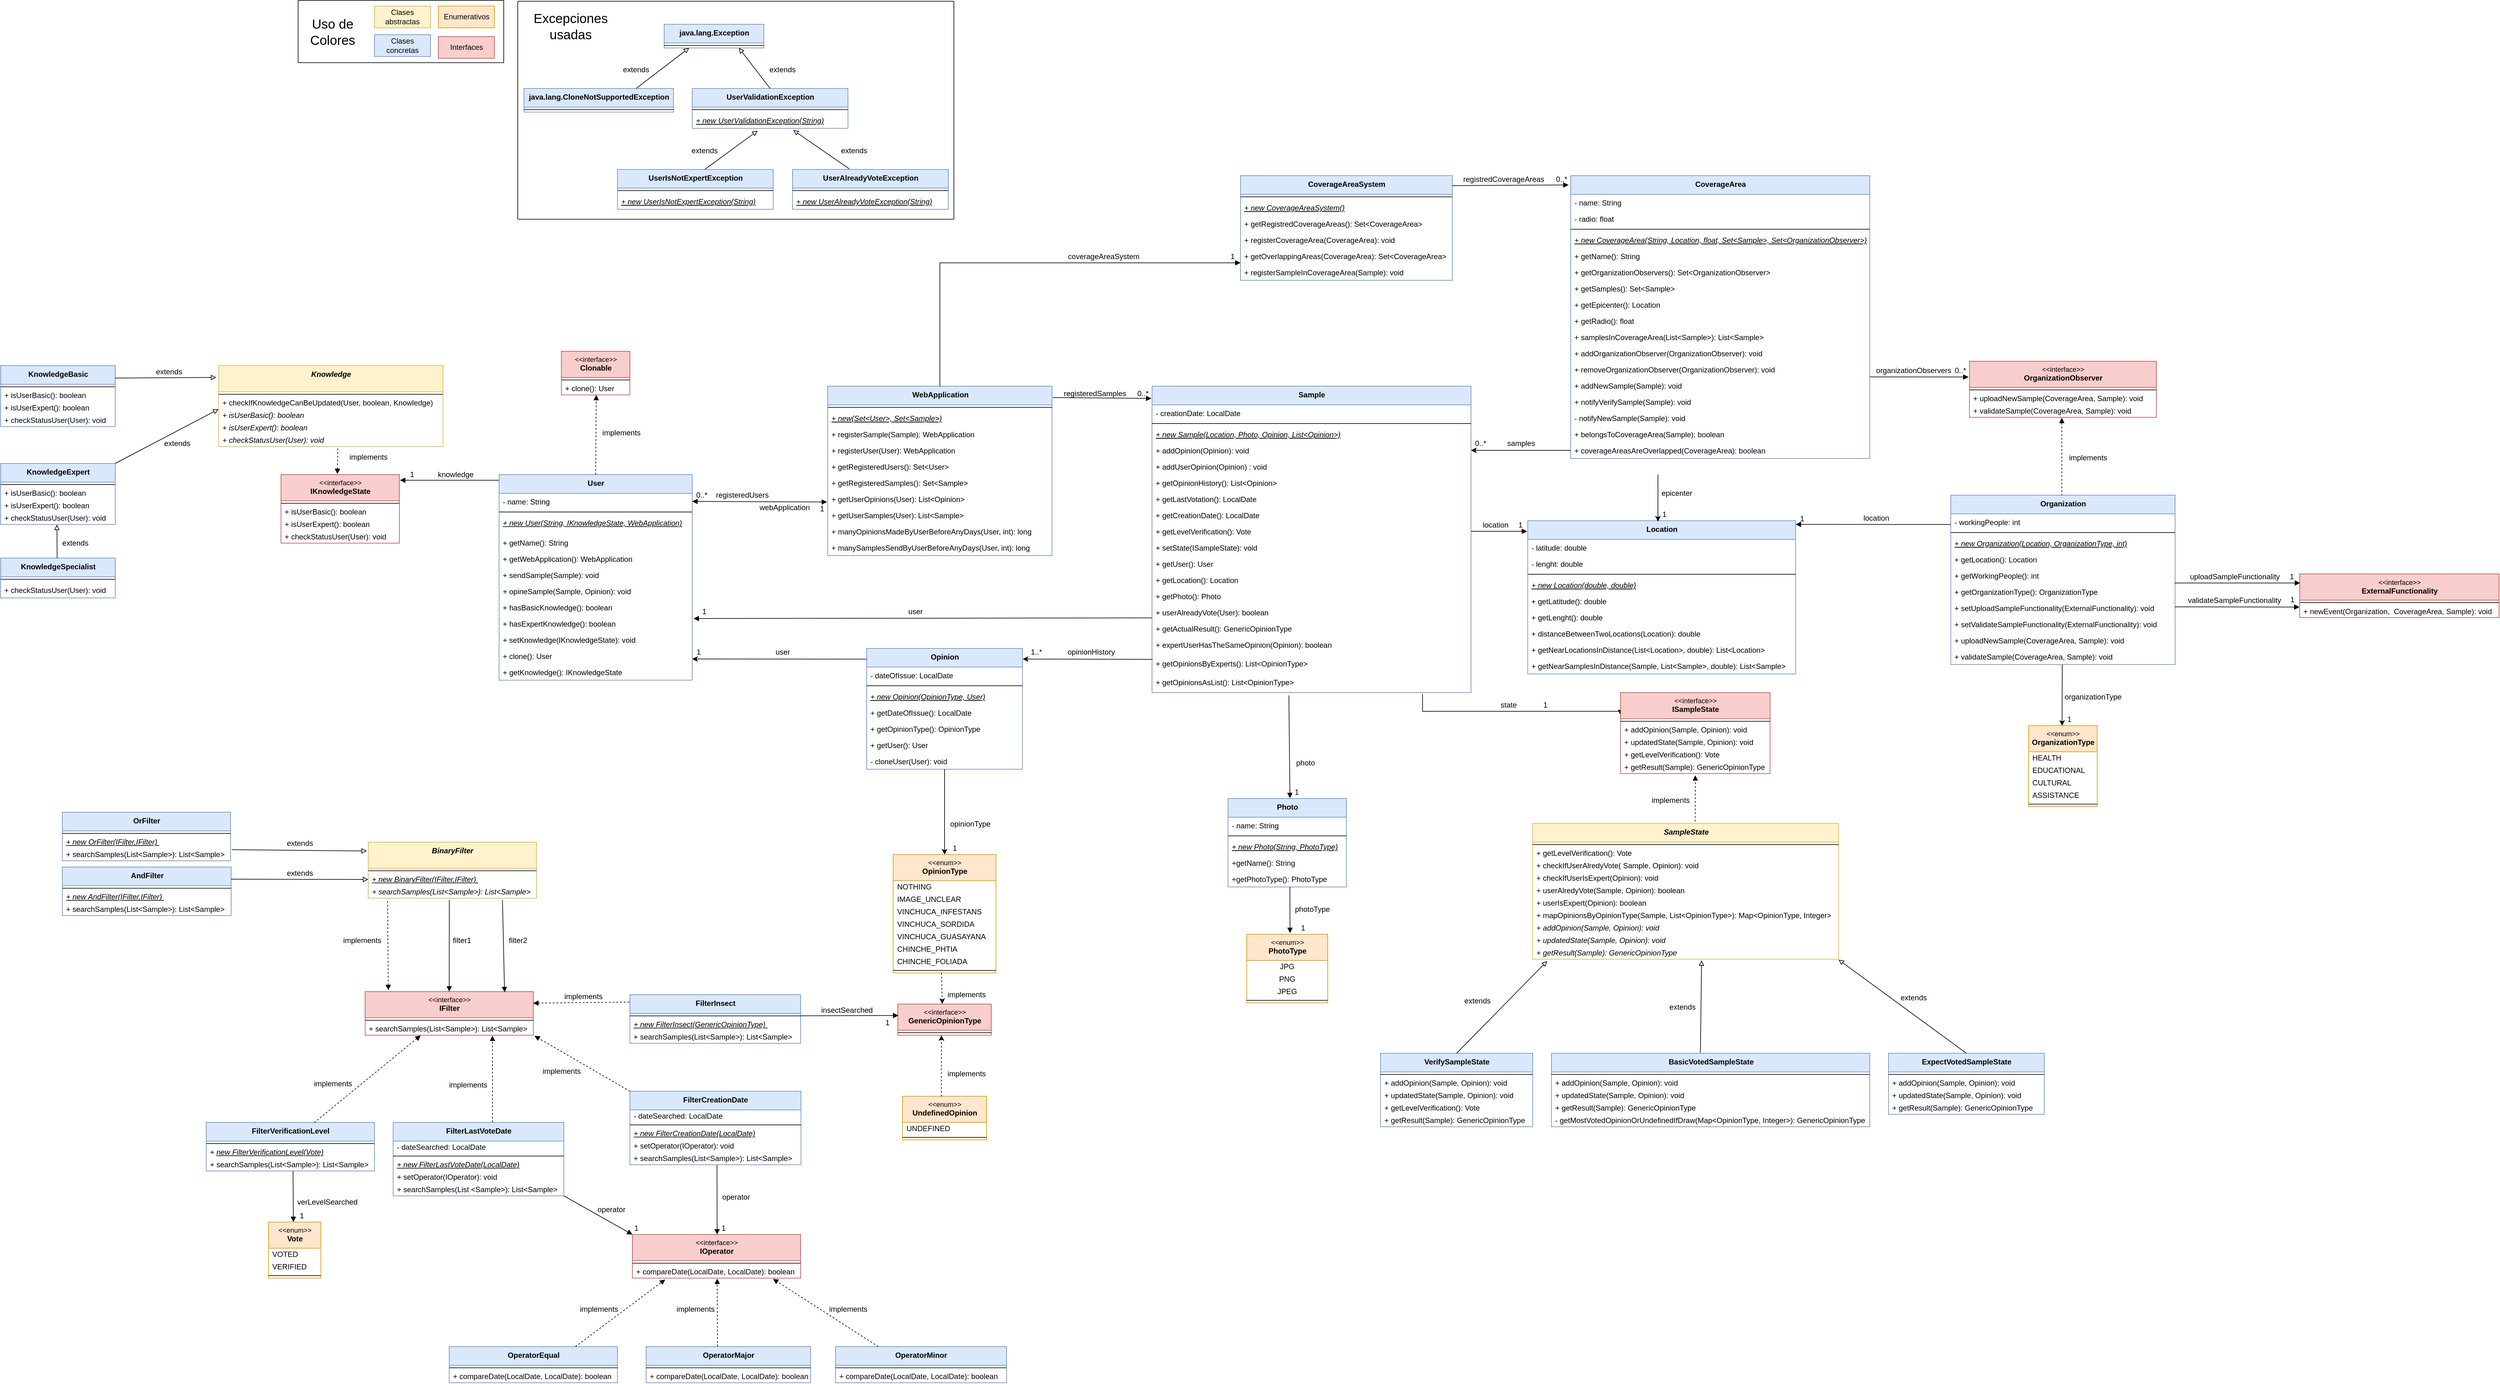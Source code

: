 <mxfile version="20.0.3" type="github">
  <diagram id="ae7LBZ6DJG40jsGKR7rI" name="Page-1">
    <mxGraphModel dx="4817" dy="1237" grid="1" gridSize="10" guides="1" tooltips="1" connect="1" arrows="1" fold="1" page="1" pageScale="1" pageWidth="827" pageHeight="1169" math="0" shadow="0">
      <root>
        <mxCell id="0" />
        <mxCell id="1" parent="0" />
        <mxCell id="K2JFEXqpJTepmIrNeF1m-1" value="&lt;span style=&quot;font-size: 12px ; font-weight: 700&quot;&gt;User&lt;/span&gt;" style="swimlane;fontStyle=0;align=center;verticalAlign=top;childLayout=stackLayout;horizontal=1;startSize=30;horizontalStack=0;resizeParent=1;resizeParentMax=0;resizeLast=0;collapsible=0;marginBottom=0;html=1;labelBackgroundColor=none;labelBorderColor=none;fontSize=11;fillColor=#dae8fc;strokeColor=#6c8ebf;" parent="1" vertex="1">
          <mxGeometry x="-1580" y="800" width="310" height="330" as="geometry" />
        </mxCell>
        <mxCell id="O7m9tue0CmrLmK0lqsz_-73" value="- name: String" style="text;strokeColor=none;fillColor=none;align=left;verticalAlign=top;spacingLeft=4;spacingRight=4;overflow=hidden;rotatable=0;points=[[0,0.5],[1,0.5]];portConstraint=eastwest;fontStyle=0" parent="K2JFEXqpJTepmIrNeF1m-1" vertex="1">
          <mxGeometry y="30" width="310" height="26" as="geometry" />
        </mxCell>
        <mxCell id="K2JFEXqpJTepmIrNeF1m-3" value="" style="line;strokeWidth=1;fillColor=none;align=left;verticalAlign=middle;spacingTop=-1;spacingLeft=3;spacingRight=3;rotatable=0;labelPosition=right;points=[];portConstraint=eastwest;labelBackgroundColor=none;labelBorderColor=none;fontSize=11;html=1;" parent="K2JFEXqpJTepmIrNeF1m-1" vertex="1">
          <mxGeometry y="56" width="310" height="8" as="geometry" />
        </mxCell>
        <mxCell id="AvihFjAqHNHrfM0knBo_-65" value="+ new User(String, IKnowledgeState, WebApplication)" style="text;strokeColor=none;fillColor=none;align=left;verticalAlign=top;spacingLeft=4;spacingRight=4;overflow=hidden;rotatable=0;points=[[0,0.5],[1,0.5]];portConstraint=eastwest;fontStyle=6;whiteSpace=wrap;" parent="K2JFEXqpJTepmIrNeF1m-1" vertex="1">
          <mxGeometry y="64" width="310" height="32" as="geometry" />
        </mxCell>
        <mxCell id="O7m9tue0CmrLmK0lqsz_-75" value="+ getName(): String" style="text;strokeColor=none;fillColor=none;align=left;verticalAlign=top;spacingLeft=4;spacingRight=4;overflow=hidden;rotatable=0;points=[[0,0.5],[1,0.5]];portConstraint=eastwest;fontStyle=0" parent="K2JFEXqpJTepmIrNeF1m-1" vertex="1">
          <mxGeometry y="96" width="310" height="26" as="geometry" />
        </mxCell>
        <mxCell id="-q0EUT8JvktaprCaDrNs-51" value="+ getWebApplication(): WebApplication" style="text;strokeColor=none;fillColor=none;align=left;verticalAlign=top;spacingLeft=4;spacingRight=4;overflow=hidden;rotatable=0;points=[[0,0.5],[1,0.5]];portConstraint=eastwest;fontStyle=0" parent="K2JFEXqpJTepmIrNeF1m-1" vertex="1">
          <mxGeometry y="122" width="310" height="26" as="geometry" />
        </mxCell>
        <mxCell id="-q0EUT8JvktaprCaDrNs-62" value="+ sendSample(Sample): void" style="text;strokeColor=none;fillColor=none;align=left;verticalAlign=top;spacingLeft=4;spacingRight=4;overflow=hidden;rotatable=0;points=[[0,0.5],[1,0.5]];portConstraint=eastwest;fontStyle=0" parent="K2JFEXqpJTepmIrNeF1m-1" vertex="1">
          <mxGeometry y="148" width="310" height="26" as="geometry" />
        </mxCell>
        <mxCell id="AvihFjAqHNHrfM0knBo_-64" value="+ opineSample(Sample, Opinion): void" style="text;strokeColor=none;fillColor=none;align=left;verticalAlign=top;spacingLeft=4;spacingRight=4;overflow=hidden;rotatable=0;points=[[0,0.5],[1,0.5]];portConstraint=eastwest;fontStyle=0" parent="K2JFEXqpJTepmIrNeF1m-1" vertex="1">
          <mxGeometry y="174" width="310" height="26" as="geometry" />
        </mxCell>
        <mxCell id="-q0EUT8JvktaprCaDrNs-54" value="+ hasBasicKnowledge(): boolean" style="text;strokeColor=none;fillColor=none;align=left;verticalAlign=top;spacingLeft=4;spacingRight=4;overflow=hidden;rotatable=0;points=[[0,0.5],[1,0.5]];portConstraint=eastwest;fontStyle=0" parent="K2JFEXqpJTepmIrNeF1m-1" vertex="1">
          <mxGeometry y="200" width="310" height="26" as="geometry" />
        </mxCell>
        <mxCell id="-q0EUT8JvktaprCaDrNs-55" value="+ hasExpertKnowledge(): boolean" style="text;strokeColor=none;fillColor=none;align=left;verticalAlign=top;spacingLeft=4;spacingRight=4;overflow=hidden;rotatable=0;points=[[0,0.5],[1,0.5]];portConstraint=eastwest;fontStyle=0" parent="K2JFEXqpJTepmIrNeF1m-1" vertex="1">
          <mxGeometry y="226" width="310" height="26" as="geometry" />
        </mxCell>
        <mxCell id="-q0EUT8JvktaprCaDrNs-57" value="+ setKnowledge(IKnowledgeState): void&#xa;" style="text;strokeColor=none;fillColor=none;align=left;verticalAlign=top;spacingLeft=4;spacingRight=4;overflow=hidden;rotatable=0;points=[[0,0.5],[1,0.5]];portConstraint=eastwest;fontStyle=0" parent="K2JFEXqpJTepmIrNeF1m-1" vertex="1">
          <mxGeometry y="252" width="310" height="26" as="geometry" />
        </mxCell>
        <mxCell id="-q0EUT8JvktaprCaDrNs-59" value="+ clone(): User" style="text;strokeColor=none;fillColor=none;align=left;verticalAlign=top;spacingLeft=4;spacingRight=4;overflow=hidden;rotatable=0;points=[[0,0.5],[1,0.5]];portConstraint=eastwest;fontStyle=0" parent="K2JFEXqpJTepmIrNeF1m-1" vertex="1">
          <mxGeometry y="278" width="310" height="26" as="geometry" />
        </mxCell>
        <mxCell id="-q0EUT8JvktaprCaDrNs-60" value="+ getKnowledge(): IKnowledgeState" style="text;strokeColor=none;fillColor=none;align=left;verticalAlign=top;spacingLeft=4;spacingRight=4;overflow=hidden;rotatable=0;points=[[0,0.5],[1,0.5]];portConstraint=eastwest;fontStyle=0" parent="K2JFEXqpJTepmIrNeF1m-1" vertex="1">
          <mxGeometry y="304" width="310" height="26" as="geometry" />
        </mxCell>
        <mxCell id="K2JFEXqpJTepmIrNeF1m-9" value="&amp;lt;&amp;lt;interface&amp;gt;&amp;gt;&lt;br&gt;&lt;b style=&quot;font-size: 12px;&quot;&gt;IKnowledgeState&lt;/b&gt;" style="swimlane;fontStyle=0;align=center;verticalAlign=top;childLayout=stackLayout;horizontal=1;startSize=42;horizontalStack=0;resizeParent=1;resizeParentMax=0;resizeLast=0;collapsible=0;marginBottom=0;html=1;labelBackgroundColor=none;labelBorderColor=none;fontSize=11;fillColor=#f8cecc;strokeColor=#b85450;" parent="1" vertex="1">
          <mxGeometry x="-1930" y="800" width="190" height="110" as="geometry" />
        </mxCell>
        <mxCell id="K2JFEXqpJTepmIrNeF1m-10" value="" style="line;strokeWidth=1;fillColor=none;align=left;verticalAlign=middle;spacingTop=-1;spacingLeft=3;spacingRight=3;rotatable=0;labelPosition=right;points=[];portConstraint=eastwest;labelBackgroundColor=none;labelBorderColor=none;fontSize=11;html=1;" parent="K2JFEXqpJTepmIrNeF1m-9" vertex="1">
          <mxGeometry y="42" width="190" height="8" as="geometry" />
        </mxCell>
        <mxCell id="AvihFjAqHNHrfM0knBo_-20" value="&lt;span style=&quot;font-size: 12px&quot;&gt;+ isUserBasic(): boolean&lt;/span&gt;" style="text;html=1;strokeColor=none;fillColor=none;align=left;verticalAlign=middle;spacingLeft=4;spacingRight=4;overflow=hidden;rotatable=0;points=[[0,0.5],[1,0.5]];portConstraint=eastwest;labelBackgroundColor=none;labelBorderColor=none;fontSize=11;" parent="K2JFEXqpJTepmIrNeF1m-9" vertex="1">
          <mxGeometry y="50" width="190" height="20" as="geometry" />
        </mxCell>
        <mxCell id="AvihFjAqHNHrfM0knBo_-19" value="&lt;span style=&quot;font-size: 12px&quot;&gt;+ isUserExpert(): boolean&lt;/span&gt;" style="text;html=1;strokeColor=none;fillColor=none;align=left;verticalAlign=middle;spacingLeft=4;spacingRight=4;overflow=hidden;rotatable=0;points=[[0,0.5],[1,0.5]];portConstraint=eastwest;labelBackgroundColor=none;labelBorderColor=none;fontSize=11;" parent="K2JFEXqpJTepmIrNeF1m-9" vertex="1">
          <mxGeometry y="70" width="190" height="20" as="geometry" />
        </mxCell>
        <mxCell id="AvihFjAqHNHrfM0knBo_-21" value="&lt;font style=&quot;font-size: 12px;&quot;&gt;+ checkStatusUser(User): void&lt;/font&gt;" style="text;html=1;strokeColor=none;fillColor=none;align=left;verticalAlign=middle;spacingLeft=4;spacingRight=4;overflow=hidden;rotatable=0;points=[[0,0.5],[1,0.5]];portConstraint=eastwest;labelBackgroundColor=none;labelBorderColor=none;fontSize=10;" parent="K2JFEXqpJTepmIrNeF1m-9" vertex="1">
          <mxGeometry y="90" width="190" height="20" as="geometry" />
        </mxCell>
        <mxCell id="pHlB20BNlkgOtDpx7atT-3" value="&lt;span style=&quot;font-size: 12px ; font-weight: 700&quot;&gt;Sample&lt;/span&gt;" style="swimlane;fontStyle=0;align=center;verticalAlign=top;childLayout=stackLayout;horizontal=1;startSize=30;horizontalStack=0;resizeParent=1;resizeParentMax=0;resizeLast=0;collapsible=0;marginBottom=0;html=1;labelBackgroundColor=none;labelBorderColor=none;fontSize=11;fillColor=#dae8fc;strokeColor=#6c8ebf;" parent="1" vertex="1">
          <mxGeometry x="-532" y="658" width="512" height="492" as="geometry" />
        </mxCell>
        <mxCell id="-q0EUT8JvktaprCaDrNs-36" value="- creationDate: LocalDate" style="text;strokeColor=none;fillColor=none;align=left;verticalAlign=top;spacingLeft=4;spacingRight=4;overflow=hidden;rotatable=0;points=[[0,0.5],[1,0.5]];portConstraint=eastwest;fontStyle=0" parent="pHlB20BNlkgOtDpx7atT-3" vertex="1">
          <mxGeometry y="30" width="512" height="26" as="geometry" />
        </mxCell>
        <mxCell id="pHlB20BNlkgOtDpx7atT-5" value="" style="line;strokeWidth=1;fillColor=none;align=left;verticalAlign=middle;spacingTop=-1;spacingLeft=3;spacingRight=3;rotatable=0;labelPosition=right;points=[];portConstraint=eastwest;labelBackgroundColor=none;labelBorderColor=none;fontSize=11;html=1;" parent="pHlB20BNlkgOtDpx7atT-3" vertex="1">
          <mxGeometry y="56" width="512" height="8" as="geometry" />
        </mxCell>
        <mxCell id="6lASS8veZX1gM6u_2w7_-21" value="+ new Sample(Location, Photo, Opinion, List&lt;Opinion&gt;)" style="text;strokeColor=none;fillColor=none;align=left;verticalAlign=top;spacingLeft=4;spacingRight=4;overflow=hidden;rotatable=0;points=[[0,0.5],[1,0.5]];portConstraint=eastwest;fontStyle=6" parent="pHlB20BNlkgOtDpx7atT-3" vertex="1">
          <mxGeometry y="64" width="512" height="26" as="geometry" />
        </mxCell>
        <mxCell id="6lASS8veZX1gM6u_2w7_-22" value="+ addOpinion(Opinion): void" style="text;strokeColor=none;fillColor=none;align=left;verticalAlign=top;spacingLeft=4;spacingRight=4;overflow=hidden;rotatable=0;points=[[0,0.5],[1,0.5]];portConstraint=eastwest;fontStyle=0" parent="pHlB20BNlkgOtDpx7atT-3" vertex="1">
          <mxGeometry y="90" width="512" height="26" as="geometry" />
        </mxCell>
        <mxCell id="pHlB20BNlkgOtDpx7atT-6" value="+ addUserOpinion(Opinion) : void" style="text;strokeColor=none;fillColor=none;align=left;verticalAlign=top;spacingLeft=4;spacingRight=4;overflow=hidden;rotatable=0;points=[[0,0.5],[1,0.5]];portConstraint=eastwest;fontStyle=0" parent="pHlB20BNlkgOtDpx7atT-3" vertex="1">
          <mxGeometry y="116" width="512" height="26" as="geometry" />
        </mxCell>
        <mxCell id="_neJQCjdiO2XLyn74PPV-9" value="+ getOpinionHistory(): List&lt;Opinion&gt;" style="text;strokeColor=none;fillColor=none;align=left;verticalAlign=top;spacingLeft=4;spacingRight=4;overflow=hidden;rotatable=0;points=[[0,0.5],[1,0.5]];portConstraint=eastwest;fontStyle=0" parent="pHlB20BNlkgOtDpx7atT-3" vertex="1">
          <mxGeometry y="142" width="512" height="26" as="geometry" />
        </mxCell>
        <mxCell id="_neJQCjdiO2XLyn74PPV-10" value="+ getLastVotation(): LocalDate" style="text;strokeColor=none;fillColor=none;align=left;verticalAlign=top;spacingLeft=4;spacingRight=4;overflow=hidden;rotatable=0;points=[[0,0.5],[1,0.5]];portConstraint=eastwest;fontStyle=0" parent="pHlB20BNlkgOtDpx7atT-3" vertex="1">
          <mxGeometry y="168" width="512" height="26" as="geometry" />
        </mxCell>
        <mxCell id="_neJQCjdiO2XLyn74PPV-11" value="+ getCreationDate(): LocalDate" style="text;strokeColor=none;fillColor=none;align=left;verticalAlign=top;spacingLeft=4;spacingRight=4;overflow=hidden;rotatable=0;points=[[0,0.5],[1,0.5]];portConstraint=eastwest;fontStyle=0" parent="pHlB20BNlkgOtDpx7atT-3" vertex="1">
          <mxGeometry y="194" width="512" height="26" as="geometry" />
        </mxCell>
        <mxCell id="-q0EUT8JvktaprCaDrNs-41" value="+ getLevelVerification(): Vote" style="text;strokeColor=none;fillColor=none;align=left;verticalAlign=top;spacingLeft=4;spacingRight=4;overflow=hidden;rotatable=0;points=[[0,0.5],[1,0.5]];portConstraint=eastwest;fontStyle=0" parent="pHlB20BNlkgOtDpx7atT-3" vertex="1">
          <mxGeometry y="220" width="512" height="26" as="geometry" />
        </mxCell>
        <mxCell id="-q0EUT8JvktaprCaDrNs-44" value="+ setState(ISampleState): void" style="text;strokeColor=none;fillColor=none;align=left;verticalAlign=top;spacingLeft=4;spacingRight=4;overflow=hidden;rotatable=0;points=[[0,0.5],[1,0.5]];portConstraint=eastwest;fontStyle=0" parent="pHlB20BNlkgOtDpx7atT-3" vertex="1">
          <mxGeometry y="246" width="512" height="26" as="geometry" />
        </mxCell>
        <mxCell id="6lASS8veZX1gM6u_2w7_-23" value="+ getUser(): User" style="text;strokeColor=none;fillColor=none;align=left;verticalAlign=top;spacingLeft=4;spacingRight=4;overflow=hidden;rotatable=0;points=[[0,0.5],[1,0.5]];portConstraint=eastwest;fontStyle=0" parent="pHlB20BNlkgOtDpx7atT-3" vertex="1">
          <mxGeometry y="272" width="512" height="26" as="geometry" />
        </mxCell>
        <mxCell id="6lASS8veZX1gM6u_2w7_-31" value="+ getLocation(): Location" style="text;strokeColor=none;fillColor=none;align=left;verticalAlign=top;spacingLeft=4;spacingRight=4;overflow=hidden;rotatable=0;points=[[0,0.5],[1,0.5]];portConstraint=eastwest;fontStyle=0" parent="pHlB20BNlkgOtDpx7atT-3" vertex="1">
          <mxGeometry y="298" width="512" height="26" as="geometry" />
        </mxCell>
        <mxCell id="6lASS8veZX1gM6u_2w7_-32" value="+ getPhoto(): Photo" style="text;strokeColor=none;fillColor=none;align=left;verticalAlign=top;spacingLeft=4;spacingRight=4;overflow=hidden;rotatable=0;points=[[0,0.5],[1,0.5]];portConstraint=eastwest;fontStyle=0" parent="pHlB20BNlkgOtDpx7atT-3" vertex="1">
          <mxGeometry y="324" width="512" height="26" as="geometry" />
        </mxCell>
        <mxCell id="-q0EUT8JvktaprCaDrNs-45" value="+ userAlreadyVote(User): boolean" style="text;strokeColor=none;fillColor=none;align=left;verticalAlign=top;spacingLeft=4;spacingRight=4;overflow=hidden;rotatable=0;points=[[0,0.5],[1,0.5]];portConstraint=eastwest;fontStyle=0" parent="pHlB20BNlkgOtDpx7atT-3" vertex="1">
          <mxGeometry y="350" width="512" height="26" as="geometry" />
        </mxCell>
        <mxCell id="-q0EUT8JvktaprCaDrNs-46" value="+ getActualResult(): GenericOpinionType" style="text;strokeColor=none;fillColor=none;align=left;verticalAlign=top;spacingLeft=4;spacingRight=4;overflow=hidden;rotatable=0;points=[[0,0.5],[1,0.5]];portConstraint=eastwest;fontStyle=0" parent="pHlB20BNlkgOtDpx7atT-3" vertex="1">
          <mxGeometry y="376" width="512" height="26" as="geometry" />
        </mxCell>
        <mxCell id="6lASS8veZX1gM6u_2w7_-24" value="+ expertUserHasTheSameOpinion(Opinion): boolean" style="text;strokeColor=none;fillColor=none;align=left;verticalAlign=top;spacingLeft=4;spacingRight=4;overflow=hidden;rotatable=0;points=[[0,0.5],[1,0.5]];portConstraint=eastwest;fontStyle=0" parent="pHlB20BNlkgOtDpx7atT-3" vertex="1">
          <mxGeometry y="402" width="512" height="30" as="geometry" />
        </mxCell>
        <mxCell id="6lASS8veZX1gM6u_2w7_-25" value="+ getOpinionsByExperts(): List&lt;OpinionType&gt;" style="text;strokeColor=none;fillColor=none;align=left;verticalAlign=top;spacingLeft=4;spacingRight=4;overflow=hidden;rotatable=0;points=[[0,0.5],[1,0.5]];portConstraint=eastwest;fontStyle=0" parent="pHlB20BNlkgOtDpx7atT-3" vertex="1">
          <mxGeometry y="432" width="512" height="30" as="geometry" />
        </mxCell>
        <mxCell id="6lASS8veZX1gM6u_2w7_-26" value="+ getOpinionsAsList(): List&lt;OpinionType&gt;&#xa;&#xa;" style="text;strokeColor=none;fillColor=none;align=left;verticalAlign=top;spacingLeft=4;spacingRight=4;overflow=hidden;rotatable=0;points=[[0,0.5],[1,0.5]];portConstraint=eastwest;fontStyle=0" parent="pHlB20BNlkgOtDpx7atT-3" vertex="1">
          <mxGeometry y="462" width="512" height="30" as="geometry" />
        </mxCell>
        <mxCell id="pHlB20BNlkgOtDpx7atT-100" value="&lt;span style=&quot;font-size: 12px;&quot;&gt;&lt;b&gt;Photo&lt;/b&gt;&lt;/span&gt;" style="swimlane;fontStyle=0;align=center;verticalAlign=top;childLayout=stackLayout;horizontal=1;startSize=30;horizontalStack=0;resizeParent=1;resizeParentMax=0;resizeLast=0;collapsible=0;marginBottom=0;html=1;labelBackgroundColor=none;labelBorderColor=none;fontSize=11;fillColor=#dae8fc;strokeColor=#6c8ebf;" parent="1" vertex="1">
          <mxGeometry x="-410" y="1320" width="190" height="142" as="geometry" />
        </mxCell>
        <mxCell id="pHlB20BNlkgOtDpx7atT-103" value="- name: String" style="text;strokeColor=none;fillColor=none;align=left;verticalAlign=top;spacingLeft=4;spacingRight=4;overflow=hidden;rotatable=0;points=[[0,0.5],[1,0.5]];portConstraint=eastwest;fontStyle=0" parent="pHlB20BNlkgOtDpx7atT-100" vertex="1">
          <mxGeometry y="30" width="190" height="26" as="geometry" />
        </mxCell>
        <mxCell id="pHlB20BNlkgOtDpx7atT-102" value="" style="line;strokeWidth=1;fillColor=none;align=left;verticalAlign=middle;spacingTop=-1;spacingLeft=3;spacingRight=3;rotatable=0;labelPosition=right;points=[];portConstraint=eastwest;labelBackgroundColor=none;labelBorderColor=none;fontSize=11;html=1;" parent="pHlB20BNlkgOtDpx7atT-100" vertex="1">
          <mxGeometry y="56" width="190" height="8" as="geometry" />
        </mxCell>
        <mxCell id="-q0EUT8JvktaprCaDrNs-32" value="+ new Photo(String, PhotoType)" style="text;strokeColor=none;fillColor=none;align=left;verticalAlign=top;spacingLeft=4;spacingRight=4;overflow=hidden;rotatable=0;points=[[0,0.5],[1,0.5]];portConstraint=eastwest;fontStyle=6" parent="pHlB20BNlkgOtDpx7atT-100" vertex="1">
          <mxGeometry y="64" width="190" height="26" as="geometry" />
        </mxCell>
        <mxCell id="-q0EUT8JvktaprCaDrNs-33" value="+getName(): String" style="text;strokeColor=none;fillColor=none;align=left;verticalAlign=top;spacingLeft=4;spacingRight=4;overflow=hidden;rotatable=0;points=[[0,0.5],[1,0.5]];portConstraint=eastwest;fontStyle=0" parent="pHlB20BNlkgOtDpx7atT-100" vertex="1">
          <mxGeometry y="90" width="190" height="26" as="geometry" />
        </mxCell>
        <mxCell id="-q0EUT8JvktaprCaDrNs-34" value="+getPhotoType(): PhotoType" style="text;strokeColor=none;fillColor=none;align=left;verticalAlign=top;spacingLeft=4;spacingRight=4;overflow=hidden;rotatable=0;points=[[0,0.5],[1,0.5]];portConstraint=eastwest;fontStyle=0" parent="pHlB20BNlkgOtDpx7atT-100" vertex="1">
          <mxGeometry y="116" width="190" height="26" as="geometry" />
        </mxCell>
        <mxCell id="cK6lhMqTZY_zGtxXsKJP-35" value="&lt;b style=&quot;font-size: 12px;&quot;&gt;KnowledgeBasic&lt;/b&gt;" style="swimlane;fontStyle=0;align=center;verticalAlign=top;childLayout=stackLayout;horizontal=1;startSize=30;horizontalStack=0;resizeParent=1;resizeParentMax=0;resizeLast=0;collapsible=0;marginBottom=0;html=1;labelBackgroundColor=none;labelBorderColor=none;fontSize=11;fillColor=#dae8fc;strokeColor=#6c8ebf;" parent="1" vertex="1">
          <mxGeometry x="-2380" y="625" width="184" height="98" as="geometry" />
        </mxCell>
        <mxCell id="cK6lhMqTZY_zGtxXsKJP-36" value="" style="line;strokeWidth=1;fillColor=none;align=left;verticalAlign=middle;spacingTop=-1;spacingLeft=3;spacingRight=3;rotatable=0;labelPosition=right;points=[];portConstraint=eastwest;labelBackgroundColor=none;labelBorderColor=none;fontSize=11;html=1;" parent="cK6lhMqTZY_zGtxXsKJP-35" vertex="1">
          <mxGeometry y="30" width="184" height="8" as="geometry" />
        </mxCell>
        <mxCell id="AvihFjAqHNHrfM0knBo_-28" value="&lt;span style=&quot;font-size: 12px&quot;&gt;+ isUserBasic(): boolean&lt;/span&gt;" style="text;html=1;strokeColor=none;fillColor=none;align=left;verticalAlign=middle;spacingLeft=4;spacingRight=4;overflow=hidden;rotatable=0;points=[[0,0.5],[1,0.5]];portConstraint=eastwest;labelBackgroundColor=none;labelBorderColor=none;fontSize=11;" parent="cK6lhMqTZY_zGtxXsKJP-35" vertex="1">
          <mxGeometry y="38" width="184" height="20" as="geometry" />
        </mxCell>
        <mxCell id="AvihFjAqHNHrfM0knBo_-27" value="&lt;span style=&quot;font-size: 12px&quot;&gt;+ isUserExpert(): boolean&lt;/span&gt;" style="text;html=1;strokeColor=none;fillColor=none;align=left;verticalAlign=middle;spacingLeft=4;spacingRight=4;overflow=hidden;rotatable=0;points=[[0,0.5],[1,0.5]];portConstraint=eastwest;labelBackgroundColor=none;labelBorderColor=none;fontSize=11;" parent="cK6lhMqTZY_zGtxXsKJP-35" vertex="1">
          <mxGeometry y="58" width="184" height="20" as="geometry" />
        </mxCell>
        <mxCell id="AvihFjAqHNHrfM0knBo_-29" value="&lt;span style=&quot;font-size: 12px;&quot;&gt;+ checkStatusUser(User): void&lt;/span&gt;" style="text;html=1;strokeColor=none;fillColor=none;align=left;verticalAlign=middle;spacingLeft=4;spacingRight=4;overflow=hidden;rotatable=0;points=[[0,0.5],[1,0.5]];portConstraint=eastwest;labelBackgroundColor=none;labelBorderColor=none;fontSize=11;" parent="cK6lhMqTZY_zGtxXsKJP-35" vertex="1">
          <mxGeometry y="78" width="184" height="20" as="geometry" />
        </mxCell>
        <mxCell id="cK6lhMqTZY_zGtxXsKJP-38" value="&lt;b style=&quot;font-size: 12px;&quot;&gt;KnowledgeExpert&lt;/b&gt;" style="swimlane;fontStyle=0;align=center;verticalAlign=top;childLayout=stackLayout;horizontal=1;startSize=30;horizontalStack=0;resizeParent=1;resizeParentMax=0;resizeLast=0;collapsible=0;marginBottom=0;html=1;labelBackgroundColor=none;labelBorderColor=none;fontSize=11;fillColor=#dae8fc;strokeColor=#6c8ebf;" parent="1" vertex="1">
          <mxGeometry x="-2380" y="782" width="184" height="98" as="geometry" />
        </mxCell>
        <mxCell id="cK6lhMqTZY_zGtxXsKJP-39" value="" style="line;strokeWidth=1;fillColor=none;align=left;verticalAlign=middle;spacingTop=-1;spacingLeft=3;spacingRight=3;rotatable=0;labelPosition=right;points=[];portConstraint=eastwest;labelBackgroundColor=none;labelBorderColor=none;fontSize=11;html=1;" parent="cK6lhMqTZY_zGtxXsKJP-38" vertex="1">
          <mxGeometry y="30" width="184" height="8" as="geometry" />
        </mxCell>
        <mxCell id="AvihFjAqHNHrfM0knBo_-33" value="&lt;span style=&quot;font-size: 12px&quot;&gt;+ isUserBasic(): boolean&lt;/span&gt;" style="text;html=1;strokeColor=none;fillColor=none;align=left;verticalAlign=middle;spacingLeft=4;spacingRight=4;overflow=hidden;rotatable=0;points=[[0,0.5],[1,0.5]];portConstraint=eastwest;labelBackgroundColor=none;labelBorderColor=none;fontSize=11;" parent="cK6lhMqTZY_zGtxXsKJP-38" vertex="1">
          <mxGeometry y="38" width="184" height="20" as="geometry" />
        </mxCell>
        <mxCell id="AvihFjAqHNHrfM0knBo_-32" value="&lt;span style=&quot;font-size: 12px&quot;&gt;+ isUserExpert(): boolean&lt;/span&gt;" style="text;html=1;strokeColor=none;fillColor=none;align=left;verticalAlign=middle;spacingLeft=4;spacingRight=4;overflow=hidden;rotatable=0;points=[[0,0.5],[1,0.5]];portConstraint=eastwest;labelBackgroundColor=none;labelBorderColor=none;fontSize=11;" parent="cK6lhMqTZY_zGtxXsKJP-38" vertex="1">
          <mxGeometry y="58" width="184" height="20" as="geometry" />
        </mxCell>
        <mxCell id="AvihFjAqHNHrfM0knBo_-34" value="&lt;span style=&quot;font-size: 12px&quot;&gt;+ checkStatusUser(User): void&lt;/span&gt;" style="text;html=1;strokeColor=none;fillColor=none;align=left;verticalAlign=middle;spacingLeft=4;spacingRight=4;overflow=hidden;rotatable=0;points=[[0,0.5],[1,0.5]];portConstraint=eastwest;labelBackgroundColor=none;labelBorderColor=none;fontSize=11;" parent="cK6lhMqTZY_zGtxXsKJP-38" vertex="1">
          <mxGeometry y="78" width="184" height="20" as="geometry" />
        </mxCell>
        <mxCell id="cK6lhMqTZY_zGtxXsKJP-41" value="&lt;b style=&quot;font-size: 12px;&quot;&gt;Knowledge&lt;/b&gt;&lt;span style=&quot;font-size: 12px;&quot;&gt;&lt;b&gt;Specialist&lt;/b&gt;&lt;/span&gt;" style="swimlane;fontStyle=0;align=center;verticalAlign=top;childLayout=stackLayout;horizontal=1;startSize=30;horizontalStack=0;resizeParent=1;resizeParentMax=0;resizeLast=0;collapsible=0;marginBottom=0;html=1;labelBackgroundColor=none;labelBorderColor=none;fontSize=11;fillColor=#dae8fc;strokeColor=#6c8ebf;" parent="1" vertex="1">
          <mxGeometry x="-2380" y="934" width="184" height="64" as="geometry" />
        </mxCell>
        <mxCell id="cK6lhMqTZY_zGtxXsKJP-42" value="" style="line;strokeWidth=1;fillColor=none;align=left;verticalAlign=middle;spacingTop=-1;spacingLeft=3;spacingRight=3;rotatable=0;labelPosition=right;points=[];portConstraint=eastwest;labelBackgroundColor=none;labelBorderColor=none;fontSize=11;html=1;" parent="cK6lhMqTZY_zGtxXsKJP-41" vertex="1">
          <mxGeometry y="30" width="184" height="8" as="geometry" />
        </mxCell>
        <mxCell id="cK6lhMqTZY_zGtxXsKJP-43" value="+ checkStatusUser(User): void" style="text;strokeColor=none;fillColor=none;align=left;verticalAlign=top;spacingLeft=4;spacingRight=4;overflow=hidden;rotatable=0;points=[[0,0.5],[1,0.5]];portConstraint=eastwest;fontStyle=0" parent="cK6lhMqTZY_zGtxXsKJP-41" vertex="1">
          <mxGeometry y="38" width="184" height="26" as="geometry" />
        </mxCell>
        <mxCell id="AvihFjAqHNHrfM0knBo_-1" value="&lt;span style=&quot;font-size: 12px ; font-weight: 700&quot;&gt;WebApplication&lt;/span&gt;" style="swimlane;fontStyle=0;align=center;verticalAlign=top;childLayout=stackLayout;horizontal=1;startSize=30;horizontalStack=0;resizeParent=1;resizeParentMax=0;resizeLast=0;collapsible=0;marginBottom=0;html=1;labelBackgroundColor=none;labelBorderColor=none;fontSize=11;fillColor=#dae8fc;strokeColor=#6c8ebf;" parent="1" vertex="1">
          <mxGeometry x="-1052.5" y="658" width="360" height="272" as="geometry" />
        </mxCell>
        <mxCell id="AvihFjAqHNHrfM0knBo_-3" value="" style="line;strokeWidth=1;fillColor=none;align=left;verticalAlign=middle;spacingTop=-1;spacingLeft=3;spacingRight=3;rotatable=0;labelPosition=right;points=[];portConstraint=eastwest;labelBackgroundColor=none;labelBorderColor=none;fontSize=11;html=1;" parent="AvihFjAqHNHrfM0knBo_-1" vertex="1">
          <mxGeometry y="30" width="360" height="8" as="geometry" />
        </mxCell>
        <mxCell id="AvihFjAqHNHrfM0knBo_-4" value="+ new(Set&lt;User&gt;, Set&lt;Sample&gt;)" style="text;strokeColor=none;fillColor=none;align=left;verticalAlign=top;spacingLeft=4;spacingRight=4;overflow=hidden;rotatable=0;points=[[0,0.5],[1,0.5]];portConstraint=eastwest;fontStyle=6" parent="AvihFjAqHNHrfM0knBo_-1" vertex="1">
          <mxGeometry y="38" width="360" height="26" as="geometry" />
        </mxCell>
        <mxCell id="O7m9tue0CmrLmK0lqsz_-69" value="+ registerSample(Sample): WebApplication" style="text;strokeColor=none;fillColor=none;align=left;verticalAlign=top;spacingLeft=4;spacingRight=4;overflow=hidden;rotatable=0;points=[[0,0.5],[1,0.5]];portConstraint=eastwest;fontStyle=0" parent="AvihFjAqHNHrfM0knBo_-1" vertex="1">
          <mxGeometry y="64" width="360" height="26" as="geometry" />
        </mxCell>
        <mxCell id="O7m9tue0CmrLmK0lqsz_-70" value="+ registerUser(User): WebApplication" style="text;strokeColor=none;fillColor=none;align=left;verticalAlign=top;spacingLeft=4;spacingRight=4;overflow=hidden;rotatable=0;points=[[0,0.5],[1,0.5]];portConstraint=eastwest;fontStyle=0" parent="AvihFjAqHNHrfM0knBo_-1" vertex="1">
          <mxGeometry y="90" width="360" height="26" as="geometry" />
        </mxCell>
        <mxCell id="O7m9tue0CmrLmK0lqsz_-71" value="+ getRegisteredUsers(): Set&lt;User&gt;" style="text;strokeColor=none;fillColor=none;align=left;verticalAlign=top;spacingLeft=4;spacingRight=4;overflow=hidden;rotatable=0;points=[[0,0.5],[1,0.5]];portConstraint=eastwest;fontStyle=0" parent="AvihFjAqHNHrfM0knBo_-1" vertex="1">
          <mxGeometry y="116" width="360" height="26" as="geometry" />
        </mxCell>
        <mxCell id="O7m9tue0CmrLmK0lqsz_-72" value="+ getRegisteredSamples(): Set&lt;Sample&gt;" style="text;strokeColor=none;fillColor=none;align=left;verticalAlign=top;spacingLeft=4;spacingRight=4;overflow=hidden;rotatable=0;points=[[0,0.5],[1,0.5]];portConstraint=eastwest;fontStyle=0" parent="AvihFjAqHNHrfM0knBo_-1" vertex="1">
          <mxGeometry y="142" width="360" height="26" as="geometry" />
        </mxCell>
        <mxCell id="-q0EUT8JvktaprCaDrNs-77" value="+ getUserOpinions(User): List&lt;Opinion&gt;" style="text;strokeColor=none;fillColor=none;align=left;verticalAlign=top;spacingLeft=4;spacingRight=4;overflow=hidden;rotatable=0;points=[[0,0.5],[1,0.5]];portConstraint=eastwest;fontStyle=0" parent="AvihFjAqHNHrfM0knBo_-1" vertex="1">
          <mxGeometry y="168" width="360" height="26" as="geometry" />
        </mxCell>
        <mxCell id="-q0EUT8JvktaprCaDrNs-80" value="+ getUserSamples(User): List&lt;Sample&gt;" style="text;strokeColor=none;fillColor=none;align=left;verticalAlign=top;spacingLeft=4;spacingRight=4;overflow=hidden;rotatable=0;points=[[0,0.5],[1,0.5]];portConstraint=eastwest;fontStyle=0" parent="AvihFjAqHNHrfM0knBo_-1" vertex="1">
          <mxGeometry y="194" width="360" height="26" as="geometry" />
        </mxCell>
        <mxCell id="-q0EUT8JvktaprCaDrNs-78" value="+ manyOpinionsMadeByUserBeforeAnyDays(User, int): long" style="text;strokeColor=none;fillColor=none;align=left;verticalAlign=top;spacingLeft=4;spacingRight=4;overflow=hidden;rotatable=0;points=[[0,0.5],[1,0.5]];portConstraint=eastwest;fontStyle=0" parent="AvihFjAqHNHrfM0knBo_-1" vertex="1">
          <mxGeometry y="220" width="360" height="26" as="geometry" />
        </mxCell>
        <mxCell id="-q0EUT8JvktaprCaDrNs-79" value="+ manySamplesSendByUserBeforeAnyDays(User, int): long" style="text;strokeColor=none;fillColor=none;align=left;verticalAlign=top;spacingLeft=4;spacingRight=4;overflow=hidden;rotatable=0;points=[[0,0.5],[1,0.5]];portConstraint=eastwest;fontStyle=0" parent="AvihFjAqHNHrfM0knBo_-1" vertex="1">
          <mxGeometry y="246" width="360" height="26" as="geometry" />
        </mxCell>
        <mxCell id="AvihFjAqHNHrfM0knBo_-8" value="" style="endArrow=block;html=1;rounded=0;exitX=1;exitY=0.5;exitDx=0;exitDy=0;startArrow=block;startFill=1;endFill=1;entryX=-0.003;entryY=0.691;entryDx=0;entryDy=0;entryPerimeter=0;" parent="1" target="-q0EUT8JvktaprCaDrNs-77" edge="1">
          <mxGeometry width="50" height="50" relative="1" as="geometry">
            <mxPoint x="-1270" y="843" as="sourcePoint" />
            <mxPoint x="-1020" y="843" as="targetPoint" />
          </mxGeometry>
        </mxCell>
        <mxCell id="AvihFjAqHNHrfM0knBo_-13" value="" style="endArrow=none;html=1;rounded=0;exitX=1.005;exitY=0.082;exitDx=0;exitDy=0;startArrow=block;startFill=1;exitPerimeter=0;" parent="1" source="K2JFEXqpJTepmIrNeF1m-9" edge="1">
          <mxGeometry width="50" height="50" relative="1" as="geometry">
            <mxPoint x="-1680" y="640.688" as="sourcePoint" />
            <mxPoint x="-1580" y="809" as="targetPoint" />
          </mxGeometry>
        </mxCell>
        <mxCell id="AvihFjAqHNHrfM0knBo_-36" value="" style="endArrow=none;html=1;rounded=0;startArrow=block;startFill=0;exitX=0.491;exitY=1.019;exitDx=0;exitDy=0;exitPerimeter=0;entryX=0.493;entryY=0.002;entryDx=0;entryDy=0;entryPerimeter=0;" parent="1" source="AvihFjAqHNHrfM0knBo_-34" target="cK6lhMqTZY_zGtxXsKJP-41" edge="1">
          <mxGeometry width="50" height="50" relative="1" as="geometry">
            <mxPoint x="-2390" y="820" as="sourcePoint" />
            <mxPoint x="-2290" y="930" as="targetPoint" />
          </mxGeometry>
        </mxCell>
        <mxCell id="AvihFjAqHNHrfM0knBo_-40" value="extends" style="text;html=1;strokeColor=none;fillColor=none;align=center;verticalAlign=middle;whiteSpace=wrap;rounded=0;rotation=0;" parent="1" vertex="1">
          <mxGeometry x="-2305" y="900" width="90" height="20" as="geometry" />
        </mxCell>
        <mxCell id="AvihFjAqHNHrfM0knBo_-41" value="" style="endArrow=none;html=1;rounded=0;entryX=1.003;entryY=0.067;entryDx=0;entryDy=0;startArrow=block;startFill=1;entryPerimeter=0;exitX=-0.002;exitY=0.04;exitDx=0;exitDy=0;exitPerimeter=0;" parent="1" source="pHlB20BNlkgOtDpx7atT-3" target="AvihFjAqHNHrfM0knBo_-1" edge="1">
          <mxGeometry width="50" height="50" relative="1" as="geometry">
            <mxPoint x="-489.07" y="658.794" as="sourcePoint" />
            <mxPoint x="-870" y="760" as="targetPoint" />
          </mxGeometry>
        </mxCell>
        <mxCell id="AvihFjAqHNHrfM0knBo_-45" value="&amp;lt;&amp;lt;enum&amp;gt;&amp;gt;&lt;br&gt;&lt;b style=&quot;font-size: 12px;&quot;&gt;PhotoType&lt;/b&gt;" style="swimlane;fontStyle=0;align=center;verticalAlign=top;childLayout=stackLayout;horizontal=1;startSize=42;horizontalStack=0;resizeParent=1;resizeParentMax=0;resizeLast=0;collapsible=0;marginBottom=0;html=1;labelBackgroundColor=none;labelBorderColor=none;fontSize=11;fillColor=#ffe6cc;strokeColor=#d79b00;" parent="1" vertex="1">
          <mxGeometry x="-380" y="1538" width="130" height="110" as="geometry" />
        </mxCell>
        <mxCell id="AvihFjAqHNHrfM0knBo_-52" value="&lt;span style=&quot;font-size: 12px;&quot;&gt;JPG&lt;/span&gt;" style="text;html=1;strokeColor=none;fillColor=none;align=center;verticalAlign=middle;spacingLeft=4;spacingRight=4;overflow=hidden;rotatable=0;points=[[0,0.5],[1,0.5]];portConstraint=eastwest;labelBackgroundColor=none;labelBorderColor=none;fontSize=11;" parent="AvihFjAqHNHrfM0knBo_-45" vertex="1">
          <mxGeometry y="42" width="130" height="20" as="geometry" />
        </mxCell>
        <mxCell id="AvihFjAqHNHrfM0knBo_-51" value="&lt;span style=&quot;font-size: 12px;&quot;&gt;PNG&lt;/span&gt;" style="text;html=1;strokeColor=none;fillColor=none;align=center;verticalAlign=middle;spacingLeft=4;spacingRight=4;overflow=hidden;rotatable=0;points=[[0,0.5],[1,0.5]];portConstraint=eastwest;labelBackgroundColor=none;labelBorderColor=none;fontSize=11;" parent="AvihFjAqHNHrfM0knBo_-45" vertex="1">
          <mxGeometry y="62" width="130" height="20" as="geometry" />
        </mxCell>
        <mxCell id="AvihFjAqHNHrfM0knBo_-53" value="&lt;span style=&quot;font-size: 12px;&quot;&gt;JPEG&lt;/span&gt;" style="text;html=1;strokeColor=none;fillColor=none;align=center;verticalAlign=middle;spacingLeft=4;spacingRight=4;overflow=hidden;rotatable=0;points=[[0,0.5],[1,0.5]];portConstraint=eastwest;labelBackgroundColor=none;labelBorderColor=none;fontSize=11;" parent="AvihFjAqHNHrfM0knBo_-45" vertex="1">
          <mxGeometry y="82" width="130" height="20" as="geometry" />
        </mxCell>
        <mxCell id="AvihFjAqHNHrfM0knBo_-46" value="" style="line;strokeWidth=1;fillColor=none;align=left;verticalAlign=middle;spacingTop=-1;spacingLeft=3;spacingRight=3;rotatable=0;labelPosition=right;points=[];portConstraint=eastwest;labelBackgroundColor=none;labelBorderColor=none;fontSize=11;html=1;" parent="AvihFjAqHNHrfM0knBo_-45" vertex="1">
          <mxGeometry y="102" width="130" height="8" as="geometry" />
        </mxCell>
        <mxCell id="AvihFjAqHNHrfM0knBo_-58" value="" style="endArrow=none;html=1;rounded=0;startArrow=block;startFill=1;exitX=0.534;exitY=-0.018;exitDx=0;exitDy=0;entryX=0.523;entryY=1.007;entryDx=0;entryDy=0;entryPerimeter=0;exitPerimeter=0;" parent="1" source="AvihFjAqHNHrfM0knBo_-45" target="-q0EUT8JvktaprCaDrNs-34" edge="1">
          <mxGeometry width="50" height="50" relative="1" as="geometry">
            <mxPoint x="-710" y="1476" as="sourcePoint" />
            <mxPoint x="-570" y="1479.0" as="targetPoint" />
          </mxGeometry>
        </mxCell>
        <mxCell id="RBOuoibxZ1ReFKzT3zMZ-1" value="&lt;span style=&quot;font-size: 12px;&quot;&gt;&lt;b&gt;Opinion&lt;/b&gt;&lt;/span&gt;" style="swimlane;fontStyle=0;align=center;verticalAlign=top;childLayout=stackLayout;horizontal=1;startSize=30;horizontalStack=0;resizeParent=1;resizeParentMax=0;resizeLast=0;collapsible=0;marginBottom=0;html=1;labelBackgroundColor=none;labelBorderColor=none;fontSize=11;fillColor=#dae8fc;strokeColor=#6c8ebf;" parent="1" vertex="1">
          <mxGeometry x="-990" y="1079" width="250" height="194" as="geometry" />
        </mxCell>
        <mxCell id="RBOuoibxZ1ReFKzT3zMZ-2" value="- dateOfIssue: LocalDate" style="text;strokeColor=none;fillColor=none;align=left;verticalAlign=top;spacingLeft=4;spacingRight=4;overflow=hidden;rotatable=0;points=[[0,0.5],[1,0.5]];portConstraint=eastwest;fontStyle=0" parent="RBOuoibxZ1ReFKzT3zMZ-1" vertex="1">
          <mxGeometry y="30" width="250" height="26" as="geometry" />
        </mxCell>
        <mxCell id="RBOuoibxZ1ReFKzT3zMZ-4" value="" style="line;strokeWidth=1;fillColor=none;align=left;verticalAlign=middle;spacingTop=-1;spacingLeft=3;spacingRight=3;rotatable=0;labelPosition=right;points=[];portConstraint=eastwest;labelBackgroundColor=none;labelBorderColor=none;fontSize=11;html=1;" parent="RBOuoibxZ1ReFKzT3zMZ-1" vertex="1">
          <mxGeometry y="56" width="250" height="8" as="geometry" />
        </mxCell>
        <mxCell id="6lASS8veZX1gM6u_2w7_-35" value="+ new Opinion(OpinionType, User)" style="text;strokeColor=none;fillColor=none;align=left;verticalAlign=top;spacingLeft=4;spacingRight=4;overflow=hidden;rotatable=0;points=[[0,0.5],[1,0.5]];portConstraint=eastwest;fontStyle=6" parent="RBOuoibxZ1ReFKzT3zMZ-1" vertex="1">
          <mxGeometry y="64" width="250" height="26" as="geometry" />
        </mxCell>
        <mxCell id="-q0EUT8JvktaprCaDrNs-6" value="+ getDateOfIssue(): LocalDate" style="text;strokeColor=none;fillColor=none;align=left;verticalAlign=top;spacingLeft=4;spacingRight=4;overflow=hidden;rotatable=0;points=[[0,0.5],[1,0.5]];portConstraint=eastwest;fontStyle=0" parent="RBOuoibxZ1ReFKzT3zMZ-1" vertex="1">
          <mxGeometry y="90" width="250" height="26" as="geometry" />
        </mxCell>
        <mxCell id="6lASS8veZX1gM6u_2w7_-36" value="+ getOpinionType(): OpinionType" style="text;strokeColor=none;fillColor=none;align=left;verticalAlign=top;spacingLeft=4;spacingRight=4;overflow=hidden;rotatable=0;points=[[0,0.5],[1,0.5]];portConstraint=eastwest;fontStyle=0" parent="RBOuoibxZ1ReFKzT3zMZ-1" vertex="1">
          <mxGeometry y="116" width="250" height="26" as="geometry" />
        </mxCell>
        <mxCell id="-q0EUT8JvktaprCaDrNs-9" value="+ getUser(): User" style="text;strokeColor=none;fillColor=none;align=left;verticalAlign=top;spacingLeft=4;spacingRight=4;overflow=hidden;rotatable=0;points=[[0,0.5],[1,0.5]];portConstraint=eastwest;fontStyle=0" parent="RBOuoibxZ1ReFKzT3zMZ-1" vertex="1">
          <mxGeometry y="142" width="250" height="26" as="geometry" />
        </mxCell>
        <mxCell id="6lASS8veZX1gM6u_2w7_-37" value="- cloneUser(User): void" style="text;strokeColor=none;fillColor=none;align=left;verticalAlign=top;spacingLeft=4;spacingRight=4;overflow=hidden;rotatable=0;points=[[0,0.5],[1,0.5]];portConstraint=eastwest;fontStyle=0" parent="RBOuoibxZ1ReFKzT3zMZ-1" vertex="1">
          <mxGeometry y="168" width="250" height="26" as="geometry" />
        </mxCell>
        <mxCell id="RBOuoibxZ1ReFKzT3zMZ-22" value="" style="endArrow=none;html=1;rounded=0;endFill=0;startArrow=classic;startFill=1;exitX=1.002;exitY=0.088;exitDx=0;exitDy=0;exitPerimeter=0;entryX=0.002;entryY=0.219;entryDx=0;entryDy=0;entryPerimeter=0;" parent="1" source="RBOuoibxZ1ReFKzT3zMZ-1" target="6lASS8veZX1gM6u_2w7_-25" edge="1">
          <mxGeometry width="50" height="50" relative="1" as="geometry">
            <mxPoint x="-480" y="870" as="sourcePoint" />
            <mxPoint x="-440" y="1130" as="targetPoint" />
          </mxGeometry>
        </mxCell>
        <mxCell id="RBOuoibxZ1ReFKzT3zMZ-23" value="" style="endArrow=classic;html=1;rounded=0;exitX=0.5;exitY=1;exitDx=0;exitDy=0;entryX=0.5;entryY=0;entryDx=0;entryDy=0;" parent="1" source="RBOuoibxZ1ReFKzT3zMZ-1" target="yQ_ubpdPPiK8yn6CU7k0-13" edge="1">
          <mxGeometry width="50" height="50" relative="1" as="geometry">
            <mxPoint x="-84.32" y="1230" as="sourcePoint" />
            <mxPoint x="-880.08" y="1710.38" as="targetPoint" />
          </mxGeometry>
        </mxCell>
        <mxCell id="O7m9tue0CmrLmK0lqsz_-8" value="&lt;b style=&quot;font-size: 12px;&quot;&gt;VerifySampleState&lt;/b&gt;" style="swimlane;fontStyle=0;align=center;verticalAlign=top;childLayout=stackLayout;horizontal=1;startSize=30;horizontalStack=0;resizeParent=1;resizeParentMax=0;resizeLast=0;collapsible=0;marginBottom=0;html=1;labelBackgroundColor=none;labelBorderColor=none;fontSize=11;fillColor=#dae8fc;strokeColor=#6c8ebf;" parent="1" vertex="1">
          <mxGeometry x="-165.32" y="1729" width="244.32" height="118" as="geometry" />
        </mxCell>
        <mxCell id="O7m9tue0CmrLmK0lqsz_-9" value="" style="line;strokeWidth=1;fillColor=none;align=left;verticalAlign=middle;spacingTop=-1;spacingLeft=3;spacingRight=3;rotatable=0;labelPosition=right;points=[];portConstraint=eastwest;labelBackgroundColor=none;labelBorderColor=none;fontSize=11;html=1;" parent="O7m9tue0CmrLmK0lqsz_-8" vertex="1">
          <mxGeometry y="30" width="244.32" height="8" as="geometry" />
        </mxCell>
        <mxCell id="O7m9tue0CmrLmK0lqsz_-44" value="&lt;span style=&quot;font-size: 12px&quot;&gt;+ addOpinion(Sample, Opinion): void&lt;/span&gt;" style="text;html=1;strokeColor=none;fillColor=none;align=left;verticalAlign=middle;spacingLeft=4;spacingRight=4;overflow=hidden;rotatable=0;points=[[0,0.5],[1,0.5]];portConstraint=eastwest;labelBackgroundColor=none;labelBorderColor=none;fontSize=11;" parent="O7m9tue0CmrLmK0lqsz_-8" vertex="1">
          <mxGeometry y="38" width="244.32" height="20" as="geometry" />
        </mxCell>
        <mxCell id="O7m9tue0CmrLmK0lqsz_-45" value="&lt;span style=&quot;font-size: 12px&quot;&gt;+ updatedState(Sample, Opinion): void&lt;/span&gt;" style="text;html=1;strokeColor=none;fillColor=none;align=left;verticalAlign=middle;spacingLeft=4;spacingRight=4;overflow=hidden;rotatable=0;points=[[0,0.5],[1,0.5]];portConstraint=eastwest;labelBackgroundColor=none;labelBorderColor=none;fontSize=11;" parent="O7m9tue0CmrLmK0lqsz_-8" vertex="1">
          <mxGeometry y="58" width="244.32" height="20" as="geometry" />
        </mxCell>
        <mxCell id="O7m9tue0CmrLmK0lqsz_-46" value="&lt;span style=&quot;font-size: 12px&quot;&gt;+ getLevelVerification(): Vote&lt;/span&gt;" style="text;html=1;strokeColor=none;fillColor=none;align=left;verticalAlign=middle;spacingLeft=4;spacingRight=4;overflow=hidden;rotatable=0;points=[[0,0.5],[1,0.5]];portConstraint=eastwest;labelBackgroundColor=none;labelBorderColor=none;fontSize=11;" parent="O7m9tue0CmrLmK0lqsz_-8" vertex="1">
          <mxGeometry y="78" width="244.32" height="20" as="geometry" />
        </mxCell>
        <mxCell id="WSlzjMgmM5qDupMa_wqJ-5" value="&lt;span style=&quot;font-size: 12px;&quot;&gt;+ getResult(Sample):&amp;nbsp;GenericOpinionType&lt;/span&gt;" style="text;html=1;strokeColor=none;fillColor=none;align=left;verticalAlign=middle;spacingLeft=4;spacingRight=4;overflow=hidden;rotatable=0;points=[[0,0.5],[1,0.5]];portConstraint=eastwest;labelBackgroundColor=none;labelBorderColor=none;fontSize=11;" vertex="1" parent="O7m9tue0CmrLmK0lqsz_-8">
          <mxGeometry y="98" width="244.32" height="20" as="geometry" />
        </mxCell>
        <mxCell id="O7m9tue0CmrLmK0lqsz_-15" value="&lt;b style=&quot;font-size: 12px;&quot;&gt;BasicVotedSampleState&lt;/b&gt;" style="swimlane;fontStyle=0;align=center;verticalAlign=top;childLayout=stackLayout;horizontal=1;startSize=30;horizontalStack=0;resizeParent=1;resizeParentMax=0;resizeLast=0;collapsible=0;marginBottom=0;html=1;labelBackgroundColor=none;labelBorderColor=none;fontSize=11;fillColor=#dae8fc;strokeColor=#6c8ebf;" parent="1" vertex="1">
          <mxGeometry x="109" y="1729" width="511" height="118" as="geometry" />
        </mxCell>
        <mxCell id="O7m9tue0CmrLmK0lqsz_-16" value="" style="line;strokeWidth=1;fillColor=none;align=left;verticalAlign=middle;spacingTop=-1;spacingLeft=3;spacingRight=3;rotatable=0;labelPosition=right;points=[];portConstraint=eastwest;labelBackgroundColor=none;labelBorderColor=none;fontSize=11;html=1;" parent="O7m9tue0CmrLmK0lqsz_-15" vertex="1">
          <mxGeometry y="30" width="511" height="8" as="geometry" />
        </mxCell>
        <mxCell id="O7m9tue0CmrLmK0lqsz_-49" value="&lt;span style=&quot;font-size: 12px&quot;&gt;+ addOpinion(Sample, Opinion): void&lt;/span&gt;" style="text;html=1;strokeColor=none;fillColor=none;align=left;verticalAlign=middle;spacingLeft=4;spacingRight=4;overflow=hidden;rotatable=0;points=[[0,0.5],[1,0.5]];portConstraint=eastwest;labelBackgroundColor=none;labelBorderColor=none;fontSize=11;" parent="O7m9tue0CmrLmK0lqsz_-15" vertex="1">
          <mxGeometry y="38" width="511" height="20" as="geometry" />
        </mxCell>
        <mxCell id="O7m9tue0CmrLmK0lqsz_-48" value="&lt;span style=&quot;font-size: 12px&quot;&gt;+ updatedState(Sample, Opinion): void&lt;/span&gt;" style="text;html=1;strokeColor=none;fillColor=none;align=left;verticalAlign=middle;spacingLeft=4;spacingRight=4;overflow=hidden;rotatable=0;points=[[0,0.5],[1,0.5]];portConstraint=eastwest;labelBackgroundColor=none;labelBorderColor=none;fontSize=11;" parent="O7m9tue0CmrLmK0lqsz_-15" vertex="1">
          <mxGeometry y="58" width="511" height="20" as="geometry" />
        </mxCell>
        <mxCell id="WSlzjMgmM5qDupMa_wqJ-1" value="&lt;span style=&quot;font-size: 12px;&quot;&gt;+ getResult(Sample):&amp;nbsp;GenericOpinionType&lt;/span&gt;" style="text;html=1;strokeColor=none;fillColor=none;align=left;verticalAlign=middle;spacingLeft=4;spacingRight=4;overflow=hidden;rotatable=0;points=[[0,0.5],[1,0.5]];portConstraint=eastwest;labelBackgroundColor=none;labelBorderColor=none;fontSize=11;" vertex="1" parent="O7m9tue0CmrLmK0lqsz_-15">
          <mxGeometry y="78" width="511" height="20" as="geometry" />
        </mxCell>
        <mxCell id="WSlzjMgmM5qDupMa_wqJ-6" value="&lt;span style=&quot;font-size: 12px;&quot;&gt;- getMostVotedOpinionOrUndefinedIfDraw(Map&amp;lt;OpinionType, Integer&amp;gt;&lt;/span&gt;&lt;span style=&quot;font-size: 12px;&quot;&gt;):&amp;nbsp;GenericOpinionType&lt;/span&gt;" style="text;html=1;strokeColor=none;fillColor=none;align=left;verticalAlign=middle;spacingLeft=4;spacingRight=4;overflow=hidden;rotatable=0;points=[[0,0.5],[1,0.5]];portConstraint=eastwest;labelBackgroundColor=none;labelBorderColor=none;fontSize=11;" vertex="1" parent="O7m9tue0CmrLmK0lqsz_-15">
          <mxGeometry y="98" width="511" height="20" as="geometry" />
        </mxCell>
        <mxCell id="O7m9tue0CmrLmK0lqsz_-25" value="" style="endArrow=block;html=1;rounded=0;exitX=0.5;exitY=0;exitDx=0;exitDy=0;startArrow=none;startFill=0;entryX=0.047;entryY=1.151;entryDx=0;entryDy=0;endFill=0;entryPerimeter=0;" parent="1" source="O7m9tue0CmrLmK0lqsz_-8" target="WSlzjMgmM5qDupMa_wqJ-4" edge="1">
          <mxGeometry width="50" height="50" relative="1" as="geometry">
            <mxPoint x="287" y="1740.81" as="sourcePoint" />
            <mxPoint x="429.0" y="1377.5" as="targetPoint" />
          </mxGeometry>
        </mxCell>
        <mxCell id="O7m9tue0CmrLmK0lqsz_-26" value="" style="endArrow=block;html=1;rounded=0;startArrow=none;startFill=0;endFill=0;entryX=0.552;entryY=1.095;entryDx=0;entryDy=0;entryPerimeter=0;exitX=0.468;exitY=-0.006;exitDx=0;exitDy=0;exitPerimeter=0;" parent="1" source="O7m9tue0CmrLmK0lqsz_-15" target="WSlzjMgmM5qDupMa_wqJ-4" edge="1">
          <mxGeometry width="50" height="50" relative="1" as="geometry">
            <mxPoint x="350" y="1730" as="sourcePoint" />
            <mxPoint x="320" y="1660" as="targetPoint" />
          </mxGeometry>
        </mxCell>
        <mxCell id="O7m9tue0CmrLmK0lqsz_-31" value="&lt;b style=&quot;font-size: 12px;&quot;&gt;ExpectVotedSampleState&lt;/b&gt;" style="swimlane;fontStyle=0;align=center;verticalAlign=top;childLayout=stackLayout;horizontal=1;startSize=30;horizontalStack=0;resizeParent=1;resizeParentMax=0;resizeLast=0;collapsible=0;marginBottom=0;html=1;labelBackgroundColor=none;labelBorderColor=none;fontSize=11;fillColor=#dae8fc;strokeColor=#6c8ebf;" parent="1" vertex="1">
          <mxGeometry x="650" y="1729" width="250" height="98" as="geometry" />
        </mxCell>
        <mxCell id="O7m9tue0CmrLmK0lqsz_-32" value="" style="line;strokeWidth=1;fillColor=none;align=left;verticalAlign=middle;spacingTop=-1;spacingLeft=3;spacingRight=3;rotatable=0;labelPosition=right;points=[];portConstraint=eastwest;labelBackgroundColor=none;labelBorderColor=none;fontSize=11;html=1;" parent="O7m9tue0CmrLmK0lqsz_-31" vertex="1">
          <mxGeometry y="30" width="250" height="8" as="geometry" />
        </mxCell>
        <mxCell id="O7m9tue0CmrLmK0lqsz_-52" value="&lt;span style=&quot;font-size: 12px&quot;&gt;+ addOpinion(Sample, Opinion): void&lt;/span&gt;" style="text;html=1;strokeColor=none;fillColor=none;align=left;verticalAlign=middle;spacingLeft=4;spacingRight=4;overflow=hidden;rotatable=0;points=[[0,0.5],[1,0.5]];portConstraint=eastwest;labelBackgroundColor=none;labelBorderColor=none;fontSize=11;" parent="O7m9tue0CmrLmK0lqsz_-31" vertex="1">
          <mxGeometry y="38" width="250" height="20" as="geometry" />
        </mxCell>
        <mxCell id="O7m9tue0CmrLmK0lqsz_-51" value="&lt;span style=&quot;font-size: 12px&quot;&gt;+ updatedState(Sample, Opinion): void&lt;/span&gt;" style="text;html=1;strokeColor=none;fillColor=none;align=left;verticalAlign=middle;spacingLeft=4;spacingRight=4;overflow=hidden;rotatable=0;points=[[0,0.5],[1,0.5]];portConstraint=eastwest;labelBackgroundColor=none;labelBorderColor=none;fontSize=11;" parent="O7m9tue0CmrLmK0lqsz_-31" vertex="1">
          <mxGeometry y="58" width="250" height="20" as="geometry" />
        </mxCell>
        <mxCell id="O7m9tue0CmrLmK0lqsz_-50" value="&lt;span style=&quot;font-size: 12px;&quot;&gt;+ getResult(Sample):&amp;nbsp;GenericOpinionType&lt;/span&gt;" style="text;html=1;strokeColor=none;fillColor=none;align=left;verticalAlign=middle;spacingLeft=4;spacingRight=4;overflow=hidden;rotatable=0;points=[[0,0.5],[1,0.5]];portConstraint=eastwest;labelBackgroundColor=none;labelBorderColor=none;fontSize=11;" parent="O7m9tue0CmrLmK0lqsz_-31" vertex="1">
          <mxGeometry y="78" width="250" height="20" as="geometry" />
        </mxCell>
        <mxCell id="O7m9tue0CmrLmK0lqsz_-38" value="" style="endArrow=block;html=1;rounded=0;startArrow=none;startFill=0;endFill=0;exitX=0.5;exitY=0;exitDx=0;exitDy=0;entryX=1;entryY=1.04;entryDx=0;entryDy=0;entryPerimeter=0;" parent="1" source="O7m9tue0CmrLmK0lqsz_-31" target="WSlzjMgmM5qDupMa_wqJ-4" edge="1">
          <mxGeometry width="50" height="50" relative="1" as="geometry">
            <mxPoint x="459" y="1720" as="sourcePoint" />
            <mxPoint x="670" y="1590" as="targetPoint" />
          </mxGeometry>
        </mxCell>
        <mxCell id="-q0EUT8JvktaprCaDrNs-19" value="" style="endArrow=block;html=1;rounded=0;startArrow=none;startFill=0;dashed=1;endFill=1;entryX=0.5;entryY=1.131;entryDx=0;entryDy=0;entryPerimeter=0;exitX=0.531;exitY=-0.014;exitDx=0;exitDy=0;exitPerimeter=0;" parent="1" source="-GKaP9TiXB6HtGCeSrMe-39" target="WSlzjMgmM5qDupMa_wqJ-2" edge="1">
          <mxGeometry width="50" height="50" relative="1" as="geometry">
            <mxPoint x="230" y="1350" as="sourcePoint" />
            <mxPoint x="634.68" y="1700" as="targetPoint" />
          </mxGeometry>
        </mxCell>
        <mxCell id="-q0EUT8JvktaprCaDrNs-22" value="&lt;span style=&quot;font-size: 12px;&quot;&gt;&lt;b&gt;Organization&lt;/b&gt;&lt;/span&gt;" style="swimlane;fontStyle=0;align=center;verticalAlign=top;childLayout=stackLayout;horizontal=1;startSize=30;horizontalStack=0;resizeParent=1;resizeParentMax=0;resizeLast=0;collapsible=0;marginBottom=0;html=1;labelBackgroundColor=none;labelBorderColor=none;fontSize=11;fillColor=#dae8fc;strokeColor=#6c8ebf;" parent="1" vertex="1">
          <mxGeometry x="750" y="833" width="360" height="272" as="geometry" />
        </mxCell>
        <mxCell id="C2qWNGGTV5IXQliapAAT-14" value="- workingPeople: int" style="text;strokeColor=none;fillColor=none;align=left;verticalAlign=top;spacingLeft=4;spacingRight=4;overflow=hidden;rotatable=0;points=[[0,0.5],[1,0.5]];portConstraint=eastwest;fontStyle=0" parent="-q0EUT8JvktaprCaDrNs-22" vertex="1">
          <mxGeometry y="30" width="360" height="26" as="geometry" />
        </mxCell>
        <mxCell id="-q0EUT8JvktaprCaDrNs-25" value="" style="line;strokeWidth=1;fillColor=none;align=left;verticalAlign=middle;spacingTop=-1;spacingLeft=3;spacingRight=3;rotatable=0;labelPosition=right;points=[];portConstraint=eastwest;labelBackgroundColor=none;labelBorderColor=none;fontSize=11;html=1;" parent="-q0EUT8JvktaprCaDrNs-22" vertex="1">
          <mxGeometry y="56" width="360" height="8" as="geometry" />
        </mxCell>
        <mxCell id="6lASS8veZX1gM6u_2w7_-71" value="+ new Organization(Location, OrganizationType, int)" style="text;strokeColor=none;fillColor=none;align=left;verticalAlign=top;spacingLeft=4;spacingRight=4;overflow=hidden;rotatable=0;points=[[0,0.5],[1,0.5]];portConstraint=eastwest;fontStyle=6" parent="-q0EUT8JvktaprCaDrNs-22" vertex="1">
          <mxGeometry y="64" width="360" height="26" as="geometry" />
        </mxCell>
        <mxCell id="-q0EUT8JvktaprCaDrNs-26" value="+ getLocation(): Location" style="text;strokeColor=none;fillColor=none;align=left;verticalAlign=top;spacingLeft=4;spacingRight=4;overflow=hidden;rotatable=0;points=[[0,0.5],[1,0.5]];portConstraint=eastwest;fontStyle=0" parent="-q0EUT8JvktaprCaDrNs-22" vertex="1">
          <mxGeometry y="90" width="360" height="26" as="geometry" />
        </mxCell>
        <mxCell id="-q0EUT8JvktaprCaDrNs-27" value="+ getWorkingPeople(): int" style="text;strokeColor=none;fillColor=none;align=left;verticalAlign=top;spacingLeft=4;spacingRight=4;overflow=hidden;rotatable=0;points=[[0,0.5],[1,0.5]];portConstraint=eastwest;fontStyle=0" parent="-q0EUT8JvktaprCaDrNs-22" vertex="1">
          <mxGeometry y="116" width="360" height="26" as="geometry" />
        </mxCell>
        <mxCell id="-q0EUT8JvktaprCaDrNs-28" value="+ getOrganizationType(): OrganizationType" style="text;strokeColor=none;fillColor=none;align=left;verticalAlign=top;spacingLeft=4;spacingRight=4;overflow=hidden;rotatable=0;points=[[0,0.5],[1,0.5]];portConstraint=eastwest;fontStyle=0" parent="-q0EUT8JvktaprCaDrNs-22" vertex="1">
          <mxGeometry y="142" width="360" height="26" as="geometry" />
        </mxCell>
        <mxCell id="6lASS8veZX1gM6u_2w7_-72" value="+ setUploadSampleFunctionality(ExternalFunctionality): void" style="text;strokeColor=none;fillColor=none;align=left;verticalAlign=top;spacingLeft=4;spacingRight=4;overflow=hidden;rotatable=0;points=[[0,0.5],[1,0.5]];portConstraint=eastwest;fontStyle=0" parent="-q0EUT8JvktaprCaDrNs-22" vertex="1">
          <mxGeometry y="168" width="360" height="26" as="geometry" />
        </mxCell>
        <mxCell id="6lASS8veZX1gM6u_2w7_-73" value="+ setValidateSampleFunctionality(ExternalFunctionality): void&#xa;&#xa;" style="text;strokeColor=none;fillColor=none;align=left;verticalAlign=top;spacingLeft=4;spacingRight=4;overflow=hidden;rotatable=0;points=[[0,0.5],[1,0.5]];portConstraint=eastwest;fontStyle=0" parent="-q0EUT8JvktaprCaDrNs-22" vertex="1">
          <mxGeometry y="194" width="360" height="26" as="geometry" />
        </mxCell>
        <mxCell id="6lASS8veZX1gM6u_2w7_-74" value="+ uploadNewSample(CoverageArea, Sample): void&#xa;&#xa;" style="text;strokeColor=none;fillColor=none;align=left;verticalAlign=top;spacingLeft=4;spacingRight=4;overflow=hidden;rotatable=0;points=[[0,0.5],[1,0.5]];portConstraint=eastwest;fontStyle=0" parent="-q0EUT8JvktaprCaDrNs-22" vertex="1">
          <mxGeometry y="220" width="360" height="26" as="geometry" />
        </mxCell>
        <mxCell id="6lASS8veZX1gM6u_2w7_-75" value="+ validateSample(CoverageArea, Sample): void&#xa;" style="text;strokeColor=none;fillColor=none;align=left;verticalAlign=top;spacingLeft=4;spacingRight=4;overflow=hidden;rotatable=0;points=[[0,0.5],[1,0.5]];portConstraint=eastwest;fontStyle=0" parent="-q0EUT8JvktaprCaDrNs-22" vertex="1">
          <mxGeometry y="246" width="360" height="26" as="geometry" />
        </mxCell>
        <mxCell id="-q0EUT8JvktaprCaDrNs-69" value="&lt;font size=&quot;1&quot; style=&quot;&quot;&gt;&lt;i style=&quot;&quot;&gt;&lt;b style=&quot;font-size: 12px;&quot;&gt;Knowledge&lt;/b&gt;&lt;/i&gt;&lt;/font&gt;" style="swimlane;fontStyle=0;align=center;verticalAlign=top;childLayout=stackLayout;horizontal=1;startSize=42;horizontalStack=0;resizeParent=1;resizeParentMax=0;resizeLast=0;collapsible=0;marginBottom=0;html=1;labelBackgroundColor=none;labelBorderColor=none;fontSize=11;fillColor=#fff2cc;strokeColor=#d6b656;" parent="1" vertex="1">
          <mxGeometry x="-2030" y="625" width="360" height="130" as="geometry" />
        </mxCell>
        <mxCell id="-q0EUT8JvktaprCaDrNs-70" value="" style="line;strokeWidth=1;fillColor=none;align=left;verticalAlign=middle;spacingTop=-1;spacingLeft=3;spacingRight=3;rotatable=0;labelPosition=right;points=[];portConstraint=eastwest;labelBackgroundColor=none;labelBorderColor=none;fontSize=11;html=1;" parent="-q0EUT8JvktaprCaDrNs-69" vertex="1">
          <mxGeometry y="42" width="360" height="8" as="geometry" />
        </mxCell>
        <mxCell id="-q0EUT8JvktaprCaDrNs-71" value="&lt;span style=&quot;font-size: 12px&quot;&gt;+ checkIfKnowledgeCanBeUpdated(User, boolean, Knowledge)&lt;/span&gt;" style="text;html=1;strokeColor=none;fillColor=none;align=left;verticalAlign=middle;spacingLeft=4;spacingRight=4;overflow=hidden;rotatable=0;points=[[0,0.5],[1,0.5]];portConstraint=eastwest;labelBackgroundColor=none;labelBorderColor=none;fontSize=11;" parent="-q0EUT8JvktaprCaDrNs-69" vertex="1">
          <mxGeometry y="50" width="360" height="20" as="geometry" />
        </mxCell>
        <mxCell id="-SqS0oqkxl9_Ob79wcWf-2" value="&lt;span style=&quot;font-size: 12px;&quot;&gt;&lt;i&gt;+ isUserBasic(): boolean&lt;/i&gt;&lt;/span&gt;" style="text;html=1;strokeColor=none;fillColor=none;align=left;verticalAlign=middle;spacingLeft=4;spacingRight=4;overflow=hidden;rotatable=0;points=[[0,0.5],[1,0.5]];portConstraint=eastwest;labelBackgroundColor=none;labelBorderColor=none;fontSize=11;" parent="-q0EUT8JvktaprCaDrNs-69" vertex="1">
          <mxGeometry y="70" width="360" height="20" as="geometry" />
        </mxCell>
        <mxCell id="-SqS0oqkxl9_Ob79wcWf-1" value="&lt;span style=&quot;font-size: 12px;&quot;&gt;&lt;i&gt;+ isUserExpert(): boolean&lt;/i&gt;&lt;/span&gt;" style="text;html=1;strokeColor=none;fillColor=none;align=left;verticalAlign=middle;spacingLeft=4;spacingRight=4;overflow=hidden;rotatable=0;points=[[0,0.5],[1,0.5]];portConstraint=eastwest;labelBackgroundColor=none;labelBorderColor=none;fontSize=11;" parent="-q0EUT8JvktaprCaDrNs-69" vertex="1">
          <mxGeometry y="90" width="360" height="20" as="geometry" />
        </mxCell>
        <mxCell id="-SqS0oqkxl9_Ob79wcWf-3" value="&lt;span style=&quot;font-size: 12px;&quot;&gt;&lt;i&gt;+ checkStatusUser(User): void&lt;/i&gt;&lt;/span&gt;" style="text;html=1;strokeColor=none;fillColor=none;align=left;verticalAlign=middle;spacingLeft=4;spacingRight=4;overflow=hidden;rotatable=0;points=[[0,0.5],[1,0.5]];portConstraint=eastwest;labelBackgroundColor=none;labelBorderColor=none;fontSize=11;" parent="-q0EUT8JvktaprCaDrNs-69" vertex="1">
          <mxGeometry y="110" width="360" height="20" as="geometry" />
        </mxCell>
        <mxCell id="-q0EUT8JvktaprCaDrNs-75" value="" style="endArrow=none;html=1;rounded=0;startArrow=block;startFill=1;entryX=0.531;entryY=1.1;entryDx=0;entryDy=0;entryPerimeter=0;dashed=1;exitX=0.476;exitY=-0.009;exitDx=0;exitDy=0;exitPerimeter=0;" parent="1" source="K2JFEXqpJTepmIrNeF1m-9" target="-SqS0oqkxl9_Ob79wcWf-3" edge="1">
          <mxGeometry width="50" height="50" relative="1" as="geometry">
            <mxPoint x="-1849" y="600" as="sourcePoint" />
            <mxPoint x="-1762.43" y="537.99" as="targetPoint" />
          </mxGeometry>
        </mxCell>
        <mxCell id="C2qWNGGTV5IXQliapAAT-1" value="&amp;lt;&amp;lt;enum&amp;gt;&amp;gt;&lt;br&gt;&lt;span style=&quot;font-size: 12px;&quot;&gt;&lt;b&gt;OrganizationType&lt;/b&gt;&lt;/span&gt;" style="swimlane;fontStyle=0;align=center;verticalAlign=top;childLayout=stackLayout;horizontal=1;startSize=42;horizontalStack=0;resizeParent=1;resizeParentMax=0;resizeLast=0;collapsible=0;marginBottom=0;html=1;labelBackgroundColor=none;labelBorderColor=none;fontSize=11;fillColor=#ffe6cc;strokeColor=#d79b00;" parent="1" vertex="1">
          <mxGeometry x="875" y="1203" width="110" height="130" as="geometry" />
        </mxCell>
        <mxCell id="C2qWNGGTV5IXQliapAAT-3" value="&lt;span style=&quot;font-size: 12px&quot;&gt;HEALTH&lt;/span&gt;" style="text;html=1;strokeColor=none;fillColor=none;align=left;verticalAlign=middle;spacingLeft=4;spacingRight=4;overflow=hidden;rotatable=0;points=[[0,0.5],[1,0.5]];portConstraint=eastwest;labelBackgroundColor=none;labelBorderColor=none;fontSize=11;" parent="C2qWNGGTV5IXQliapAAT-1" vertex="1">
          <mxGeometry y="42" width="110" height="20" as="geometry" />
        </mxCell>
        <mxCell id="C2qWNGGTV5IXQliapAAT-4" value="&lt;span style=&quot;font-size: 12px&quot;&gt;EDUCATIONAL&lt;/span&gt;" style="text;html=1;strokeColor=none;fillColor=none;align=left;verticalAlign=middle;spacingLeft=4;spacingRight=4;overflow=hidden;rotatable=0;points=[[0,0.5],[1,0.5]];portConstraint=eastwest;labelBackgroundColor=none;labelBorderColor=none;fontSize=11;" parent="C2qWNGGTV5IXQliapAAT-1" vertex="1">
          <mxGeometry y="62" width="110" height="20" as="geometry" />
        </mxCell>
        <mxCell id="C2qWNGGTV5IXQliapAAT-5" value="&lt;span style=&quot;font-size: 12px&quot;&gt;CULTURAL&lt;/span&gt;" style="text;html=1;strokeColor=none;fillColor=none;align=left;verticalAlign=middle;spacingLeft=4;spacingRight=4;overflow=hidden;rotatable=0;points=[[0,0.5],[1,0.5]];portConstraint=eastwest;labelBackgroundColor=none;labelBorderColor=none;fontSize=11;" parent="C2qWNGGTV5IXQliapAAT-1" vertex="1">
          <mxGeometry y="82" width="110" height="20" as="geometry" />
        </mxCell>
        <mxCell id="C2qWNGGTV5IXQliapAAT-6" value="&lt;span style=&quot;font-size: 12px&quot;&gt;ASSISTANCE&lt;/span&gt;" style="text;html=1;strokeColor=none;fillColor=none;align=left;verticalAlign=middle;spacingLeft=4;spacingRight=4;overflow=hidden;rotatable=0;points=[[0,0.5],[1,0.5]];portConstraint=eastwest;labelBackgroundColor=none;labelBorderColor=none;fontSize=11;" parent="C2qWNGGTV5IXQliapAAT-1" vertex="1">
          <mxGeometry y="102" width="110" height="20" as="geometry" />
        </mxCell>
        <mxCell id="C2qWNGGTV5IXQliapAAT-10" value="" style="line;strokeWidth=1;fillColor=none;align=left;verticalAlign=middle;spacingTop=-1;spacingLeft=3;spacingRight=3;rotatable=0;labelPosition=right;points=[];portConstraint=eastwest;labelBackgroundColor=none;labelBorderColor=none;fontSize=11;html=1;" parent="C2qWNGGTV5IXQliapAAT-1" vertex="1">
          <mxGeometry y="122" width="110" height="8" as="geometry" />
        </mxCell>
        <mxCell id="C2qWNGGTV5IXQliapAAT-15" value="" style="endArrow=classic;html=1;rounded=0;entryX=0.488;entryY=0.002;entryDx=0;entryDy=0;entryPerimeter=0;exitX=0.497;exitY=1.011;exitDx=0;exitDy=0;exitPerimeter=0;" parent="1" source="6lASS8veZX1gM6u_2w7_-75" target="C2qWNGGTV5IXQliapAAT-1" edge="1">
          <mxGeometry width="50" height="50" relative="1" as="geometry">
            <mxPoint x="970" y="1133" as="sourcePoint" />
            <mxPoint x="1040" y="1192" as="targetPoint" />
          </mxGeometry>
        </mxCell>
        <mxCell id="C2qWNGGTV5IXQliapAAT-16" value="organizationType" style="text;html=1;strokeColor=none;fillColor=none;align=center;verticalAlign=middle;whiteSpace=wrap;rounded=0;" parent="1" vertex="1">
          <mxGeometry x="930" y="1142" width="97" height="30" as="geometry" />
        </mxCell>
        <mxCell id="C2qWNGGTV5IXQliapAAT-19" value="&lt;span style=&quot;font-size: 12px;&quot;&gt;&lt;b&gt;Location&lt;/b&gt;&lt;/span&gt;" style="swimlane;fontStyle=0;align=center;verticalAlign=top;childLayout=stackLayout;horizontal=1;startSize=30;horizontalStack=0;resizeParent=1;resizeParentMax=0;resizeLast=0;collapsible=0;marginBottom=0;html=1;labelBackgroundColor=none;labelBorderColor=none;fontSize=11;fillColor=#dae8fc;strokeColor=#6c8ebf;" parent="1" vertex="1">
          <mxGeometry x="71" y="874" width="430" height="246" as="geometry" />
        </mxCell>
        <mxCell id="C2qWNGGTV5IXQliapAAT-20" value="- latitude: double" style="text;strokeColor=none;fillColor=none;align=left;verticalAlign=top;spacingLeft=4;spacingRight=4;overflow=hidden;rotatable=0;points=[[0,0.5],[1,0.5]];portConstraint=eastwest;fontStyle=0" parent="C2qWNGGTV5IXQliapAAT-19" vertex="1">
          <mxGeometry y="30" width="430" height="26" as="geometry" />
        </mxCell>
        <mxCell id="C2qWNGGTV5IXQliapAAT-21" value="- lenght: double" style="text;strokeColor=none;fillColor=none;align=left;verticalAlign=top;spacingLeft=4;spacingRight=4;overflow=hidden;rotatable=0;points=[[0,0.5],[1,0.5]];portConstraint=eastwest;fontStyle=0" parent="C2qWNGGTV5IXQliapAAT-19" vertex="1">
          <mxGeometry y="56" width="430" height="26" as="geometry" />
        </mxCell>
        <mxCell id="C2qWNGGTV5IXQliapAAT-23" value="" style="line;strokeWidth=1;fillColor=none;align=left;verticalAlign=middle;spacingTop=-1;spacingLeft=3;spacingRight=3;rotatable=0;labelPosition=right;points=[];portConstraint=eastwest;labelBackgroundColor=none;labelBorderColor=none;fontSize=11;html=1;" parent="C2qWNGGTV5IXQliapAAT-19" vertex="1">
          <mxGeometry y="82" width="430" height="8" as="geometry" />
        </mxCell>
        <mxCell id="C2qWNGGTV5IXQliapAAT-24" value="+ new Location(double, double)" style="text;strokeColor=none;fillColor=none;align=left;verticalAlign=top;spacingLeft=4;spacingRight=4;overflow=hidden;rotatable=0;points=[[0,0.5],[1,0.5]];portConstraint=eastwest;fontStyle=6" parent="C2qWNGGTV5IXQliapAAT-19" vertex="1">
          <mxGeometry y="90" width="430" height="26" as="geometry" />
        </mxCell>
        <mxCell id="6lASS8veZX1gM6u_2w7_-68" value="+ getLatitude(): double" style="text;strokeColor=none;fillColor=none;align=left;verticalAlign=top;spacingLeft=4;spacingRight=4;overflow=hidden;rotatable=0;points=[[0,0.5],[1,0.5]];portConstraint=eastwest;fontStyle=0" parent="C2qWNGGTV5IXQliapAAT-19" vertex="1">
          <mxGeometry y="116" width="430" height="26" as="geometry" />
        </mxCell>
        <mxCell id="6lASS8veZX1gM6u_2w7_-70" value="+ getLenght(): double" style="text;strokeColor=none;fillColor=none;align=left;verticalAlign=top;spacingLeft=4;spacingRight=4;overflow=hidden;rotatable=0;points=[[0,0.5],[1,0.5]];portConstraint=eastwest;fontStyle=0" parent="C2qWNGGTV5IXQliapAAT-19" vertex="1">
          <mxGeometry y="142" width="430" height="26" as="geometry" />
        </mxCell>
        <mxCell id="C2qWNGGTV5IXQliapAAT-25" value="+ distanceBetweenTwoLocations(Location): double" style="text;strokeColor=none;fillColor=none;align=left;verticalAlign=top;spacingLeft=4;spacingRight=4;overflow=hidden;rotatable=0;points=[[0,0.5],[1,0.5]];portConstraint=eastwest;fontStyle=0" parent="C2qWNGGTV5IXQliapAAT-19" vertex="1">
          <mxGeometry y="168" width="430" height="26" as="geometry" />
        </mxCell>
        <mxCell id="EQAF0wjbqytJzAcLDprI-1" value="+ getNearLocationsInDistance(List&lt;Location&gt;, double): List&lt;Location&gt;" style="text;strokeColor=none;fillColor=none;align=left;verticalAlign=top;spacingLeft=4;spacingRight=4;overflow=hidden;rotatable=0;points=[[0,0.5],[1,0.5]];portConstraint=eastwest;fontStyle=0" parent="C2qWNGGTV5IXQliapAAT-19" vertex="1">
          <mxGeometry y="194" width="430" height="26" as="geometry" />
        </mxCell>
        <mxCell id="EQAF0wjbqytJzAcLDprI-2" value="+ getNearSamplesInDistance(Sample, List&lt;Sample&gt;, double): List&lt;Sample&gt;" style="text;strokeColor=none;fillColor=none;align=left;verticalAlign=top;spacingLeft=4;spacingRight=4;overflow=hidden;rotatable=0;points=[[0,0.5],[1,0.5]];portConstraint=eastwest;fontStyle=0" parent="C2qWNGGTV5IXQliapAAT-19" vertex="1">
          <mxGeometry y="220" width="430" height="26" as="geometry" />
        </mxCell>
        <mxCell id="C2qWNGGTV5IXQliapAAT-28" value="" style="endArrow=none;html=1;rounded=0;exitX=1;exitY=0.024;exitDx=0;exitDy=0;startArrow=block;startFill=1;endFill=0;exitPerimeter=0;" parent="1" source="C2qWNGGTV5IXQliapAAT-19" edge="1">
          <mxGeometry width="50" height="50" relative="1" as="geometry">
            <mxPoint x="526" y="959" as="sourcePoint" />
            <mxPoint x="750" y="880" as="targetPoint" />
          </mxGeometry>
        </mxCell>
        <mxCell id="FKRo5OW9Fn9WrDC8bYwQ-2" style="edgeStyle=orthogonalEdgeStyle;orthogonalLoop=1;jettySize=auto;html=1;endArrow=none;endFill=0;rounded=0;startArrow=block;startFill=1;exitX=0;exitY=0.279;exitDx=0;exitDy=0;exitPerimeter=0;entryX=0.848;entryY=1.071;entryDx=0;entryDy=0;entryPerimeter=0;" parent="1" source="6lASS8veZX1gM6u_2w7_-58" target="6lASS8veZX1gM6u_2w7_-26" edge="1">
          <mxGeometry relative="1" as="geometry">
            <mxPoint x="-19.488" y="1149.16" as="targetPoint" />
            <mxPoint x="119" y="1180" as="sourcePoint" />
            <Array as="points">
              <mxPoint x="-98" y="1180" />
            </Array>
          </mxGeometry>
        </mxCell>
        <mxCell id="EQAF0wjbqytJzAcLDprI-3" value="" style="endArrow=block;html=1;rounded=0;endFill=1;exitX=1;exitY=0.5;exitDx=0;exitDy=0;" parent="1" source="-q0EUT8JvktaprCaDrNs-41" edge="1">
          <mxGeometry width="50" height="50" relative="1" as="geometry">
            <mxPoint x="-90" y="821.0" as="sourcePoint" />
            <mxPoint x="70" y="891" as="targetPoint" />
          </mxGeometry>
        </mxCell>
        <mxCell id="99DBX1HRx6k4_QECFU25-9" value="&amp;lt;&amp;lt;interface&amp;gt;&amp;gt;&lt;br&gt;&lt;b style=&quot;font-size: 12px;&quot;&gt;ExternalFunctionality&lt;/b&gt;" style="swimlane;fontStyle=0;align=center;verticalAlign=top;childLayout=stackLayout;horizontal=1;startSize=42;horizontalStack=0;resizeParent=1;resizeParentMax=0;resizeLast=0;collapsible=0;marginBottom=0;html=1;labelBackgroundColor=none;labelBorderColor=none;fontSize=11;fillColor=#f8cecc;strokeColor=#b85450;" parent="1" vertex="1">
          <mxGeometry x="1310" y="959.5" width="320" height="70" as="geometry" />
        </mxCell>
        <mxCell id="99DBX1HRx6k4_QECFU25-10" value="" style="line;strokeWidth=1;fillColor=none;align=left;verticalAlign=middle;spacingTop=-1;spacingLeft=3;spacingRight=3;rotatable=0;labelPosition=right;points=[];portConstraint=eastwest;labelBackgroundColor=none;labelBorderColor=none;fontSize=11;html=1;" parent="99DBX1HRx6k4_QECFU25-9" vertex="1">
          <mxGeometry y="42" width="320" height="8" as="geometry" />
        </mxCell>
        <mxCell id="99DBX1HRx6k4_QECFU25-11" value="&lt;span style=&quot;font-size: 12px&quot;&gt;+ newEvent(&lt;/span&gt;&lt;span style=&quot;font-size: 12px; text-align: center;&quot;&gt;Organization&lt;/span&gt;&lt;span style=&quot;font-size: 12px&quot;&gt;,&amp;nbsp; CoverageArea, Sample): void&lt;/span&gt;" style="text;html=1;strokeColor=none;fillColor=none;align=left;verticalAlign=middle;spacingLeft=4;spacingRight=4;overflow=hidden;rotatable=0;points=[[0,0.5],[1,0.5]];portConstraint=eastwest;labelBackgroundColor=none;labelBorderColor=none;fontSize=11;" parent="99DBX1HRx6k4_QECFU25-9" vertex="1">
          <mxGeometry y="50" width="320" height="20" as="geometry" />
        </mxCell>
        <mxCell id="JDW3zvFG4HPJpIdNZlwt-1" value="&amp;lt;&amp;lt;interface&amp;gt;&amp;gt;&lt;br&gt;&lt;b style=&quot;font-size: 12px;&quot;&gt;Clonable&lt;/b&gt;" style="swimlane;fontStyle=0;align=center;verticalAlign=top;childLayout=stackLayout;horizontal=1;startSize=42;horizontalStack=0;resizeParent=1;resizeParentMax=0;resizeLast=0;collapsible=0;marginBottom=0;html=1;labelBackgroundColor=none;labelBorderColor=none;fontSize=11;fillColor=#f8cecc;strokeColor=#b85450;" parent="1" vertex="1">
          <mxGeometry x="-1480" y="602" width="110" height="70" as="geometry" />
        </mxCell>
        <mxCell id="JDW3zvFG4HPJpIdNZlwt-2" value="" style="line;strokeWidth=1;fillColor=none;align=left;verticalAlign=middle;spacingTop=-1;spacingLeft=3;spacingRight=3;rotatable=0;labelPosition=right;points=[];portConstraint=eastwest;labelBackgroundColor=none;labelBorderColor=none;fontSize=11;html=1;" parent="JDW3zvFG4HPJpIdNZlwt-1" vertex="1">
          <mxGeometry y="42" width="110" height="8" as="geometry" />
        </mxCell>
        <mxCell id="JDW3zvFG4HPJpIdNZlwt-3" value="&lt;span style=&quot;font-size: 12px&quot;&gt;+ clone(): User&lt;/span&gt;" style="text;html=1;strokeColor=none;fillColor=none;align=left;verticalAlign=middle;spacingLeft=4;spacingRight=4;overflow=hidden;rotatable=0;points=[[0,0.5],[1,0.5]];portConstraint=eastwest;labelBackgroundColor=none;labelBorderColor=none;fontSize=11;" parent="JDW3zvFG4HPJpIdNZlwt-1" vertex="1">
          <mxGeometry y="50" width="110" height="20" as="geometry" />
        </mxCell>
        <mxCell id="JDW3zvFG4HPJpIdNZlwt-6" value="" style="endArrow=block;html=1;rounded=0;startArrow=none;startFill=0;entryX=0.509;entryY=1.004;entryDx=0;entryDy=0;entryPerimeter=0;dashed=1;exitX=0.5;exitY=0;exitDx=0;exitDy=0;endFill=1;" parent="1" source="K2JFEXqpJTepmIrNeF1m-1" target="JDW3zvFG4HPJpIdNZlwt-3" edge="1">
          <mxGeometry width="50" height="50" relative="1" as="geometry">
            <mxPoint x="-1459.9" y="640.0" as="sourcePoint" />
            <mxPoint x="-1460.0" y="496" as="targetPoint" />
          </mxGeometry>
        </mxCell>
        <mxCell id="JDW3zvFG4HPJpIdNZlwt-11" value="" style="endArrow=none;html=1;rounded=0;startArrow=block;startFill=0;exitX=-0.011;exitY=0.146;exitDx=0;exitDy=0;entryX=0.999;entryY=0.204;entryDx=0;entryDy=0;entryPerimeter=0;exitPerimeter=0;" parent="1" source="-q0EUT8JvktaprCaDrNs-69" target="cK6lhMqTZY_zGtxXsKJP-35" edge="1">
          <mxGeometry width="50" height="50" relative="1" as="geometry">
            <mxPoint x="-2430.188" y="754.04" as="sourcePoint" />
            <mxPoint x="-2190" y="640" as="targetPoint" />
          </mxGeometry>
        </mxCell>
        <mxCell id="JDW3zvFG4HPJpIdNZlwt-12" value="" style="endArrow=none;html=1;rounded=0;startArrow=block;startFill=0;entryX=1;entryY=0;entryDx=0;entryDy=0;exitX=-0.001;exitY=1.001;exitDx=0;exitDy=0;exitPerimeter=0;" parent="1" source="-q0EUT8JvktaprCaDrNs-71" target="cK6lhMqTZY_zGtxXsKJP-38" edge="1">
          <mxGeometry width="50" height="50" relative="1" as="geometry">
            <mxPoint x="-2035.56" y="460.52" as="sourcePoint" />
            <mxPoint x="-2218.13" y="543.84" as="targetPoint" />
          </mxGeometry>
        </mxCell>
        <mxCell id="JDW3zvFG4HPJpIdNZlwt-13" value="&lt;span style=&quot;font-size: 12px;&quot;&gt;&lt;b&gt;CoverageArea&lt;/b&gt;&lt;/span&gt;" style="swimlane;fontStyle=0;align=center;verticalAlign=top;childLayout=stackLayout;horizontal=1;startSize=30;horizontalStack=0;resizeParent=1;resizeParentMax=0;resizeLast=0;collapsible=0;marginBottom=0;html=1;labelBackgroundColor=none;labelBorderColor=none;fontSize=11;fillColor=#dae8fc;strokeColor=#6c8ebf;" parent="1" vertex="1">
          <mxGeometry x="140" y="320" width="480" height="454" as="geometry" />
        </mxCell>
        <mxCell id="JDW3zvFG4HPJpIdNZlwt-14" value="- name: String" style="text;strokeColor=none;fillColor=none;align=left;verticalAlign=top;spacingLeft=4;spacingRight=4;overflow=hidden;rotatable=0;points=[[0,0.5],[1,0.5]];portConstraint=eastwest;fontStyle=0" parent="JDW3zvFG4HPJpIdNZlwt-13" vertex="1">
          <mxGeometry y="30" width="480" height="26" as="geometry" />
        </mxCell>
        <mxCell id="JDW3zvFG4HPJpIdNZlwt-16" value="- radio: float" style="text;strokeColor=none;fillColor=none;align=left;verticalAlign=top;spacingLeft=4;spacingRight=4;overflow=hidden;rotatable=0;points=[[0,0.5],[1,0.5]];portConstraint=eastwest;fontStyle=0" parent="JDW3zvFG4HPJpIdNZlwt-13" vertex="1">
          <mxGeometry y="56" width="480" height="26" as="geometry" />
        </mxCell>
        <mxCell id="JDW3zvFG4HPJpIdNZlwt-17" value="" style="line;strokeWidth=1;fillColor=none;align=left;verticalAlign=middle;spacingTop=-1;spacingLeft=3;spacingRight=3;rotatable=0;labelPosition=right;points=[];portConstraint=eastwest;labelBackgroundColor=none;labelBorderColor=none;fontSize=11;html=1;" parent="JDW3zvFG4HPJpIdNZlwt-13" vertex="1">
          <mxGeometry y="82" width="480" height="8" as="geometry" />
        </mxCell>
        <mxCell id="6lASS8veZX1gM6u_2w7_-79" value="+ new CoverageArea(String, Location, float, Set&lt;Sample&gt;, Set&lt;OrganizationObserver&gt;)" style="text;strokeColor=none;fillColor=none;align=left;verticalAlign=top;spacingLeft=4;spacingRight=4;overflow=hidden;rotatable=0;points=[[0,0.5],[1,0.5]];portConstraint=eastwest;fontStyle=6" parent="JDW3zvFG4HPJpIdNZlwt-13" vertex="1">
          <mxGeometry y="90" width="480" height="26" as="geometry" />
        </mxCell>
        <mxCell id="6lASS8veZX1gM6u_2w7_-81" value="+ getName(): String" style="text;strokeColor=none;fillColor=none;align=left;verticalAlign=top;spacingLeft=4;spacingRight=4;overflow=hidden;rotatable=0;points=[[0,0.5],[1,0.5]];portConstraint=eastwest;fontStyle=0" parent="JDW3zvFG4HPJpIdNZlwt-13" vertex="1">
          <mxGeometry y="116" width="480" height="26" as="geometry" />
        </mxCell>
        <mxCell id="JDW3zvFG4HPJpIdNZlwt-20" value="+ getOrganizationObservers(): Set&lt;OrganizationObserver&gt;" style="text;strokeColor=none;fillColor=none;align=left;verticalAlign=top;spacingLeft=4;spacingRight=4;overflow=hidden;rotatable=0;points=[[0,0.5],[1,0.5]];portConstraint=eastwest;fontStyle=0" parent="JDW3zvFG4HPJpIdNZlwt-13" vertex="1">
          <mxGeometry y="142" width="480" height="26" as="geometry" />
        </mxCell>
        <mxCell id="JDW3zvFG4HPJpIdNZlwt-19" value="+ getSamples(): Set&lt;Sample&gt;" style="text;strokeColor=none;fillColor=none;align=left;verticalAlign=top;spacingLeft=4;spacingRight=4;overflow=hidden;rotatable=0;points=[[0,0.5],[1,0.5]];portConstraint=eastwest;fontStyle=0" parent="JDW3zvFG4HPJpIdNZlwt-13" vertex="1">
          <mxGeometry y="168" width="480" height="26" as="geometry" />
        </mxCell>
        <mxCell id="JDW3zvFG4HPJpIdNZlwt-18" value="+ getEpicenter(): Location" style="text;strokeColor=none;fillColor=none;align=left;verticalAlign=top;spacingLeft=4;spacingRight=4;overflow=hidden;rotatable=0;points=[[0,0.5],[1,0.5]];portConstraint=eastwest;fontStyle=0" parent="JDW3zvFG4HPJpIdNZlwt-13" vertex="1">
          <mxGeometry y="194" width="480" height="26" as="geometry" />
        </mxCell>
        <mxCell id="6lASS8veZX1gM6u_2w7_-83" value="+ getRadio(): float" style="text;strokeColor=none;fillColor=none;align=left;verticalAlign=top;spacingLeft=4;spacingRight=4;overflow=hidden;rotatable=0;points=[[0,0.5],[1,0.5]];portConstraint=eastwest;fontStyle=0" parent="JDW3zvFG4HPJpIdNZlwt-13" vertex="1">
          <mxGeometry y="220" width="480" height="26" as="geometry" />
        </mxCell>
        <mxCell id="6lASS8veZX1gM6u_2w7_-85" value="+ samplesInCoverageArea(List&lt;Sample&gt;): List&lt;Sample&gt;" style="text;strokeColor=none;fillColor=none;align=left;verticalAlign=top;spacingLeft=4;spacingRight=4;overflow=hidden;rotatable=0;points=[[0,0.5],[1,0.5]];portConstraint=eastwest;fontStyle=0" parent="JDW3zvFG4HPJpIdNZlwt-13" vertex="1">
          <mxGeometry y="246" width="480" height="26" as="geometry" />
        </mxCell>
        <mxCell id="6lASS8veZX1gM6u_2w7_-87" value="+ addOrganizationObserver(OrganizationObserver): void " style="text;strokeColor=none;fillColor=none;align=left;verticalAlign=top;spacingLeft=4;spacingRight=4;overflow=hidden;rotatable=0;points=[[0,0.5],[1,0.5]];portConstraint=eastwest;fontStyle=0" parent="JDW3zvFG4HPJpIdNZlwt-13" vertex="1">
          <mxGeometry y="272" width="480" height="26" as="geometry" />
        </mxCell>
        <mxCell id="6lASS8veZX1gM6u_2w7_-86" value="+ removeOrganizationObserver(OrganizationObserver): void" style="text;strokeColor=none;fillColor=none;align=left;verticalAlign=top;spacingLeft=4;spacingRight=4;overflow=hidden;rotatable=0;points=[[0,0.5],[1,0.5]];portConstraint=eastwest;fontStyle=0" parent="JDW3zvFG4HPJpIdNZlwt-13" vertex="1">
          <mxGeometry y="298" width="480" height="26" as="geometry" />
        </mxCell>
        <mxCell id="6lASS8veZX1gM6u_2w7_-88" value="+ addNewSample(Sample): void " style="text;strokeColor=none;fillColor=none;align=left;verticalAlign=top;spacingLeft=4;spacingRight=4;overflow=hidden;rotatable=0;points=[[0,0.5],[1,0.5]];portConstraint=eastwest;fontStyle=0" parent="JDW3zvFG4HPJpIdNZlwt-13" vertex="1">
          <mxGeometry y="324" width="480" height="26" as="geometry" />
        </mxCell>
        <mxCell id="6lASS8veZX1gM6u_2w7_-90" value="+ notifyVerifySample(Sample): void" style="text;strokeColor=none;fillColor=none;align=left;verticalAlign=top;spacingLeft=4;spacingRight=4;overflow=hidden;rotatable=0;points=[[0,0.5],[1,0.5]];portConstraint=eastwest;fontStyle=0" parent="JDW3zvFG4HPJpIdNZlwt-13" vertex="1">
          <mxGeometry y="350" width="480" height="26" as="geometry" />
        </mxCell>
        <mxCell id="6lASS8veZX1gM6u_2w7_-91" value="- notifyNewSample(Sample): void" style="text;strokeColor=none;fillColor=none;align=left;verticalAlign=top;spacingLeft=4;spacingRight=4;overflow=hidden;rotatable=0;points=[[0,0.5],[1,0.5]];portConstraint=eastwest;fontStyle=0" parent="JDW3zvFG4HPJpIdNZlwt-13" vertex="1">
          <mxGeometry y="376" width="480" height="26" as="geometry" />
        </mxCell>
        <mxCell id="6lASS8veZX1gM6u_2w7_-92" value="+ belongsToCoverageArea(Sample): boolean" style="text;strokeColor=none;fillColor=none;align=left;verticalAlign=top;spacingLeft=4;spacingRight=4;overflow=hidden;rotatable=0;points=[[0,0.5],[1,0.5]];portConstraint=eastwest;fontStyle=0" parent="JDW3zvFG4HPJpIdNZlwt-13" vertex="1">
          <mxGeometry y="402" width="480" height="26" as="geometry" />
        </mxCell>
        <mxCell id="sfbA0ztF3VRypoIHfj0L-29" value="+ coverageAreasAreOverlapped(CoverageArea): boolean" style="text;strokeColor=none;fillColor=none;align=left;verticalAlign=top;spacingLeft=4;spacingRight=4;overflow=hidden;rotatable=0;points=[[0,0.5],[1,0.5]];portConstraint=eastwest;fontStyle=0" parent="JDW3zvFG4HPJpIdNZlwt-13" vertex="1">
          <mxGeometry y="428" width="480" height="26" as="geometry" />
        </mxCell>
        <mxCell id="JDW3zvFG4HPJpIdNZlwt-21" value="&amp;lt;&amp;lt;interface&amp;gt;&amp;gt;&lt;br&gt;&lt;b style=&quot;font-size: 12px;&quot;&gt;OrganizationObserver&lt;/b&gt;" style="swimlane;fontStyle=0;align=center;verticalAlign=top;childLayout=stackLayout;horizontal=1;startSize=42;horizontalStack=0;resizeParent=1;resizeParentMax=0;resizeLast=0;collapsible=0;marginBottom=0;html=1;labelBackgroundColor=none;labelBorderColor=none;fontSize=11;fillColor=#f8cecc;strokeColor=#b85450;" parent="1" vertex="1">
          <mxGeometry x="780" y="618" width="300" height="90" as="geometry" />
        </mxCell>
        <mxCell id="JDW3zvFG4HPJpIdNZlwt-22" value="" style="line;strokeWidth=1;fillColor=none;align=left;verticalAlign=middle;spacingTop=-1;spacingLeft=3;spacingRight=3;rotatable=0;labelPosition=right;points=[];portConstraint=eastwest;labelBackgroundColor=none;labelBorderColor=none;fontSize=11;html=1;" parent="JDW3zvFG4HPJpIdNZlwt-21" vertex="1">
          <mxGeometry y="42" width="300" height="8" as="geometry" />
        </mxCell>
        <mxCell id="JDW3zvFG4HPJpIdNZlwt-23" value="&lt;span style=&quot;font-size: 12px&quot;&gt;+ uploadNewSample(&lt;/span&gt;&lt;span style=&quot;font-size: 12px; text-align: center;&quot;&gt;CoverageArea&lt;/span&gt;&lt;span style=&quot;font-size: 12px&quot;&gt;, Sample): void&lt;/span&gt;" style="text;html=1;strokeColor=none;fillColor=none;align=left;verticalAlign=middle;spacingLeft=4;spacingRight=4;overflow=hidden;rotatable=0;points=[[0,0.5],[1,0.5]];portConstraint=eastwest;labelBackgroundColor=none;labelBorderColor=none;fontSize=11;" parent="JDW3zvFG4HPJpIdNZlwt-21" vertex="1">
          <mxGeometry y="50" width="300" height="20" as="geometry" />
        </mxCell>
        <mxCell id="JDW3zvFG4HPJpIdNZlwt-24" value="&lt;span style=&quot;font-size: 12px&quot;&gt;+ validateSample(CoverageArea, Sample): void&lt;/span&gt;" style="text;html=1;strokeColor=none;fillColor=none;align=left;verticalAlign=middle;spacingLeft=4;spacingRight=4;overflow=hidden;rotatable=0;points=[[0,0.5],[1,0.5]];portConstraint=eastwest;labelBackgroundColor=none;labelBorderColor=none;fontSize=11;" parent="JDW3zvFG4HPJpIdNZlwt-21" vertex="1">
          <mxGeometry y="70" width="300" height="20" as="geometry" />
        </mxCell>
        <mxCell id="JDW3zvFG4HPJpIdNZlwt-26" value="&lt;span style=&quot;font-size: 12px;&quot;&gt;&lt;b&gt;UserAlreadyVoteException&lt;/b&gt;&lt;/span&gt;" style="swimlane;fontStyle=0;align=center;verticalAlign=top;childLayout=stackLayout;horizontal=1;startSize=30;horizontalStack=0;resizeParent=1;resizeParentMax=0;resizeLast=0;collapsible=0;marginBottom=0;html=1;labelBackgroundColor=none;labelBorderColor=none;fontSize=11;fillColor=#dae8fc;strokeColor=#6c8ebf;" parent="1" vertex="1">
          <mxGeometry x="-1109" y="310" width="250" height="64" as="geometry" />
        </mxCell>
        <mxCell id="JDW3zvFG4HPJpIdNZlwt-30" value="" style="line;strokeWidth=1;fillColor=none;align=left;verticalAlign=middle;spacingTop=-1;spacingLeft=3;spacingRight=3;rotatable=0;labelPosition=right;points=[];portConstraint=eastwest;labelBackgroundColor=none;labelBorderColor=none;fontSize=11;html=1;" parent="JDW3zvFG4HPJpIdNZlwt-26" vertex="1">
          <mxGeometry y="30" width="250" height="8" as="geometry" />
        </mxCell>
        <mxCell id="JDW3zvFG4HPJpIdNZlwt-33" value="+ new UserAlreadyVoteException(String)" style="text;strokeColor=none;fillColor=none;align=left;verticalAlign=top;spacingLeft=4;spacingRight=4;overflow=hidden;rotatable=0;points=[[0,0.5],[1,0.5]];portConstraint=eastwest;fontStyle=6" parent="JDW3zvFG4HPJpIdNZlwt-26" vertex="1">
          <mxGeometry y="38" width="250" height="26" as="geometry" />
        </mxCell>
        <mxCell id="JDW3zvFG4HPJpIdNZlwt-34" value="&lt;span style=&quot;font-size: 12px;&quot;&gt;&lt;b&gt;UserIsNotExpertException&lt;/b&gt;&lt;/span&gt;" style="swimlane;fontStyle=0;align=center;verticalAlign=top;childLayout=stackLayout;horizontal=1;startSize=30;horizontalStack=0;resizeParent=1;resizeParentMax=0;resizeLast=0;collapsible=0;marginBottom=0;html=1;labelBackgroundColor=none;labelBorderColor=none;fontSize=11;fillColor=#dae8fc;strokeColor=#6c8ebf;" parent="1" vertex="1">
          <mxGeometry x="-1390" y="310" width="250" height="64" as="geometry" />
        </mxCell>
        <mxCell id="JDW3zvFG4HPJpIdNZlwt-35" value="" style="line;strokeWidth=1;fillColor=none;align=left;verticalAlign=middle;spacingTop=-1;spacingLeft=3;spacingRight=3;rotatable=0;labelPosition=right;points=[];portConstraint=eastwest;labelBackgroundColor=none;labelBorderColor=none;fontSize=11;html=1;" parent="JDW3zvFG4HPJpIdNZlwt-34" vertex="1">
          <mxGeometry y="30" width="250" height="8" as="geometry" />
        </mxCell>
        <mxCell id="JDW3zvFG4HPJpIdNZlwt-36" value="+ new UserIsNotExpertException(String)" style="text;strokeColor=none;fillColor=none;align=left;verticalAlign=top;spacingLeft=4;spacingRight=4;overflow=hidden;rotatable=0;points=[[0,0.5],[1,0.5]];portConstraint=eastwest;fontStyle=6" parent="JDW3zvFG4HPJpIdNZlwt-34" vertex="1">
          <mxGeometry y="38" width="250" height="26" as="geometry" />
        </mxCell>
        <mxCell id="JDW3zvFG4HPJpIdNZlwt-37" value="&lt;span style=&quot;font-size: 12px;&quot;&gt;&lt;b&gt;UserValidationException&lt;/b&gt;&lt;/span&gt;" style="swimlane;fontStyle=0;align=center;verticalAlign=top;childLayout=stackLayout;horizontal=1;startSize=30;horizontalStack=0;resizeParent=1;resizeParentMax=0;resizeLast=0;collapsible=0;marginBottom=0;html=1;labelBackgroundColor=none;labelBorderColor=none;fontSize=11;fillColor=#dae8fc;strokeColor=#6c8ebf;" parent="1" vertex="1">
          <mxGeometry x="-1270" y="180" width="250" height="64" as="geometry" />
        </mxCell>
        <mxCell id="JDW3zvFG4HPJpIdNZlwt-38" value="" style="line;strokeWidth=1;fillColor=none;align=left;verticalAlign=middle;spacingTop=-1;spacingLeft=3;spacingRight=3;rotatable=0;labelPosition=right;points=[];portConstraint=eastwest;labelBackgroundColor=none;labelBorderColor=none;fontSize=11;html=1;" parent="JDW3zvFG4HPJpIdNZlwt-37" vertex="1">
          <mxGeometry y="30" width="250" height="8" as="geometry" />
        </mxCell>
        <mxCell id="JDW3zvFG4HPJpIdNZlwt-39" value="+ new UserValidationException(String)" style="text;strokeColor=none;fillColor=none;align=left;verticalAlign=top;spacingLeft=4;spacingRight=4;overflow=hidden;rotatable=0;points=[[0,0.5],[1,0.5]];portConstraint=eastwest;fontStyle=6" parent="JDW3zvFG4HPJpIdNZlwt-37" vertex="1">
          <mxGeometry y="38" width="250" height="26" as="geometry" />
        </mxCell>
        <mxCell id="JDW3zvFG4HPJpIdNZlwt-48" value="&lt;span style=&quot;font-size: 12px;&quot;&gt;&lt;b&gt;java.lang.Exception&lt;/b&gt;&lt;/span&gt;" style="swimlane;fontStyle=0;align=center;verticalAlign=top;childLayout=stackLayout;horizontal=1;startSize=30;horizontalStack=0;resizeParent=1;resizeParentMax=0;resizeLast=0;collapsible=0;marginBottom=0;html=1;labelBackgroundColor=none;labelBorderColor=none;fontSize=11;fillColor=#dae8fc;strokeColor=#6c8ebf;" parent="1" vertex="1">
          <mxGeometry x="-1315" y="77" width="160" height="38" as="geometry" />
        </mxCell>
        <mxCell id="JDW3zvFG4HPJpIdNZlwt-49" value="" style="line;strokeWidth=1;fillColor=none;align=left;verticalAlign=middle;spacingTop=-1;spacingLeft=3;spacingRight=3;rotatable=0;labelPosition=right;points=[];portConstraint=eastwest;labelBackgroundColor=none;labelBorderColor=none;fontSize=11;html=1;" parent="JDW3zvFG4HPJpIdNZlwt-48" vertex="1">
          <mxGeometry y="30" width="160" height="8" as="geometry" />
        </mxCell>
        <mxCell id="JDW3zvFG4HPJpIdNZlwt-51" value="" style="endArrow=none;html=1;rounded=0;startArrow=block;startFill=0;entryX=0.5;entryY=0;entryDx=0;entryDy=0;exitX=0.75;exitY=1;exitDx=0;exitDy=0;" parent="1" source="JDW3zvFG4HPJpIdNZlwt-48" target="JDW3zvFG4HPJpIdNZlwt-37" edge="1">
          <mxGeometry width="50" height="50" relative="1" as="geometry">
            <mxPoint x="-530.188" y="-55.96" as="sourcePoint" />
            <mxPoint x="-530.5" y="73.232" as="targetPoint" />
          </mxGeometry>
        </mxCell>
        <mxCell id="JDW3zvFG4HPJpIdNZlwt-52" value="" style="endArrow=none;html=1;rounded=0;startArrow=block;startFill=0;entryX=0.562;entryY=-0.004;entryDx=0;entryDy=0;exitX=0.42;exitY=1.151;exitDx=0;exitDy=0;exitPerimeter=0;entryPerimeter=0;" parent="1" source="JDW3zvFG4HPJpIdNZlwt-39" target="JDW3zvFG4HPJpIdNZlwt-34" edge="1">
          <mxGeometry width="50" height="50" relative="1" as="geometry">
            <mxPoint x="-1224.75" y="87.552" as="sourcePoint" />
            <mxPoint x="-1225" y="190" as="targetPoint" />
          </mxGeometry>
        </mxCell>
        <mxCell id="JDW3zvFG4HPJpIdNZlwt-53" value="" style="endArrow=none;html=1;rounded=0;startArrow=block;startFill=0;entryX=0.364;entryY=-0.015;entryDx=0;entryDy=0;exitX=0.649;exitY=1.115;exitDx=0;exitDy=0;exitPerimeter=0;entryPerimeter=0;" parent="1" source="JDW3zvFG4HPJpIdNZlwt-39" target="JDW3zvFG4HPJpIdNZlwt-26" edge="1">
          <mxGeometry width="50" height="50" relative="1" as="geometry">
            <mxPoint x="-1245" y="257.926" as="sourcePoint" />
            <mxPoint x="-1289.5" y="322.744" as="targetPoint" />
          </mxGeometry>
        </mxCell>
        <mxCell id="JDW3zvFG4HPJpIdNZlwt-57" value="" style="endArrow=none;html=1;rounded=0;exitX=-0.001;exitY=0.156;exitDx=0;exitDy=0;entryX=0.999;entryY=0.434;entryDx=0;entryDy=0;entryPerimeter=0;startArrow=block;startFill=1;endFill=0;exitPerimeter=0;" parent="1" source="99DBX1HRx6k4_QECFU25-11" target="6lASS8veZX1gM6u_2w7_-72" edge="1">
          <mxGeometry width="50" height="50" relative="1" as="geometry">
            <mxPoint x="561.02" y="916.322" as="sourcePoint" />
            <mxPoint x="757.3" y="891.668" as="targetPoint" />
          </mxGeometry>
        </mxCell>
        <mxCell id="JDW3zvFG4HPJpIdNZlwt-58" value="" style="endArrow=none;html=1;rounded=0;exitX=0.002;exitY=0.207;exitDx=0;exitDy=0;entryX=0.998;entryY=-0.04;entryDx=0;entryDy=0;entryPerimeter=0;startArrow=block;startFill=1;endFill=0;exitPerimeter=0;" parent="1" source="99DBX1HRx6k4_QECFU25-9" target="-q0EUT8JvktaprCaDrNs-28" edge="1">
          <mxGeometry width="50" height="50" relative="1" as="geometry">
            <mxPoint x="1271.164" y="1024.61" as="sourcePoint" />
            <mxPoint x="1159.15" y="987.574" as="targetPoint" />
          </mxGeometry>
        </mxCell>
        <mxCell id="JDW3zvFG4HPJpIdNZlwt-59" value="" style="endArrow=none;html=1;rounded=0;exitX=0.494;exitY=1.035;exitDx=0;exitDy=0;exitPerimeter=0;startArrow=block;startFill=1;endFill=0;dashed=1;entryX=0.495;entryY=-0.001;entryDx=0;entryDy=0;entryPerimeter=0;" parent="1" source="JDW3zvFG4HPJpIdNZlwt-24" target="-q0EUT8JvktaprCaDrNs-22" edge="1">
          <mxGeometry width="50" height="50" relative="1" as="geometry">
            <mxPoint x="1328.673" y="1020.9" as="sourcePoint" />
            <mxPoint x="1209.1" y="957.96" as="targetPoint" />
          </mxGeometry>
        </mxCell>
        <mxCell id="JDW3zvFG4HPJpIdNZlwt-60" value="" style="endArrow=none;html=1;rounded=0;entryX=1.001;entryY=-0.034;entryDx=0;entryDy=0;startArrow=block;startFill=1;endFill=0;exitX=-0.005;exitY=0.281;exitDx=0;exitDy=0;exitPerimeter=0;entryPerimeter=0;" parent="1" source="JDW3zvFG4HPJpIdNZlwt-21" target="6lASS8veZX1gM6u_2w7_-88" edge="1">
          <mxGeometry width="50" height="50" relative="1" as="geometry">
            <mxPoint x="660" y="631" as="sourcePoint" />
            <mxPoint x="1089.1" y="954.96" as="targetPoint" />
          </mxGeometry>
        </mxCell>
        <mxCell id="6lASS8veZX1gM6u_2w7_-9" value="&amp;lt;&amp;lt;enum&amp;gt;&amp;gt;&lt;br&gt;&lt;span style=&quot;font-size: 12px;&quot;&gt;&lt;b&gt;Vote&lt;/b&gt;&lt;/span&gt;" style="swimlane;fontStyle=0;align=center;verticalAlign=top;childLayout=stackLayout;horizontal=1;startSize=42;horizontalStack=0;resizeParent=1;resizeParentMax=0;resizeLast=0;collapsible=0;marginBottom=0;html=1;labelBackgroundColor=none;labelBorderColor=none;fontSize=11;fillColor=#ffe6cc;strokeColor=#d79b00;" parent="1" vertex="1">
          <mxGeometry x="-1950" y="2000" width="84" height="90" as="geometry" />
        </mxCell>
        <mxCell id="6lASS8veZX1gM6u_2w7_-11" value="&lt;span style=&quot;font-size: 12px&quot;&gt;VOTED&lt;/span&gt;" style="text;html=1;strokeColor=none;fillColor=none;align=left;verticalAlign=middle;spacingLeft=4;spacingRight=4;overflow=hidden;rotatable=0;points=[[0,0.5],[1,0.5]];portConstraint=eastwest;labelBackgroundColor=none;labelBorderColor=none;fontSize=11;" parent="6lASS8veZX1gM6u_2w7_-9" vertex="1">
          <mxGeometry y="42" width="84" height="20" as="geometry" />
        </mxCell>
        <mxCell id="6lASS8veZX1gM6u_2w7_-12" value="&lt;span style=&quot;font-size: 12px&quot;&gt;VERIFIED&lt;/span&gt;" style="text;html=1;strokeColor=none;fillColor=none;align=left;verticalAlign=middle;spacingLeft=4;spacingRight=4;overflow=hidden;rotatable=0;points=[[0,0.5],[1,0.5]];portConstraint=eastwest;labelBackgroundColor=none;labelBorderColor=none;fontSize=11;" parent="6lASS8veZX1gM6u_2w7_-9" vertex="1">
          <mxGeometry y="62" width="84" height="20" as="geometry" />
        </mxCell>
        <mxCell id="6lASS8veZX1gM6u_2w7_-18" value="" style="line;strokeWidth=1;fillColor=none;align=left;verticalAlign=middle;spacingTop=-1;spacingLeft=3;spacingRight=3;rotatable=0;labelPosition=right;points=[];portConstraint=eastwest;labelBackgroundColor=none;labelBorderColor=none;fontSize=11;html=1;" parent="6lASS8veZX1gM6u_2w7_-9" vertex="1">
          <mxGeometry y="82" width="84" height="8" as="geometry" />
        </mxCell>
        <mxCell id="AvihFjAqHNHrfM0knBo_-54" value="" style="endArrow=block;html=1;rounded=0;endFill=1;entryX=0.523;entryY=-0.004;entryDx=0;entryDy=0;entryPerimeter=0;exitX=0.429;exitY=1.145;exitDx=0;exitDy=0;exitPerimeter=0;" parent="1" source="6lASS8veZX1gM6u_2w7_-26" target="pHlB20BNlkgOtDpx7atT-100" edge="1">
          <mxGeometry width="50" height="50" relative="1" as="geometry">
            <mxPoint x="-310.304" y="1180.6" as="sourcePoint" />
            <mxPoint x="-10" y="774.0" as="targetPoint" />
          </mxGeometry>
        </mxCell>
        <mxCell id="6lASS8veZX1gM6u_2w7_-56" style="edgeStyle=none;orthogonalLoop=1;jettySize=auto;html=1;exitX=0;exitY=0.846;exitDx=0;exitDy=0;endArrow=block;endFill=1;rounded=0;entryX=1.007;entryY=0.193;entryDx=0;entryDy=0;entryPerimeter=0;startArrow=none;startFill=0;exitPerimeter=0;" parent="1" source="-q0EUT8JvktaprCaDrNs-45" target="-q0EUT8JvktaprCaDrNs-55" edge="1">
          <mxGeometry relative="1" as="geometry">
            <mxPoint x="-1060" y="712.254" as="targetPoint" />
            <mxPoint x="-470" y="1230" as="sourcePoint" />
          </mxGeometry>
        </mxCell>
        <mxCell id="6lASS8veZX1gM6u_2w7_-58" value="&amp;lt;&amp;lt;interface&amp;gt;&amp;gt;&lt;br&gt;&lt;b style=&quot;font-size: 12px;&quot;&gt;ISampleState&lt;/b&gt;" style="swimlane;fontStyle=0;align=center;verticalAlign=top;childLayout=stackLayout;horizontal=1;startSize=42;horizontalStack=0;resizeParent=1;resizeParentMax=0;resizeLast=0;collapsible=0;marginBottom=0;html=1;labelBackgroundColor=none;labelBorderColor=none;fontSize=11;fillColor=#f8cecc;strokeColor=#b85450;" parent="1" vertex="1">
          <mxGeometry x="220" y="1150" width="240" height="130" as="geometry" />
        </mxCell>
        <mxCell id="6lASS8veZX1gM6u_2w7_-59" value="" style="line;strokeWidth=1;fillColor=none;align=left;verticalAlign=middle;spacingTop=-1;spacingLeft=3;spacingRight=3;rotatable=0;labelPosition=right;points=[];portConstraint=eastwest;labelBackgroundColor=none;labelBorderColor=none;fontSize=11;html=1;" parent="6lASS8veZX1gM6u_2w7_-58" vertex="1">
          <mxGeometry y="42" width="240" height="8" as="geometry" />
        </mxCell>
        <mxCell id="6lASS8veZX1gM6u_2w7_-60" value="&lt;span style=&quot;font-size: 12px&quot;&gt;+ addOpinion(Sample, Opinion): void&lt;/span&gt;" style="text;html=1;strokeColor=none;fillColor=none;align=left;verticalAlign=middle;spacingLeft=4;spacingRight=4;overflow=hidden;rotatable=0;points=[[0,0.5],[1,0.5]];portConstraint=eastwest;labelBackgroundColor=none;labelBorderColor=none;fontSize=11;" parent="6lASS8veZX1gM6u_2w7_-58" vertex="1">
          <mxGeometry y="50" width="240" height="20" as="geometry" />
        </mxCell>
        <mxCell id="6lASS8veZX1gM6u_2w7_-61" value="&lt;span style=&quot;font-size: 12px&quot;&gt;+ updatedState(Sample, Opinion): void&lt;/span&gt;" style="text;html=1;strokeColor=none;fillColor=none;align=left;verticalAlign=middle;spacingLeft=4;spacingRight=4;overflow=hidden;rotatable=0;points=[[0,0.5],[1,0.5]];portConstraint=eastwest;labelBackgroundColor=none;labelBorderColor=none;fontSize=11;" parent="6lASS8veZX1gM6u_2w7_-58" vertex="1">
          <mxGeometry y="70" width="240" height="20" as="geometry" />
        </mxCell>
        <mxCell id="6lASS8veZX1gM6u_2w7_-62" value="&lt;span style=&quot;font-size: 12px&quot;&gt;+ getLevelVerification(): Vote&lt;/span&gt;" style="text;html=1;strokeColor=none;fillColor=none;align=left;verticalAlign=middle;spacingLeft=4;spacingRight=4;overflow=hidden;rotatable=0;points=[[0,0.5],[1,0.5]];portConstraint=eastwest;labelBackgroundColor=none;labelBorderColor=none;fontSize=11;" parent="6lASS8veZX1gM6u_2w7_-58" vertex="1">
          <mxGeometry y="90" width="240" height="20" as="geometry" />
        </mxCell>
        <mxCell id="WSlzjMgmM5qDupMa_wqJ-2" value="&lt;span style=&quot;font-size: 12px;&quot;&gt;+ getResult(Sample):&amp;nbsp;GenericOpinionType&lt;/span&gt;" style="text;html=1;strokeColor=none;fillColor=none;align=left;verticalAlign=middle;spacingLeft=4;spacingRight=4;overflow=hidden;rotatable=0;points=[[0,0.5],[1,0.5]];portConstraint=eastwest;labelBackgroundColor=none;labelBorderColor=none;fontSize=11;" vertex="1" parent="6lASS8veZX1gM6u_2w7_-58">
          <mxGeometry y="110" width="240" height="20" as="geometry" />
        </mxCell>
        <mxCell id="6lASS8veZX1gM6u_2w7_-63" value="" style="endArrow=block;html=1;rounded=0;edgeStyle=orthogonalEdgeStyle;endFill=1;exitX=0.5;exitY=0;exitDx=0;exitDy=0;entryX=0;entryY=0.923;entryDx=0;entryDy=0;entryPerimeter=0;" parent="1" source="AvihFjAqHNHrfM0knBo_-1" target="sfbA0ztF3VRypoIHfj0L-23" edge="1">
          <mxGeometry width="50" height="50" relative="1" as="geometry">
            <mxPoint x="-780" y="640" as="sourcePoint" />
            <mxPoint x="-440" y="470" as="targetPoint" />
            <Array as="points">
              <mxPoint x="-872" y="460" />
            </Array>
          </mxGeometry>
        </mxCell>
        <mxCell id="6lASS8veZX1gM6u_2w7_-80" value="" style="endArrow=classic;html=1;rounded=0;exitX=0;exitY=0.5;exitDx=0;exitDy=0;entryX=1;entryY=0.5;entryDx=0;entryDy=0;" parent="1" source="sfbA0ztF3VRypoIHfj0L-29" target="6lASS8veZX1gM6u_2w7_-22" edge="1">
          <mxGeometry width="50" height="50" relative="1" as="geometry">
            <mxPoint x="29.998" y="646" as="sourcePoint" />
            <mxPoint x="9.998" y="782" as="targetPoint" />
          </mxGeometry>
        </mxCell>
        <mxCell id="6lASS8veZX1gM6u_2w7_-93" value="" style="endArrow=classic;html=1;rounded=0;entryX=0.486;entryY=0.005;entryDx=0;entryDy=0;entryPerimeter=0;" parent="1" target="C2qWNGGTV5IXQliapAAT-19" edge="1">
          <mxGeometry width="50" height="50" relative="1" as="geometry">
            <mxPoint x="280" y="800" as="sourcePoint" />
            <mxPoint x="330" y="811" as="targetPoint" />
          </mxGeometry>
        </mxCell>
        <mxCell id="-GKaP9TiXB6HtGCeSrMe-2" value="&lt;b style=&quot;font-size: 12px;&quot;&gt;AndFilter&lt;/b&gt;" style="swimlane;fontStyle=0;align=center;verticalAlign=top;childLayout=stackLayout;horizontal=1;startSize=30;horizontalStack=0;resizeParent=1;resizeParentMax=0;resizeLast=0;collapsible=0;marginBottom=0;html=1;labelBackgroundColor=none;labelBorderColor=none;fontSize=11;fillColor=#dae8fc;strokeColor=#6c8ebf;" parent="1" vertex="1">
          <mxGeometry x="-2281" y="1430" width="271" height="78" as="geometry" />
        </mxCell>
        <mxCell id="-GKaP9TiXB6HtGCeSrMe-3" value="" style="line;strokeWidth=1;fillColor=none;align=left;verticalAlign=middle;spacingTop=-1;spacingLeft=3;spacingRight=3;rotatable=0;labelPosition=right;points=[];portConstraint=eastwest;labelBackgroundColor=none;labelBorderColor=none;fontSize=11;html=1;" parent="-GKaP9TiXB6HtGCeSrMe-2" vertex="1">
          <mxGeometry y="30" width="271" height="8" as="geometry" />
        </mxCell>
        <mxCell id="-GKaP9TiXB6HtGCeSrMe-5" value="&lt;i style=&quot;&quot;&gt;&lt;u style=&quot;&quot;&gt;&lt;span style=&quot;font-size: 12px;&quot;&gt;+ new AndFilter(IFilter,IFilter&lt;/span&gt;&lt;span style=&quot;font-size: 12px;&quot;&gt;)&amp;nbsp;&lt;/span&gt;&lt;/u&gt;&lt;/i&gt;" style="text;html=1;strokeColor=none;fillColor=none;align=left;verticalAlign=middle;spacingLeft=4;spacingRight=4;overflow=hidden;rotatable=0;points=[[0,0.5],[1,0.5]];portConstraint=eastwest;labelBackgroundColor=none;labelBorderColor=none;fontSize=11;" parent="-GKaP9TiXB6HtGCeSrMe-2" vertex="1">
          <mxGeometry y="38" width="271" height="20" as="geometry" />
        </mxCell>
        <mxCell id="7zUpi0CiDF57tE1-7pMj-4" value="&lt;span style=&quot;font-size: 12px;&quot;&gt;+ searchSamples(List&amp;lt;Sample&amp;gt;): List&amp;lt;Sample&amp;gt;&lt;/span&gt;" style="text;html=1;strokeColor=none;fillColor=none;align=left;verticalAlign=middle;spacingLeft=4;spacingRight=4;overflow=hidden;rotatable=0;points=[[0,0.5],[1,0.5]];portConstraint=eastwest;labelBackgroundColor=none;labelBorderColor=none;fontSize=11;" parent="-GKaP9TiXB6HtGCeSrMe-2" vertex="1">
          <mxGeometry y="58" width="271" height="20" as="geometry" />
        </mxCell>
        <mxCell id="-GKaP9TiXB6HtGCeSrMe-7" value="&lt;b style=&quot;font-size: 12px;&quot;&gt;FilterCreationDate&lt;/b&gt;" style="swimlane;fontStyle=0;align=center;verticalAlign=top;childLayout=stackLayout;horizontal=1;startSize=30;horizontalStack=0;resizeParent=1;resizeParentMax=0;resizeLast=0;collapsible=0;marginBottom=0;html=1;labelBackgroundColor=none;labelBorderColor=none;fontSize=11;fillColor=#dae8fc;strokeColor=#6c8ebf;" parent="1" vertex="1">
          <mxGeometry x="-1370" y="1790" width="274.57" height="118" as="geometry" />
        </mxCell>
        <mxCell id="-GKaP9TiXB6HtGCeSrMe-11" value="&lt;span style=&quot;font-size: 12px;&quot;&gt;- dateSearched: LocalDate&lt;/span&gt;" style="text;html=1;strokeColor=none;fillColor=none;align=left;verticalAlign=middle;spacingLeft=4;spacingRight=4;overflow=hidden;rotatable=0;points=[[0,0.5],[1,0.5]];portConstraint=eastwest;labelBackgroundColor=none;labelBorderColor=none;fontSize=11;" parent="-GKaP9TiXB6HtGCeSrMe-7" vertex="1">
          <mxGeometry y="30" width="274.57" height="20" as="geometry" />
        </mxCell>
        <mxCell id="-GKaP9TiXB6HtGCeSrMe-8" value="" style="line;strokeWidth=1;fillColor=none;align=left;verticalAlign=middle;spacingTop=-1;spacingLeft=3;spacingRight=3;rotatable=0;labelPosition=right;points=[];portConstraint=eastwest;labelBackgroundColor=none;labelBorderColor=none;fontSize=11;html=1;" parent="-GKaP9TiXB6HtGCeSrMe-7" vertex="1">
          <mxGeometry y="50" width="274.57" height="8" as="geometry" />
        </mxCell>
        <mxCell id="7zUpi0CiDF57tE1-7pMj-5" value="&lt;span style=&quot;font-size: 12px;&quot;&gt;&lt;i&gt;&lt;u&gt;+ new FilterCreationDate(LocalDate)&lt;/u&gt;&lt;/i&gt;&lt;/span&gt;" style="text;html=1;strokeColor=none;fillColor=none;align=left;verticalAlign=middle;spacingLeft=4;spacingRight=4;overflow=hidden;rotatable=0;points=[[0,0.5],[1,0.5]];portConstraint=eastwest;labelBackgroundColor=none;labelBorderColor=none;fontSize=11;" parent="-GKaP9TiXB6HtGCeSrMe-7" vertex="1">
          <mxGeometry y="58" width="274.57" height="20" as="geometry" />
        </mxCell>
        <mxCell id="yQ_ubpdPPiK8yn6CU7k0-41" value="&lt;span style=&quot;font-size: 12px;&quot;&gt;+ setOperator(IOperator): void&lt;/span&gt;" style="text;html=1;strokeColor=none;fillColor=none;align=left;verticalAlign=middle;spacingLeft=4;spacingRight=4;overflow=hidden;rotatable=0;points=[[0,0.5],[1,0.5]];portConstraint=eastwest;labelBackgroundColor=none;labelBorderColor=none;fontSize=11;" parent="-GKaP9TiXB6HtGCeSrMe-7" vertex="1">
          <mxGeometry y="78" width="274.57" height="20" as="geometry" />
        </mxCell>
        <mxCell id="7zUpi0CiDF57tE1-7pMj-8" value="&lt;span style=&quot;font-size: 12px;&quot;&gt;+ searchSamples(List&amp;lt;Sample&amp;gt;): List&amp;lt;Sample&amp;gt;&lt;/span&gt;" style="text;html=1;strokeColor=none;fillColor=none;align=left;verticalAlign=middle;spacingLeft=4;spacingRight=4;overflow=hidden;rotatable=0;points=[[0,0.5],[1,0.5]];portConstraint=eastwest;labelBackgroundColor=none;labelBorderColor=none;fontSize=11;" parent="-GKaP9TiXB6HtGCeSrMe-7" vertex="1">
          <mxGeometry y="98" width="274.57" height="20" as="geometry" />
        </mxCell>
        <mxCell id="-GKaP9TiXB6HtGCeSrMe-12" value="&lt;b style=&quot;font-size: 12px;&quot;&gt;FilterInsect&lt;/b&gt;" style="swimlane;fontStyle=0;align=center;verticalAlign=top;childLayout=stackLayout;horizontal=1;startSize=30;horizontalStack=0;resizeParent=1;resizeParentMax=0;resizeLast=0;collapsible=0;marginBottom=0;html=1;labelBackgroundColor=none;labelBorderColor=none;fontSize=11;fillColor=#dae8fc;strokeColor=#6c8ebf;" parent="1" vertex="1">
          <mxGeometry x="-1370" y="1635" width="274" height="78" as="geometry" />
        </mxCell>
        <mxCell id="-GKaP9TiXB6HtGCeSrMe-13" value="" style="line;strokeWidth=1;fillColor=none;align=left;verticalAlign=middle;spacingTop=-1;spacingLeft=3;spacingRight=3;rotatable=0;labelPosition=right;points=[];portConstraint=eastwest;labelBackgroundColor=none;labelBorderColor=none;fontSize=11;html=1;" parent="-GKaP9TiXB6HtGCeSrMe-12" vertex="1">
          <mxGeometry y="30" width="274" height="8" as="geometry" />
        </mxCell>
        <mxCell id="-GKaP9TiXB6HtGCeSrMe-14" value="&lt;span style=&quot;font-size: 12px;&quot;&gt;&lt;i&gt;&lt;u&gt;+ new FilterInsect(GenericOpinionType)&amp;nbsp;&lt;/u&gt;&lt;/i&gt;&lt;/span&gt;" style="text;html=1;strokeColor=none;fillColor=none;align=left;verticalAlign=middle;spacingLeft=4;spacingRight=4;overflow=hidden;rotatable=0;points=[[0,0.5],[1,0.5]];portConstraint=eastwest;labelBackgroundColor=none;labelBorderColor=none;fontSize=11;" parent="-GKaP9TiXB6HtGCeSrMe-12" vertex="1">
          <mxGeometry y="38" width="274" height="20" as="geometry" />
        </mxCell>
        <mxCell id="7zUpi0CiDF57tE1-7pMj-10" value="&lt;span style=&quot;font-size: 12px;&quot;&gt;+ searchSamples(List&amp;lt;Sample&amp;gt;): List&amp;lt;Sample&amp;gt;&lt;/span&gt;" style="text;html=1;strokeColor=none;fillColor=none;align=left;verticalAlign=middle;spacingLeft=4;spacingRight=4;overflow=hidden;rotatable=0;points=[[0,0.5],[1,0.5]];portConstraint=eastwest;labelBackgroundColor=none;labelBorderColor=none;fontSize=11;" parent="-GKaP9TiXB6HtGCeSrMe-12" vertex="1">
          <mxGeometry y="58" width="274" height="20" as="geometry" />
        </mxCell>
        <mxCell id="-GKaP9TiXB6HtGCeSrMe-15" value="&lt;span style=&quot;font-size: 12px;&quot;&gt;&lt;b&gt;FilterLastVoteDate&lt;/b&gt;&lt;/span&gt;" style="swimlane;fontStyle=0;align=center;verticalAlign=top;childLayout=stackLayout;horizontal=1;startSize=30;horizontalStack=0;resizeParent=1;resizeParentMax=0;resizeLast=0;collapsible=0;marginBottom=0;html=1;labelBackgroundColor=none;labelBorderColor=none;fontSize=11;fillColor=#dae8fc;strokeColor=#6c8ebf;" parent="1" vertex="1">
          <mxGeometry x="-1750" y="1840" width="274" height="118" as="geometry" />
        </mxCell>
        <mxCell id="7zUpi0CiDF57tE1-7pMj-14" value="&lt;span style=&quot;font-size: 12px&quot;&gt;- dateSearched: LocalDate&lt;/span&gt;" style="text;html=1;strokeColor=none;fillColor=none;align=left;verticalAlign=middle;spacingLeft=4;spacingRight=4;overflow=hidden;rotatable=0;points=[[0,0.5],[1,0.5]];portConstraint=eastwest;labelBackgroundColor=none;labelBorderColor=none;fontSize=11;" parent="-GKaP9TiXB6HtGCeSrMe-15" vertex="1">
          <mxGeometry y="30" width="274" height="20" as="geometry" />
        </mxCell>
        <mxCell id="-GKaP9TiXB6HtGCeSrMe-16" value="" style="line;strokeWidth=1;fillColor=none;align=left;verticalAlign=middle;spacingTop=-1;spacingLeft=3;spacingRight=3;rotatable=0;labelPosition=right;points=[];portConstraint=eastwest;labelBackgroundColor=none;labelBorderColor=none;fontSize=11;html=1;" parent="-GKaP9TiXB6HtGCeSrMe-15" vertex="1">
          <mxGeometry y="50" width="274" height="8" as="geometry" />
        </mxCell>
        <mxCell id="-GKaP9TiXB6HtGCeSrMe-17" value="&lt;span style=&quot;font-size: 12px&quot;&gt;&lt;i&gt;&lt;u&gt;+ new FilterLastVoteDate(LocalDate)&lt;/u&gt;&lt;/i&gt;&lt;/span&gt;" style="text;html=1;strokeColor=none;fillColor=none;align=left;verticalAlign=middle;spacingLeft=4;spacingRight=4;overflow=hidden;rotatable=0;points=[[0,0.5],[1,0.5]];portConstraint=eastwest;labelBackgroundColor=none;labelBorderColor=none;fontSize=11;" parent="-GKaP9TiXB6HtGCeSrMe-15" vertex="1">
          <mxGeometry y="58" width="274" height="20" as="geometry" />
        </mxCell>
        <mxCell id="yQ_ubpdPPiK8yn6CU7k0-44" value="&lt;span style=&quot;font-size: 12px&quot;&gt;+ setOperator(IOperator): void&lt;/span&gt;" style="text;html=1;strokeColor=none;fillColor=none;align=left;verticalAlign=middle;spacingLeft=4;spacingRight=4;overflow=hidden;rotatable=0;points=[[0,0.5],[1,0.5]];portConstraint=eastwest;labelBackgroundColor=none;labelBorderColor=none;fontSize=11;" parent="-GKaP9TiXB6HtGCeSrMe-15" vertex="1">
          <mxGeometry y="78" width="274" height="20" as="geometry" />
        </mxCell>
        <mxCell id="7zUpi0CiDF57tE1-7pMj-15" value="&lt;span style=&quot;font-size: 12px&quot;&gt;+ searchSamples(List &amp;lt;Sample&amp;gt;): List&amp;lt;Sample&amp;gt;&lt;/span&gt;" style="text;html=1;strokeColor=none;fillColor=none;align=left;verticalAlign=middle;spacingLeft=4;spacingRight=4;overflow=hidden;rotatable=0;points=[[0,0.5],[1,0.5]];portConstraint=eastwest;labelBackgroundColor=none;labelBorderColor=none;fontSize=11;" parent="-GKaP9TiXB6HtGCeSrMe-15" vertex="1">
          <mxGeometry y="98" width="274" height="20" as="geometry" />
        </mxCell>
        <mxCell id="-GKaP9TiXB6HtGCeSrMe-18" value="&lt;span style=&quot;font-size: 12px;&quot;&gt;&lt;b&gt;FilterVerificationLevel&lt;/b&gt;&lt;/span&gt;" style="swimlane;fontStyle=0;align=center;verticalAlign=top;childLayout=stackLayout;horizontal=1;startSize=30;horizontalStack=0;resizeParent=1;resizeParentMax=0;resizeLast=0;collapsible=0;marginBottom=0;html=1;labelBackgroundColor=none;labelBorderColor=none;fontSize=11;fillColor=#dae8fc;strokeColor=#6c8ebf;" parent="1" vertex="1">
          <mxGeometry x="-2050" y="1840" width="270" height="78" as="geometry" />
        </mxCell>
        <mxCell id="-GKaP9TiXB6HtGCeSrMe-19" value="" style="line;strokeWidth=1;fillColor=none;align=left;verticalAlign=middle;spacingTop=-1;spacingLeft=3;spacingRight=3;rotatable=0;labelPosition=right;points=[];portConstraint=eastwest;labelBackgroundColor=none;labelBorderColor=none;fontSize=11;html=1;" parent="-GKaP9TiXB6HtGCeSrMe-18" vertex="1">
          <mxGeometry y="30" width="270" height="8" as="geometry" />
        </mxCell>
        <mxCell id="7zUpi0CiDF57tE1-7pMj-16" value="&lt;span style=&quot;font-size: 12px&quot;&gt;+ &lt;i&gt;&lt;u&gt;new FilterVerificationLevel(Vote)&lt;/u&gt;&lt;/i&gt;&lt;/span&gt;" style="text;html=1;strokeColor=none;fillColor=none;align=left;verticalAlign=middle;spacingLeft=4;spacingRight=4;overflow=hidden;rotatable=0;points=[[0,0.5],[1,0.5]];portConstraint=eastwest;labelBackgroundColor=none;labelBorderColor=none;fontSize=11;" parent="-GKaP9TiXB6HtGCeSrMe-18" vertex="1">
          <mxGeometry y="38" width="270" height="20" as="geometry" />
        </mxCell>
        <mxCell id="7zUpi0CiDF57tE1-7pMj-17" value="&lt;span style=&quot;font-size: 12px&quot;&gt;+ searchSamples(List&amp;lt;Sample&amp;gt;): List&amp;lt;Sample&amp;gt;&lt;/span&gt;" style="text;html=1;strokeColor=none;fillColor=none;align=left;verticalAlign=middle;spacingLeft=4;spacingRight=4;overflow=hidden;rotatable=0;points=[[0,0.5],[1,0.5]];portConstraint=eastwest;labelBackgroundColor=none;labelBorderColor=none;fontSize=11;" parent="-GKaP9TiXB6HtGCeSrMe-18" vertex="1">
          <mxGeometry y="58" width="270" height="20" as="geometry" />
        </mxCell>
        <mxCell id="-GKaP9TiXB6HtGCeSrMe-21" value="&amp;lt;&amp;lt;interface&amp;gt;&amp;gt;&lt;br&gt;&lt;span style=&quot;font-size: 12px;&quot;&gt;&lt;b&gt;IFilter&lt;/b&gt;&lt;/span&gt;" style="swimlane;fontStyle=0;align=center;verticalAlign=top;childLayout=stackLayout;horizontal=1;startSize=42;horizontalStack=0;resizeParent=1;resizeParentMax=0;resizeLast=0;collapsible=0;marginBottom=0;html=1;labelBackgroundColor=none;labelBorderColor=none;fontSize=11;fillColor=#f8cecc;strokeColor=#b85450;" parent="1" vertex="1">
          <mxGeometry x="-1795" y="1630" width="270" height="70" as="geometry" />
        </mxCell>
        <mxCell id="-GKaP9TiXB6HtGCeSrMe-22" value="" style="line;strokeWidth=1;fillColor=none;align=left;verticalAlign=middle;spacingTop=-1;spacingLeft=3;spacingRight=3;rotatable=0;labelPosition=right;points=[];portConstraint=eastwest;labelBackgroundColor=none;labelBorderColor=none;fontSize=11;html=1;" parent="-GKaP9TiXB6HtGCeSrMe-21" vertex="1">
          <mxGeometry y="42" width="270" height="8" as="geometry" />
        </mxCell>
        <mxCell id="-GKaP9TiXB6HtGCeSrMe-23" value="&lt;span style=&quot;font-size: 12px;&quot;&gt;+ searchSamples(List&amp;lt;Sample&amp;gt;): List&amp;lt;Sample&amp;gt;&lt;/span&gt;" style="text;html=1;strokeColor=none;fillColor=none;align=left;verticalAlign=middle;spacingLeft=4;spacingRight=4;overflow=hidden;rotatable=0;points=[[0,0.5],[1,0.5]];portConstraint=eastwest;labelBackgroundColor=none;labelBorderColor=none;fontSize=11;" parent="-GKaP9TiXB6HtGCeSrMe-21" vertex="1">
          <mxGeometry y="50" width="270" height="20" as="geometry" />
        </mxCell>
        <mxCell id="-GKaP9TiXB6HtGCeSrMe-24" value="&amp;lt;&amp;lt;interface&amp;gt;&amp;gt;&lt;br&gt;&lt;span style=&quot;font-size: 12px;&quot;&gt;&lt;b&gt;IOperator&lt;/b&gt;&lt;/span&gt;" style="swimlane;fontStyle=0;align=center;verticalAlign=top;childLayout=stackLayout;horizontal=1;startSize=42;horizontalStack=0;resizeParent=1;resizeParentMax=0;resizeLast=0;collapsible=0;marginBottom=0;html=1;labelBackgroundColor=none;labelBorderColor=none;fontSize=11;fillColor=#f8cecc;strokeColor=#b85450;" parent="1" vertex="1">
          <mxGeometry x="-1366" y="2020" width="270" height="70" as="geometry" />
        </mxCell>
        <mxCell id="-GKaP9TiXB6HtGCeSrMe-25" value="" style="line;strokeWidth=1;fillColor=none;align=left;verticalAlign=middle;spacingTop=-1;spacingLeft=3;spacingRight=3;rotatable=0;labelPosition=right;points=[];portConstraint=eastwest;labelBackgroundColor=none;labelBorderColor=none;fontSize=11;html=1;" parent="-GKaP9TiXB6HtGCeSrMe-24" vertex="1">
          <mxGeometry y="42" width="270" height="8" as="geometry" />
        </mxCell>
        <mxCell id="-GKaP9TiXB6HtGCeSrMe-26" value="&lt;span style=&quot;font-size: 12px;&quot;&gt;+ compareDate(LocalDate, LocalDate): boolean&lt;/span&gt;" style="text;html=1;strokeColor=none;fillColor=none;align=left;verticalAlign=middle;spacingLeft=4;spacingRight=4;overflow=hidden;rotatable=0;points=[[0,0.5],[1,0.5]];portConstraint=eastwest;labelBackgroundColor=none;labelBorderColor=none;fontSize=11;" parent="-GKaP9TiXB6HtGCeSrMe-24" vertex="1">
          <mxGeometry y="50" width="270" height="20" as="geometry" />
        </mxCell>
        <mxCell id="-GKaP9TiXB6HtGCeSrMe-27" value="&lt;span style=&quot;font-size: 12px;&quot;&gt;&lt;b&gt;OperatorEqual&lt;/b&gt;&lt;/span&gt;" style="swimlane;fontStyle=0;align=center;verticalAlign=top;childLayout=stackLayout;horizontal=1;startSize=30;horizontalStack=0;resizeParent=1;resizeParentMax=0;resizeLast=0;collapsible=0;marginBottom=0;html=1;labelBackgroundColor=none;labelBorderColor=none;fontSize=11;fillColor=#dae8fc;strokeColor=#6c8ebf;" parent="1" vertex="1">
          <mxGeometry x="-1660" y="2200" width="270" height="58" as="geometry" />
        </mxCell>
        <mxCell id="-GKaP9TiXB6HtGCeSrMe-28" value="" style="line;strokeWidth=1;fillColor=none;align=left;verticalAlign=middle;spacingTop=-1;spacingLeft=3;spacingRight=3;rotatable=0;labelPosition=right;points=[];portConstraint=eastwest;labelBackgroundColor=none;labelBorderColor=none;fontSize=11;html=1;" parent="-GKaP9TiXB6HtGCeSrMe-27" vertex="1">
          <mxGeometry y="30" width="270" height="8" as="geometry" />
        </mxCell>
        <mxCell id="-GKaP9TiXB6HtGCeSrMe-29" value="&lt;span style=&quot;font-size: 12px&quot;&gt;+ compareDate(LocalDate, LocalDate): boolean&lt;/span&gt;" style="text;html=1;strokeColor=none;fillColor=none;align=left;verticalAlign=middle;spacingLeft=4;spacingRight=4;overflow=hidden;rotatable=0;points=[[0,0.5],[1,0.5]];portConstraint=eastwest;labelBackgroundColor=none;labelBorderColor=none;fontSize=11;" parent="-GKaP9TiXB6HtGCeSrMe-27" vertex="1">
          <mxGeometry y="38" width="270" height="20" as="geometry" />
        </mxCell>
        <mxCell id="-GKaP9TiXB6HtGCeSrMe-30" value="&lt;span style=&quot;font-size: 12px;&quot;&gt;&lt;b&gt;OperatorMajor&lt;/b&gt;&lt;/span&gt;" style="swimlane;fontStyle=0;align=center;verticalAlign=top;childLayout=stackLayout;horizontal=1;startSize=30;horizontalStack=0;resizeParent=1;resizeParentMax=0;resizeLast=0;collapsible=0;marginBottom=0;html=1;labelBackgroundColor=none;labelBorderColor=none;fontSize=11;fillColor=#dae8fc;strokeColor=#6c8ebf;" parent="1" vertex="1">
          <mxGeometry x="-1344" y="2200" width="264" height="58" as="geometry" />
        </mxCell>
        <mxCell id="-GKaP9TiXB6HtGCeSrMe-31" value="" style="line;strokeWidth=1;fillColor=none;align=left;verticalAlign=middle;spacingTop=-1;spacingLeft=3;spacingRight=3;rotatable=0;labelPosition=right;points=[];portConstraint=eastwest;labelBackgroundColor=none;labelBorderColor=none;fontSize=11;html=1;" parent="-GKaP9TiXB6HtGCeSrMe-30" vertex="1">
          <mxGeometry y="30" width="264" height="8" as="geometry" />
        </mxCell>
        <mxCell id="-GKaP9TiXB6HtGCeSrMe-32" value="&lt;span style=&quot;font-size: 12px&quot;&gt;+&amp;nbsp;&lt;/span&gt;&lt;span style=&quot;color: rgba(0, 0, 0, 0); font-family: monospace; font-size: 0px;&quot;&gt;%3CmxGraphModel%3E%3Croot%3E%3CmxCell%20id%3D%220%22%2F%3E%3CmxCell%20id%3D%221%22%20parent%3D%220%22%2F%3E%3CmxCell%20id%3D%222%22%20value%3D%22%26lt%3Bspan%20style%3D%26quot%3Bfont-size%3A%2012px%26quot%3B%26gt%3B%2B%20compareDate(LocalDate%2C%20LocalDate)%3A%20boolean%26lt%3B%2Fspan%26gt%3B%22%20style%3D%22text%3Bhtml%3D1%3BstrokeColor%3Dnone%3BfillColor%3Dnone%3Balign%3Dleft%3BverticalAlign%3Dmiddle%3BspacingLeft%3D4%3BspacingRight%3D4%3Boverflow%3Dhidden%3Brotatable%3D0%3Bpoints%3D%5B%5B0%2C0.5%5D%2C%5B1%2C0.5%5D%5D%3BportConstraint%3Deastwest%3BlabelBackgroundColor%3Dnone%3BlabelBorderColor%3Dnone%3BfontSize%3D11%3B%22%20vertex%3D%221%22%20parent%3D%221%22%3E%3CmxGeometry%20x%3D%22-2481%22%20y%3D%22798%22%20width%3D%22374%22%20height%3D%2220%22%20as%3D%22geometry%22%2F%3E%3C%2FmxCell%3E%3C%2Froot%3E%3C%2FmxGraphModel%3E&lt;/span&gt;&lt;span style=&quot;font-size: 12px;&quot;&gt;compareDate(LocalDate, LocalDate): boolean&lt;/span&gt;" style="text;html=1;strokeColor=none;fillColor=none;align=left;verticalAlign=middle;spacingLeft=4;spacingRight=4;overflow=hidden;rotatable=0;points=[[0,0.5],[1,0.5]];portConstraint=eastwest;labelBackgroundColor=none;labelBorderColor=none;fontSize=11;" parent="-GKaP9TiXB6HtGCeSrMe-30" vertex="1">
          <mxGeometry y="38" width="264" height="20" as="geometry" />
        </mxCell>
        <mxCell id="-GKaP9TiXB6HtGCeSrMe-33" value="&lt;span style=&quot;font-size: 12px;&quot;&gt;&lt;b&gt;OperatorMinor&lt;/b&gt;&lt;/span&gt;" style="swimlane;fontStyle=0;align=center;verticalAlign=top;childLayout=stackLayout;horizontal=1;startSize=30;horizontalStack=0;resizeParent=1;resizeParentMax=0;resizeLast=0;collapsible=0;marginBottom=0;html=1;labelBackgroundColor=none;labelBorderColor=none;fontSize=11;fillColor=#dae8fc;strokeColor=#6c8ebf;" parent="1" vertex="1">
          <mxGeometry x="-1040" y="2200" width="274.57" height="58" as="geometry" />
        </mxCell>
        <mxCell id="-GKaP9TiXB6HtGCeSrMe-34" value="" style="line;strokeWidth=1;fillColor=none;align=left;verticalAlign=middle;spacingTop=-1;spacingLeft=3;spacingRight=3;rotatable=0;labelPosition=right;points=[];portConstraint=eastwest;labelBackgroundColor=none;labelBorderColor=none;fontSize=11;html=1;" parent="-GKaP9TiXB6HtGCeSrMe-33" vertex="1">
          <mxGeometry y="30" width="274.57" height="8" as="geometry" />
        </mxCell>
        <mxCell id="-GKaP9TiXB6HtGCeSrMe-35" value="&lt;span style=&quot;font-size: 12px&quot;&gt;+&amp;nbsp;&lt;/span&gt;&lt;span style=&quot;font-size: 12px;&quot;&gt;compareDate(LocalDate, LocalDate): boolean&lt;/span&gt;" style="text;html=1;strokeColor=none;fillColor=none;align=left;verticalAlign=middle;spacingLeft=4;spacingRight=4;overflow=hidden;rotatable=0;points=[[0,0.5],[1,0.5]];portConstraint=eastwest;labelBackgroundColor=none;labelBorderColor=none;fontSize=11;" parent="-GKaP9TiXB6HtGCeSrMe-33" vertex="1">
          <mxGeometry y="38" width="274.57" height="20" as="geometry" />
        </mxCell>
        <mxCell id="-GKaP9TiXB6HtGCeSrMe-36" value="&lt;b style=&quot;font-size: 12px;&quot;&gt;OrFilter&lt;/b&gt;" style="swimlane;fontStyle=0;align=center;verticalAlign=top;childLayout=stackLayout;horizontal=1;startSize=30;horizontalStack=0;resizeParent=1;resizeParentMax=0;resizeLast=0;collapsible=0;marginBottom=0;html=1;labelBackgroundColor=none;labelBorderColor=none;fontSize=11;fillColor=#dae8fc;strokeColor=#6c8ebf;" parent="1" vertex="1">
          <mxGeometry x="-2281" y="1342" width="270" height="78" as="geometry" />
        </mxCell>
        <mxCell id="-GKaP9TiXB6HtGCeSrMe-37" value="" style="line;strokeWidth=1;fillColor=none;align=left;verticalAlign=middle;spacingTop=-1;spacingLeft=3;spacingRight=3;rotatable=0;labelPosition=right;points=[];portConstraint=eastwest;labelBackgroundColor=none;labelBorderColor=none;fontSize=11;html=1;" parent="-GKaP9TiXB6HtGCeSrMe-36" vertex="1">
          <mxGeometry y="30" width="270" height="8" as="geometry" />
        </mxCell>
        <mxCell id="7zUpi0CiDF57tE1-7pMj-18" value="&lt;i&gt;&lt;u&gt;&lt;span style=&quot;font-size: 12px;&quot;&gt;+ new OrFilter(IFilter,IFilter)&amp;nbsp;&lt;/span&gt;&lt;/u&gt;&lt;/i&gt;" style="text;html=1;strokeColor=none;fillColor=none;align=left;verticalAlign=middle;spacingLeft=4;spacingRight=4;overflow=hidden;rotatable=0;points=[[0,0.5],[1,0.5]];portConstraint=eastwest;labelBackgroundColor=none;labelBorderColor=none;fontSize=11;" parent="-GKaP9TiXB6HtGCeSrMe-36" vertex="1">
          <mxGeometry y="38" width="270" height="20" as="geometry" />
        </mxCell>
        <mxCell id="7zUpi0CiDF57tE1-7pMj-20" value="&lt;span style=&quot;font-size: 12px;&quot;&gt;+ searchSamples(List&amp;lt;Sample&amp;gt;): List&amp;lt;Sample&amp;gt;&lt;/span&gt;" style="text;html=1;strokeColor=none;fillColor=none;align=left;verticalAlign=middle;spacingLeft=4;spacingRight=4;overflow=hidden;rotatable=0;points=[[0,0.5],[1,0.5]];portConstraint=eastwest;labelBackgroundColor=none;labelBorderColor=none;fontSize=11;" parent="-GKaP9TiXB6HtGCeSrMe-36" vertex="1">
          <mxGeometry y="58" width="270" height="20" as="geometry" />
        </mxCell>
        <mxCell id="-GKaP9TiXB6HtGCeSrMe-39" value="&lt;b style=&quot;font-size: 12px;&quot;&gt;&lt;i&gt;SampleState&lt;/i&gt;&lt;/b&gt;" style="swimlane;fontStyle=0;align=center;verticalAlign=top;childLayout=stackLayout;horizontal=1;startSize=30;horizontalStack=0;resizeParent=1;resizeParentMax=0;resizeLast=0;collapsible=0;marginBottom=0;html=1;labelBackgroundColor=none;labelBorderColor=none;fontSize=11;fillColor=#fff2cc;strokeColor=#d6b656;" parent="1" vertex="1">
          <mxGeometry x="79" y="1360" width="491" height="218" as="geometry" />
        </mxCell>
        <mxCell id="-GKaP9TiXB6HtGCeSrMe-40" value="" style="line;strokeWidth=1;fillColor=none;align=left;verticalAlign=middle;spacingTop=-1;spacingLeft=3;spacingRight=3;rotatable=0;labelPosition=right;points=[];portConstraint=eastwest;labelBackgroundColor=none;labelBorderColor=none;fontSize=11;html=1;" parent="-GKaP9TiXB6HtGCeSrMe-39" vertex="1">
          <mxGeometry y="30" width="491" height="8" as="geometry" />
        </mxCell>
        <mxCell id="-SqS0oqkxl9_Ob79wcWf-6" value="&lt;span style=&quot;font-size: 12px;&quot;&gt;+ getLevelVerification(): Vote&lt;/span&gt;" style="text;html=1;strokeColor=none;fillColor=none;align=left;verticalAlign=middle;spacingLeft=4;spacingRight=4;overflow=hidden;rotatable=0;points=[[0,0.5],[1,0.5]];portConstraint=eastwest;labelBackgroundColor=none;labelBorderColor=none;fontSize=11;" parent="-GKaP9TiXB6HtGCeSrMe-39" vertex="1">
          <mxGeometry y="38" width="491" height="20" as="geometry" />
        </mxCell>
        <mxCell id="-GKaP9TiXB6HtGCeSrMe-41" value="&lt;span style=&quot;font-size: 12px;&quot;&gt;+ checkIfUserAlredyVote(&amp;nbsp;Sample, Opinion): void&lt;/span&gt;" style="text;html=1;strokeColor=none;fillColor=none;align=left;verticalAlign=middle;spacingLeft=4;spacingRight=4;overflow=hidden;rotatable=0;points=[[0,0.5],[1,0.5]];portConstraint=eastwest;labelBackgroundColor=none;labelBorderColor=none;fontSize=11;" parent="-GKaP9TiXB6HtGCeSrMe-39" vertex="1">
          <mxGeometry y="58" width="491" height="20" as="geometry" />
        </mxCell>
        <mxCell id="-GKaP9TiXB6HtGCeSrMe-42" value="&lt;span style=&quot;font-size: 12px;&quot;&gt;+ checkIfUserIsExpert(Opinion): void&lt;/span&gt;" style="text;html=1;strokeColor=none;fillColor=none;align=left;verticalAlign=middle;spacingLeft=4;spacingRight=4;overflow=hidden;rotatable=0;points=[[0,0.5],[1,0.5]];portConstraint=eastwest;labelBackgroundColor=none;labelBorderColor=none;fontSize=11;" parent="-GKaP9TiXB6HtGCeSrMe-39" vertex="1">
          <mxGeometry y="78" width="491" height="20" as="geometry" />
        </mxCell>
        <mxCell id="-GKaP9TiXB6HtGCeSrMe-43" value="&lt;span style=&quot;font-size: 12px;&quot;&gt;+ userAlredyVote(Sample, Opinion): boolean&lt;/span&gt;" style="text;html=1;strokeColor=none;fillColor=none;align=left;verticalAlign=middle;spacingLeft=4;spacingRight=4;overflow=hidden;rotatable=0;points=[[0,0.5],[1,0.5]];portConstraint=eastwest;labelBackgroundColor=none;labelBorderColor=none;fontSize=11;" parent="-GKaP9TiXB6HtGCeSrMe-39" vertex="1">
          <mxGeometry y="98" width="491" height="20" as="geometry" />
        </mxCell>
        <mxCell id="-GKaP9TiXB6HtGCeSrMe-44" value="&lt;span style=&quot;font-size: 12px;&quot;&gt;+ userIsExpert(Opinion): boolean&lt;/span&gt;" style="text;html=1;strokeColor=none;fillColor=none;align=left;verticalAlign=middle;spacingLeft=4;spacingRight=4;overflow=hidden;rotatable=0;points=[[0,0.5],[1,0.5]];portConstraint=eastwest;labelBackgroundColor=none;labelBorderColor=none;fontSize=11;" parent="-GKaP9TiXB6HtGCeSrMe-39" vertex="1">
          <mxGeometry y="118" width="491" height="20" as="geometry" />
        </mxCell>
        <mxCell id="WSlzjMgmM5qDupMa_wqJ-3" value="&lt;span style=&quot;font-size: 12px;&quot;&gt;+ mapOpinionsByOpinionType(Sample, List&amp;lt;OpinionType&amp;gt;):&amp;nbsp;Map&amp;lt;OpinionType, Integer&amp;gt;&lt;/span&gt;" style="text;html=1;strokeColor=none;fillColor=none;align=left;verticalAlign=middle;spacingLeft=4;spacingRight=4;overflow=hidden;rotatable=0;points=[[0,0.5],[1,0.5]];portConstraint=eastwest;labelBackgroundColor=none;labelBorderColor=none;fontSize=11;" vertex="1" parent="-GKaP9TiXB6HtGCeSrMe-39">
          <mxGeometry y="138" width="491" height="20" as="geometry" />
        </mxCell>
        <mxCell id="-SqS0oqkxl9_Ob79wcWf-4" value="&lt;span style=&quot;font-size: 12px;&quot;&gt;&lt;i&gt;+ addOpinion(Sample, Opinion): void&lt;/i&gt;&lt;/span&gt;" style="text;html=1;strokeColor=none;fillColor=none;align=left;verticalAlign=middle;spacingLeft=4;spacingRight=4;overflow=hidden;rotatable=0;points=[[0,0.5],[1,0.5]];portConstraint=eastwest;labelBackgroundColor=none;labelBorderColor=none;fontSize=11;" parent="-GKaP9TiXB6HtGCeSrMe-39" vertex="1">
          <mxGeometry y="158" width="491" height="20" as="geometry" />
        </mxCell>
        <mxCell id="-SqS0oqkxl9_Ob79wcWf-5" value="&lt;span style=&quot;font-size: 12px;&quot;&gt;&lt;i&gt;+ updatedState(Sample, Opinion): void&lt;/i&gt;&lt;/span&gt;" style="text;html=1;strokeColor=none;fillColor=none;align=left;verticalAlign=middle;spacingLeft=4;spacingRight=4;overflow=hidden;rotatable=0;points=[[0,0.5],[1,0.5]];portConstraint=eastwest;labelBackgroundColor=none;labelBorderColor=none;fontSize=11;" parent="-GKaP9TiXB6HtGCeSrMe-39" vertex="1">
          <mxGeometry y="178" width="491" height="20" as="geometry" />
        </mxCell>
        <mxCell id="WSlzjMgmM5qDupMa_wqJ-4" value="&lt;span style=&quot;font-size: 12px;&quot;&gt;&lt;i&gt;+ getResult(Sample):&amp;nbsp;GenericOpinionType&lt;/i&gt;&lt;/span&gt;" style="text;html=1;strokeColor=none;fillColor=none;align=left;verticalAlign=middle;spacingLeft=4;spacingRight=4;overflow=hidden;rotatable=0;points=[[0,0.5],[1,0.5]];portConstraint=eastwest;labelBackgroundColor=none;labelBorderColor=none;fontSize=11;" vertex="1" parent="-GKaP9TiXB6HtGCeSrMe-39">
          <mxGeometry y="198" width="491" height="20" as="geometry" />
        </mxCell>
        <mxCell id="7zUpi0CiDF57tE1-7pMj-1" value="" style="endArrow=block;html=1;rounded=0;endFill=0;entryX=0;entryY=0.5;entryDx=0;entryDy=0;exitX=1;exitY=0.25;exitDx=0;exitDy=0;" parent="1" edge="1" target="WSlzjMgmM5qDupMa_wqJ-9" source="-GKaP9TiXB6HtGCeSrMe-2">
          <mxGeometry width="50" height="50" relative="1" as="geometry">
            <mxPoint x="-2080" y="1630" as="sourcePoint" />
            <mxPoint x="-1790" y="1470" as="targetPoint" />
          </mxGeometry>
        </mxCell>
        <mxCell id="yQ_ubpdPPiK8yn6CU7k0-1" value="&lt;span style=&quot;font-size: 12px;&quot;&gt;&lt;b&gt;java.lang.CloneNotSupportedException&lt;/b&gt;&lt;/span&gt;" style="swimlane;fontStyle=0;align=center;verticalAlign=top;childLayout=stackLayout;horizontal=1;startSize=30;horizontalStack=0;resizeParent=1;resizeParentMax=0;resizeLast=0;collapsible=0;marginBottom=0;html=1;labelBackgroundColor=none;labelBorderColor=none;fontSize=11;fillColor=#dae8fc;strokeColor=#6c8ebf;" parent="1" vertex="1">
          <mxGeometry x="-1540" y="180" width="240" height="38" as="geometry" />
        </mxCell>
        <mxCell id="yQ_ubpdPPiK8yn6CU7k0-2" value="" style="line;strokeWidth=1;fillColor=none;align=left;verticalAlign=middle;spacingTop=-1;spacingLeft=3;spacingRight=3;rotatable=0;labelPosition=right;points=[];portConstraint=eastwest;labelBackgroundColor=none;labelBorderColor=none;fontSize=11;html=1;" parent="yQ_ubpdPPiK8yn6CU7k0-1" vertex="1">
          <mxGeometry y="30" width="240" height="8" as="geometry" />
        </mxCell>
        <mxCell id="yQ_ubpdPPiK8yn6CU7k0-3" value="" style="endArrow=none;html=1;rounded=0;startArrow=block;startFill=0;entryX=0.75;entryY=0;entryDx=0;entryDy=0;exitX=0.25;exitY=1;exitDx=0;exitDy=0;" parent="1" source="JDW3zvFG4HPJpIdNZlwt-48" target="yQ_ubpdPPiK8yn6CU7k0-1" edge="1">
          <mxGeometry width="50" height="50" relative="1" as="geometry">
            <mxPoint x="-1224.84" y="124.552" as="sourcePoint" />
            <mxPoint x="-1225" y="190" as="targetPoint" />
          </mxGeometry>
        </mxCell>
        <mxCell id="yQ_ubpdPPiK8yn6CU7k0-4" style="edgeStyle=none;orthogonalLoop=1;jettySize=auto;html=1;endArrow=none;endFill=0;rounded=0;" parent="1" edge="1">
          <mxGeometry relative="1" as="geometry">
            <mxPoint x="-1550" y="390" as="targetPoint" />
            <mxPoint x="-1550" y="40" as="sourcePoint" />
          </mxGeometry>
        </mxCell>
        <mxCell id="yQ_ubpdPPiK8yn6CU7k0-5" style="edgeStyle=none;orthogonalLoop=1;jettySize=auto;html=1;endArrow=none;endFill=0;rounded=0;" parent="1" edge="1">
          <mxGeometry relative="1" as="geometry">
            <mxPoint x="-850" y="40" as="targetPoint" />
            <mxPoint x="-1550" y="40" as="sourcePoint" />
          </mxGeometry>
        </mxCell>
        <mxCell id="yQ_ubpdPPiK8yn6CU7k0-6" style="edgeStyle=none;orthogonalLoop=1;jettySize=auto;html=1;endArrow=none;endFill=0;rounded=0;" parent="1" edge="1">
          <mxGeometry relative="1" as="geometry">
            <mxPoint x="-850" y="40" as="targetPoint" />
            <mxPoint x="-850" y="390" as="sourcePoint" />
          </mxGeometry>
        </mxCell>
        <mxCell id="yQ_ubpdPPiK8yn6CU7k0-7" style="edgeStyle=none;orthogonalLoop=1;jettySize=auto;html=1;endArrow=none;endFill=0;rounded=0;" parent="1" edge="1">
          <mxGeometry relative="1" as="geometry">
            <mxPoint x="-1550" y="390" as="targetPoint" />
            <mxPoint x="-850" y="390" as="sourcePoint" />
          </mxGeometry>
        </mxCell>
        <mxCell id="yQ_ubpdPPiK8yn6CU7k0-8" value="Excepciones usadas" style="text;html=1;strokeColor=none;fillColor=none;align=center;verticalAlign=middle;whiteSpace=wrap;rounded=0;fontSize=21;" parent="1" vertex="1">
          <mxGeometry x="-1525" y="70" width="120" height="20" as="geometry" />
        </mxCell>
        <mxCell id="yQ_ubpdPPiK8yn6CU7k0-9" value="extends" style="text;html=1;strokeColor=none;fillColor=none;align=center;verticalAlign=middle;whiteSpace=wrap;rounded=0;" parent="1" vertex="1">
          <mxGeometry x="-1420" y="140" width="120" height="20" as="geometry" />
        </mxCell>
        <mxCell id="yQ_ubpdPPiK8yn6CU7k0-10" value="extends" style="text;html=1;strokeColor=none;fillColor=none;align=center;verticalAlign=middle;whiteSpace=wrap;rounded=0;" parent="1" vertex="1">
          <mxGeometry x="-1185" y="140" width="120" height="20" as="geometry" />
        </mxCell>
        <mxCell id="yQ_ubpdPPiK8yn6CU7k0-11" value="extends" style="text;html=1;strokeColor=none;fillColor=none;align=center;verticalAlign=middle;whiteSpace=wrap;rounded=0;" parent="1" vertex="1">
          <mxGeometry x="-1070" y="270" width="120" height="20" as="geometry" />
        </mxCell>
        <mxCell id="yQ_ubpdPPiK8yn6CU7k0-12" value="extends" style="text;html=1;strokeColor=none;fillColor=none;align=center;verticalAlign=middle;whiteSpace=wrap;rounded=0;" parent="1" vertex="1">
          <mxGeometry x="-1310" y="270" width="120" height="20" as="geometry" />
        </mxCell>
        <mxCell id="yQ_ubpdPPiK8yn6CU7k0-13" value="&amp;lt;&amp;lt;enum&amp;gt;&amp;gt;&lt;br&gt;&lt;span style=&quot;font-size: 12px;&quot;&gt;&lt;b&gt;OpinionType&lt;/b&gt;&lt;/span&gt;" style="swimlane;fontStyle=0;align=center;verticalAlign=top;childLayout=stackLayout;horizontal=1;startSize=42;horizontalStack=0;resizeParent=1;resizeParentMax=0;resizeLast=0;collapsible=0;marginBottom=0;html=1;labelBackgroundColor=none;labelBorderColor=none;fontSize=11;fillColor=#ffe6cc;strokeColor=#d79b00;" parent="1" vertex="1">
          <mxGeometry x="-947.5" y="1410" width="165" height="190" as="geometry" />
        </mxCell>
        <mxCell id="yQ_ubpdPPiK8yn6CU7k0-14" value="&lt;span style=&quot;font-size: 12px&quot;&gt;NOTHING&amp;nbsp;&lt;/span&gt;" style="text;html=1;strokeColor=none;fillColor=none;align=left;verticalAlign=middle;spacingLeft=4;spacingRight=4;overflow=hidden;rotatable=0;points=[[0,0.5],[1,0.5]];portConstraint=eastwest;labelBackgroundColor=none;labelBorderColor=none;fontSize=11;" parent="yQ_ubpdPPiK8yn6CU7k0-13" vertex="1">
          <mxGeometry y="42" width="165" height="20" as="geometry" />
        </mxCell>
        <mxCell id="yQ_ubpdPPiK8yn6CU7k0-15" value="&lt;span style=&quot;font-size: 12px&quot;&gt;IMAGE_UNCLEAR&lt;/span&gt;" style="text;html=1;strokeColor=none;fillColor=none;align=left;verticalAlign=middle;spacingLeft=4;spacingRight=4;overflow=hidden;rotatable=0;points=[[0,0.5],[1,0.5]];portConstraint=eastwest;labelBackgroundColor=none;labelBorderColor=none;fontSize=11;" parent="yQ_ubpdPPiK8yn6CU7k0-13" vertex="1">
          <mxGeometry y="62" width="165" height="20" as="geometry" />
        </mxCell>
        <mxCell id="yQ_ubpdPPiK8yn6CU7k0-16" value="&lt;span style=&quot;font-size: 12px&quot;&gt;VINCHUCA_INFESTANS&lt;/span&gt;" style="text;html=1;strokeColor=none;fillColor=none;align=left;verticalAlign=middle;spacingLeft=4;spacingRight=4;overflow=hidden;rotatable=0;points=[[0,0.5],[1,0.5]];portConstraint=eastwest;labelBackgroundColor=none;labelBorderColor=none;fontSize=11;" parent="yQ_ubpdPPiK8yn6CU7k0-13" vertex="1">
          <mxGeometry y="82" width="165" height="20" as="geometry" />
        </mxCell>
        <mxCell id="yQ_ubpdPPiK8yn6CU7k0-17" value="&lt;span style=&quot;font-size: 12px&quot;&gt;VINCHUCA_SORDIDA&lt;/span&gt;" style="text;html=1;strokeColor=none;fillColor=none;align=left;verticalAlign=middle;spacingLeft=4;spacingRight=4;overflow=hidden;rotatable=0;points=[[0,0.5],[1,0.5]];portConstraint=eastwest;labelBackgroundColor=none;labelBorderColor=none;fontSize=11;" parent="yQ_ubpdPPiK8yn6CU7k0-13" vertex="1">
          <mxGeometry y="102" width="165" height="20" as="geometry" />
        </mxCell>
        <mxCell id="yQ_ubpdPPiK8yn6CU7k0-18" value="&lt;span style=&quot;font-size: 12px&quot;&gt;VINCHUCA_GUASAYANA&lt;/span&gt;" style="text;html=1;strokeColor=none;fillColor=none;align=left;verticalAlign=middle;spacingLeft=4;spacingRight=4;overflow=hidden;rotatable=0;points=[[0,0.5],[1,0.5]];portConstraint=eastwest;labelBackgroundColor=none;labelBorderColor=none;fontSize=11;" parent="yQ_ubpdPPiK8yn6CU7k0-13" vertex="1">
          <mxGeometry y="122" width="165" height="20" as="geometry" />
        </mxCell>
        <mxCell id="yQ_ubpdPPiK8yn6CU7k0-19" value="&lt;span style=&quot;font-size: 12px;&quot;&gt;CHINCHE_PHTIA&lt;/span&gt;" style="text;html=1;strokeColor=none;fillColor=none;align=left;verticalAlign=middle;spacingLeft=4;spacingRight=4;overflow=hidden;rotatable=0;points=[[0,0.5],[1,0.5]];portConstraint=eastwest;labelBackgroundColor=none;labelBorderColor=none;fontSize=11;" parent="yQ_ubpdPPiK8yn6CU7k0-13" vertex="1">
          <mxGeometry y="142" width="165" height="20" as="geometry" />
        </mxCell>
        <mxCell id="yQ_ubpdPPiK8yn6CU7k0-20" value="&lt;span style=&quot;font-size: 12px&quot;&gt;CHINCHE_FOLIADA&lt;/span&gt;" style="text;html=1;strokeColor=none;fillColor=none;align=left;verticalAlign=middle;spacingLeft=4;spacingRight=4;overflow=hidden;rotatable=0;points=[[0,0.5],[1,0.5]];portConstraint=eastwest;labelBackgroundColor=none;labelBorderColor=none;fontSize=11;" parent="yQ_ubpdPPiK8yn6CU7k0-13" vertex="1">
          <mxGeometry y="162" width="165" height="20" as="geometry" />
        </mxCell>
        <mxCell id="yQ_ubpdPPiK8yn6CU7k0-21" value="" style="line;strokeWidth=1;fillColor=none;align=left;verticalAlign=middle;spacingTop=-1;spacingLeft=3;spacingRight=3;rotatable=0;labelPosition=right;points=[];portConstraint=eastwest;labelBackgroundColor=none;labelBorderColor=none;fontSize=11;html=1;" parent="yQ_ubpdPPiK8yn6CU7k0-13" vertex="1">
          <mxGeometry y="182" width="165" height="8" as="geometry" />
        </mxCell>
        <mxCell id="yQ_ubpdPPiK8yn6CU7k0-22" value="&amp;lt;&amp;lt;enum&amp;gt;&amp;gt;&lt;br&gt;&lt;span style=&quot;font-size: 12px;&quot;&gt;&lt;b&gt;UndefinedOpinion&lt;/b&gt;&lt;/span&gt;" style="swimlane;fontStyle=0;align=center;verticalAlign=top;childLayout=stackLayout;horizontal=1;startSize=42;horizontalStack=0;resizeParent=1;resizeParentMax=0;resizeLast=0;collapsible=0;marginBottom=0;html=1;labelBackgroundColor=none;labelBorderColor=none;fontSize=11;fillColor=#ffe6cc;strokeColor=#d79b00;" parent="1" vertex="1">
          <mxGeometry x="-932.5" y="1798" width="135" height="70" as="geometry" />
        </mxCell>
        <mxCell id="yQ_ubpdPPiK8yn6CU7k0-23" value="&lt;span style=&quot;font-size: 12px;&quot;&gt;UNDEFINED&lt;/span&gt;" style="text;html=1;strokeColor=none;fillColor=none;align=left;verticalAlign=middle;spacingLeft=4;spacingRight=4;overflow=hidden;rotatable=0;points=[[0,0.5],[1,0.5]];portConstraint=eastwest;labelBackgroundColor=none;labelBorderColor=none;fontSize=11;" parent="yQ_ubpdPPiK8yn6CU7k0-22" vertex="1">
          <mxGeometry y="42" width="135" height="20" as="geometry" />
        </mxCell>
        <mxCell id="yQ_ubpdPPiK8yn6CU7k0-30" value="" style="line;strokeWidth=1;fillColor=none;align=left;verticalAlign=middle;spacingTop=-1;spacingLeft=3;spacingRight=3;rotatable=0;labelPosition=right;points=[];portConstraint=eastwest;labelBackgroundColor=none;labelBorderColor=none;fontSize=11;html=1;" parent="yQ_ubpdPPiK8yn6CU7k0-22" vertex="1">
          <mxGeometry y="62" width="135" height="8" as="geometry" />
        </mxCell>
        <mxCell id="yQ_ubpdPPiK8yn6CU7k0-31" value="&amp;lt;&amp;lt;interface&amp;gt;&amp;gt;&lt;br&gt;&lt;b style=&quot;font-size: 12px;&quot;&gt;GenericOpinionType&lt;/b&gt;" style="swimlane;fontStyle=0;align=center;verticalAlign=top;childLayout=stackLayout;horizontal=1;startSize=42;horizontalStack=0;resizeParent=1;resizeParentMax=0;resizeLast=0;collapsible=0;marginBottom=0;html=1;labelBackgroundColor=none;labelBorderColor=none;fontSize=11;fillColor=#f8cecc;strokeColor=#b85450;" parent="1" vertex="1">
          <mxGeometry x="-940" y="1650" width="150" height="50" as="geometry" />
        </mxCell>
        <mxCell id="yQ_ubpdPPiK8yn6CU7k0-32" value="" style="line;strokeWidth=1;fillColor=none;align=left;verticalAlign=middle;spacingTop=-1;spacingLeft=3;spacingRight=3;rotatable=0;labelPosition=right;points=[];portConstraint=eastwest;labelBackgroundColor=none;labelBorderColor=none;fontSize=11;html=1;" parent="yQ_ubpdPPiK8yn6CU7k0-31" vertex="1">
          <mxGeometry y="42" width="150" height="8" as="geometry" />
        </mxCell>
        <mxCell id="yQ_ubpdPPiK8yn6CU7k0-37" value="" style="endArrow=classic;html=1;rounded=0;dashed=1;entryX=0.476;entryY=-0.005;entryDx=0;entryDy=0;entryPerimeter=0;" parent="1" target="yQ_ubpdPPiK8yn6CU7k0-31" edge="1">
          <mxGeometry width="50" height="50" relative="1" as="geometry">
            <mxPoint x="-870" y="1600" as="sourcePoint" />
            <mxPoint x="-1080" y="1870" as="targetPoint" />
          </mxGeometry>
        </mxCell>
        <mxCell id="yQ_ubpdPPiK8yn6CU7k0-38" value="" style="endArrow=classic;html=1;rounded=0;dashed=1;exitX=0.462;exitY=0.003;exitDx=0;exitDy=0;exitPerimeter=0;" parent="1" source="yQ_ubpdPPiK8yn6CU7k0-22" edge="1">
          <mxGeometry width="50" height="50" relative="1" as="geometry">
            <mxPoint x="-960" y="1980" as="sourcePoint" />
            <mxPoint x="-870" y="1700" as="targetPoint" />
          </mxGeometry>
        </mxCell>
        <mxCell id="yQ_ubpdPPiK8yn6CU7k0-40" value="" style="endArrow=block;html=1;rounded=0;exitX=0.509;exitY=1.038;exitDx=0;exitDy=0;endFill=1;exitPerimeter=0;" parent="1" source="7zUpi0CiDF57tE1-7pMj-8" edge="1">
          <mxGeometry width="50" height="50" relative="1" as="geometry">
            <mxPoint x="-985.57" y="1870" as="sourcePoint" />
            <mxPoint x="-1230" y="2020" as="targetPoint" />
          </mxGeometry>
        </mxCell>
        <mxCell id="yQ_ubpdPPiK8yn6CU7k0-42" style="edgeStyle=none;orthogonalLoop=1;jettySize=auto;html=1;exitX=0.006;exitY=0.368;exitDx=0;exitDy=0;endArrow=none;endFill=0;rounded=0;entryX=1;entryY=0.479;entryDx=0;entryDy=0;entryPerimeter=0;startArrow=block;startFill=1;exitPerimeter=0;" parent="1" source="yQ_ubpdPPiK8yn6CU7k0-31" target="-GKaP9TiXB6HtGCeSrMe-13" edge="1">
          <mxGeometry relative="1" as="geometry">
            <mxPoint x="-1430" y="1940.753" as="targetPoint" />
            <mxPoint x="-1401.086" y="1900" as="sourcePoint" />
          </mxGeometry>
        </mxCell>
        <mxCell id="yQ_ubpdPPiK8yn6CU7k0-43" value="" style="endArrow=block;html=1;rounded=0;exitX=1.001;exitY=1.001;exitDx=0;exitDy=0;endFill=1;exitPerimeter=0;entryX=0;entryY=0;entryDx=0;entryDy=0;" parent="1" source="7zUpi0CiDF57tE1-7pMj-15" target="-GKaP9TiXB6HtGCeSrMe-24" edge="1">
          <mxGeometry width="50" height="50" relative="1" as="geometry">
            <mxPoint x="-1620.562" y="1871.02" as="sourcePoint" />
            <mxPoint x="-1617.57" y="2020" as="targetPoint" />
          </mxGeometry>
        </mxCell>
        <mxCell id="yQ_ubpdPPiK8yn6CU7k0-45" value="" style="endArrow=block;html=1;rounded=0;exitX=0.582;exitY=-0.002;exitDx=0;exitDy=0;dashed=1;endFill=1;entryX=0.757;entryY=1.034;entryDx=0;entryDy=0;entryPerimeter=0;exitPerimeter=0;" parent="1" source="-GKaP9TiXB6HtGCeSrMe-15" target="-GKaP9TiXB6HtGCeSrMe-23" edge="1">
          <mxGeometry width="50" height="50" relative="1" as="geometry">
            <mxPoint x="-2597" y="1825" as="sourcePoint" />
            <mxPoint x="-2500" y="1825" as="targetPoint" />
          </mxGeometry>
        </mxCell>
        <mxCell id="yQ_ubpdPPiK8yn6CU7k0-46" value="" style="endArrow=block;html=1;rounded=0;dashed=1;endFill=1;entryX=1.007;entryY=1.055;entryDx=0;entryDy=0;entryPerimeter=0;exitX=0;exitY=0;exitDx=0;exitDy=0;" parent="1" source="-GKaP9TiXB6HtGCeSrMe-7" target="-GKaP9TiXB6HtGCeSrMe-23" edge="1">
          <mxGeometry width="50" height="50" relative="1" as="geometry">
            <mxPoint x="-1430" y="1760" as="sourcePoint" />
            <mxPoint x="-2272.34" y="1891.28" as="targetPoint" />
          </mxGeometry>
        </mxCell>
        <mxCell id="yQ_ubpdPPiK8yn6CU7k0-47" value="" style="endArrow=block;html=1;rounded=0;exitX=-0.003;exitY=0.151;exitDx=0;exitDy=0;dashed=1;endFill=1;entryX=0.999;entryY=0.266;entryDx=0;entryDy=0;entryPerimeter=0;exitPerimeter=0;" parent="1" source="-GKaP9TiXB6HtGCeSrMe-12" target="-GKaP9TiXB6HtGCeSrMe-21" edge="1">
          <mxGeometry width="50" height="50" relative="1" as="geometry">
            <mxPoint x="-1804.944" y="1768.644" as="sourcePoint" />
            <mxPoint x="-2234" y="1836.5" as="targetPoint" />
          </mxGeometry>
        </mxCell>
        <mxCell id="yQ_ubpdPPiK8yn6CU7k0-48" value="" style="endArrow=block;html=1;rounded=0;exitX=0.516;exitY=1.004;exitDx=0;exitDy=0;endFill=1;entryX=0.475;entryY=0;entryDx=0;entryDy=0;exitPerimeter=0;entryPerimeter=0;" parent="1" source="7zUpi0CiDF57tE1-7pMj-17" target="6lASS8veZX1gM6u_2w7_-9" edge="1">
          <mxGeometry width="50" height="50" relative="1" as="geometry">
            <mxPoint x="-2601" y="1875" as="sourcePoint" />
            <mxPoint x="-2504" y="1875" as="targetPoint" />
          </mxGeometry>
        </mxCell>
        <mxCell id="yQ_ubpdPPiK8yn6CU7k0-49" value="" style="endArrow=block;html=1;rounded=0;exitX=0.642;exitY=0.005;exitDx=0;exitDy=0;dashed=1;endFill=1;entryX=0.33;entryY=1.021;entryDx=0;entryDy=0;entryPerimeter=0;exitPerimeter=0;" parent="1" source="-GKaP9TiXB6HtGCeSrMe-18" target="-GKaP9TiXB6HtGCeSrMe-23" edge="1">
          <mxGeometry width="50" height="50" relative="1" as="geometry">
            <mxPoint x="-2210.5" y="2006" as="sourcePoint" />
            <mxPoint x="-2272.34" y="1891.28" as="targetPoint" />
          </mxGeometry>
        </mxCell>
        <mxCell id="yQ_ubpdPPiK8yn6CU7k0-50" value="" style="endArrow=block;html=1;rounded=0;exitX=0.75;exitY=0;exitDx=0;exitDy=0;dashed=1;endFill=1;entryX=0.195;entryY=1.116;entryDx=0;entryDy=0;entryPerimeter=0;" parent="1" source="-GKaP9TiXB6HtGCeSrMe-27" target="-GKaP9TiXB6HtGCeSrMe-26" edge="1">
          <mxGeometry width="50" height="50" relative="1" as="geometry">
            <mxPoint x="-1804.944" y="1768.644" as="sourcePoint" />
            <mxPoint x="-2234" y="1836.5" as="targetPoint" />
          </mxGeometry>
        </mxCell>
        <mxCell id="yQ_ubpdPPiK8yn6CU7k0-51" value="" style="endArrow=block;html=1;rounded=0;exitX=0.434;exitY=-0.004;exitDx=0;exitDy=0;dashed=1;endFill=1;entryX=0.504;entryY=1.042;entryDx=0;entryDy=0;entryPerimeter=0;exitPerimeter=0;" parent="1" source="-GKaP9TiXB6HtGCeSrMe-30" target="-GKaP9TiXB6HtGCeSrMe-26" edge="1">
          <mxGeometry width="50" height="50" relative="1" as="geometry">
            <mxPoint x="-1777.5" y="2220" as="sourcePoint" />
            <mxPoint x="-1699.92" y="2092.32" as="targetPoint" />
          </mxGeometry>
        </mxCell>
        <mxCell id="yQ_ubpdPPiK8yn6CU7k0-52" value="" style="endArrow=block;html=1;rounded=0;exitX=0.25;exitY=0;exitDx=0;exitDy=0;dashed=1;endFill=1;entryX=0.836;entryY=1.068;entryDx=0;entryDy=0;entryPerimeter=0;" parent="1" source="-GKaP9TiXB6HtGCeSrMe-33" target="-GKaP9TiXB6HtGCeSrMe-26" edge="1">
          <mxGeometry width="50" height="50" relative="1" as="geometry">
            <mxPoint x="-1572.264" y="2221.798" as="sourcePoint" />
            <mxPoint x="-1614.87" y="2093.3" as="targetPoint" />
          </mxGeometry>
        </mxCell>
        <mxCell id="yQ_ubpdPPiK8yn6CU7k0-53" value="" style="endArrow=block;html=1;rounded=0;endFill=1;exitX=0.798;exitY=1.162;exitDx=0;exitDy=0;exitPerimeter=0;entryX=0.829;entryY=0.014;entryDx=0;entryDy=0;entryPerimeter=0;" parent="1" source="KSmcRZDRdUKG0ejTAJZP-6" target="-GKaP9TiXB6HtGCeSrMe-21" edge="1">
          <mxGeometry width="50" height="50" relative="1" as="geometry">
            <mxPoint x="-1890" y="1610" as="sourcePoint" />
            <mxPoint x="-1880" y="1670" as="targetPoint" />
          </mxGeometry>
        </mxCell>
        <mxCell id="yQ_ubpdPPiK8yn6CU7k0-54" value="" style="endArrow=block;html=1;rounded=0;endFill=1;exitX=0.482;exitY=1.162;exitDx=0;exitDy=0;exitPerimeter=0;entryX=0.5;entryY=0;entryDx=0;entryDy=0;" parent="1" source="KSmcRZDRdUKG0ejTAJZP-6" target="-GKaP9TiXB6HtGCeSrMe-21" edge="1">
          <mxGeometry width="50" height="50" relative="1" as="geometry">
            <mxPoint x="-1880" y="1560" as="sourcePoint" />
            <mxPoint x="-1850" y="1640" as="targetPoint" />
          </mxGeometry>
        </mxCell>
        <mxCell id="yQ_ubpdPPiK8yn6CU7k0-61" value="&lt;span style=&quot;&quot;&gt;implements&lt;/span&gt;" style="text;html=1;align=center;verticalAlign=middle;resizable=0;points=[];autosize=1;strokeColor=none;fillColor=none;fontSize=12;" parent="1" vertex="1">
          <mxGeometry x="-1830" y="762" width="80" height="20" as="geometry" />
        </mxCell>
        <mxCell id="yQ_ubpdPPiK8yn6CU7k0-62" value="&lt;span style=&quot;&quot;&gt;extends&lt;/span&gt;" style="text;html=1;align=center;verticalAlign=middle;resizable=0;points=[];autosize=1;strokeColor=none;fillColor=none;fontSize=12;" parent="1" vertex="1">
          <mxGeometry x="-2127" y="740" width="60" height="20" as="geometry" />
        </mxCell>
        <mxCell id="yQ_ubpdPPiK8yn6CU7k0-64" value="extends" style="text;html=1;align=center;verticalAlign=middle;resizable=0;points=[];autosize=1;strokeColor=none;fillColor=default;fontSize=12;" parent="1" vertex="1">
          <mxGeometry x="-1930" y="1382" width="60" height="20" as="geometry" />
        </mxCell>
        <mxCell id="yQ_ubpdPPiK8yn6CU7k0-65" value="&lt;span style=&quot;&quot;&gt;implements&lt;/span&gt;" style="text;html=1;align=center;verticalAlign=middle;resizable=0;points=[];autosize=1;strokeColor=none;fillColor=none;fontSize=12;" parent="1" vertex="1">
          <mxGeometry x="-1887.5" y="1768" width="80" height="20" as="geometry" />
        </mxCell>
        <mxCell id="yQ_ubpdPPiK8yn6CU7k0-66" value="&lt;span style=&quot;&quot;&gt;implements&lt;/span&gt;" style="text;html=1;align=center;verticalAlign=middle;resizable=0;points=[];autosize=1;strokeColor=none;fillColor=none;fontSize=12;" parent="1" vertex="1">
          <mxGeometry x="-1670" y="1770" width="80" height="20" as="geometry" />
        </mxCell>
        <mxCell id="yQ_ubpdPPiK8yn6CU7k0-67" value="&lt;span style=&quot;&quot;&gt;implements&lt;/span&gt;" style="text;html=1;align=center;verticalAlign=middle;resizable=0;points=[];autosize=1;strokeColor=none;fillColor=none;fontSize=12;" parent="1" vertex="1">
          <mxGeometry x="-1520" y="1748" width="80" height="20" as="geometry" />
        </mxCell>
        <mxCell id="yQ_ubpdPPiK8yn6CU7k0-68" value="&lt;span style=&quot;&quot;&gt;implements&lt;/span&gt;" style="text;html=1;align=center;verticalAlign=middle;resizable=0;points=[];autosize=1;strokeColor=none;fillColor=none;fontSize=12;" parent="1" vertex="1">
          <mxGeometry x="-1485" y="1628" width="80" height="20" as="geometry" />
        </mxCell>
        <mxCell id="yQ_ubpdPPiK8yn6CU7k0-69" value="&lt;span style=&quot;&quot;&gt;extends&lt;/span&gt;" style="text;html=1;align=center;verticalAlign=middle;resizable=0;points=[];autosize=1;strokeColor=none;fillColor=none;fontSize=12;rotation=0;" parent="1" vertex="1">
          <mxGeometry x="-1930" y="1430" width="60" height="20" as="geometry" />
        </mxCell>
        <mxCell id="yQ_ubpdPPiK8yn6CU7k0-70" value="&lt;span style=&quot;&quot;&gt;implements&lt;/span&gt;" style="text;html=1;align=center;verticalAlign=middle;resizable=0;points=[];autosize=1;strokeColor=none;fillColor=none;fontSize=12;" parent="1" vertex="1">
          <mxGeometry x="-1460" y="2130" width="80" height="20" as="geometry" />
        </mxCell>
        <mxCell id="yQ_ubpdPPiK8yn6CU7k0-71" value="&lt;span style=&quot;&quot;&gt;implements&lt;/span&gt;" style="text;html=1;align=center;verticalAlign=middle;resizable=0;points=[];autosize=1;strokeColor=none;fillColor=none;fontSize=12;" parent="1" vertex="1">
          <mxGeometry x="-1305" y="2130" width="80" height="20" as="geometry" />
        </mxCell>
        <mxCell id="yQ_ubpdPPiK8yn6CU7k0-72" value="&lt;span style=&quot;&quot;&gt;implements&lt;/span&gt;" style="text;html=1;align=center;verticalAlign=middle;resizable=0;points=[];autosize=1;strokeColor=none;fillColor=none;fontSize=12;" parent="1" vertex="1">
          <mxGeometry x="-1060" y="2130" width="80" height="20" as="geometry" />
        </mxCell>
        <mxCell id="yQ_ubpdPPiK8yn6CU7k0-73" value="&lt;span style=&quot;&quot;&gt;implements&lt;/span&gt;" style="text;html=1;align=center;verticalAlign=middle;resizable=0;points=[];autosize=1;strokeColor=none;fillColor=none;fontSize=12;" parent="1" vertex="1">
          <mxGeometry x="-870" y="1752" width="80" height="20" as="geometry" />
        </mxCell>
        <mxCell id="yQ_ubpdPPiK8yn6CU7k0-74" value="&lt;span style=&quot;&quot;&gt;implements&lt;/span&gt;" style="text;html=1;align=center;verticalAlign=middle;resizable=0;points=[];autosize=1;strokeColor=none;fillColor=none;fontSize=12;" parent="1" vertex="1">
          <mxGeometry x="-870" y="1625" width="80" height="20" as="geometry" />
        </mxCell>
        <mxCell id="yQ_ubpdPPiK8yn6CU7k0-75" value="&lt;span style=&quot;&quot;&gt;implements&lt;/span&gt;" style="text;html=1;align=center;verticalAlign=middle;resizable=0;points=[];autosize=1;strokeColor=none;fillColor=none;fontSize=12;" parent="1" vertex="1">
          <mxGeometry x="930" y="763" width="80" height="20" as="geometry" />
        </mxCell>
        <mxCell id="yQ_ubpdPPiK8yn6CU7k0-76" value="&lt;span style=&quot;&quot;&gt;implements&lt;/span&gt;" style="text;html=1;align=center;verticalAlign=middle;resizable=0;points=[];autosize=1;strokeColor=none;fillColor=none;fontSize=12;" parent="1" vertex="1">
          <mxGeometry x="260" y="1313" width="80" height="20" as="geometry" />
        </mxCell>
        <mxCell id="yQ_ubpdPPiK8yn6CU7k0-77" value="&lt;span style=&quot;&quot;&gt;extends&lt;/span&gt;" style="text;html=1;align=center;verticalAlign=middle;resizable=0;points=[];autosize=1;strokeColor=none;fillColor=none;fontSize=12;" parent="1" vertex="1">
          <mxGeometry x="-40" y="1635" width="60" height="20" as="geometry" />
        </mxCell>
        <mxCell id="yQ_ubpdPPiK8yn6CU7k0-78" value="&lt;span style=&quot;&quot;&gt;extends&lt;/span&gt;" style="text;html=1;align=center;verticalAlign=middle;resizable=0;points=[];autosize=1;strokeColor=none;fillColor=none;fontSize=12;" parent="1" vertex="1">
          <mxGeometry x="289" y="1645" width="60" height="20" as="geometry" />
        </mxCell>
        <mxCell id="yQ_ubpdPPiK8yn6CU7k0-79" value="&lt;span style=&quot;&quot;&gt;extends&lt;/span&gt;" style="text;html=1;align=center;verticalAlign=middle;resizable=0;points=[];autosize=1;strokeColor=none;fillColor=none;fontSize=12;" parent="1" vertex="1">
          <mxGeometry x="660" y="1630" width="60" height="20" as="geometry" />
        </mxCell>
        <mxCell id="yQ_ubpdPPiK8yn6CU7k0-80" value="&lt;span style=&quot;&quot;&gt;implements&lt;/span&gt;" style="text;html=1;align=center;verticalAlign=middle;resizable=0;points=[];autosize=1;strokeColor=none;fillColor=none;fontSize=12;" parent="1" vertex="1">
          <mxGeometry x="-1424" y="723" width="80" height="20" as="geometry" />
        </mxCell>
        <mxCell id="yQ_ubpdPPiK8yn6CU7k0-82" value="&lt;span style=&quot;&quot;&gt;extends&lt;/span&gt;" style="text;html=1;align=center;verticalAlign=middle;resizable=0;points=[];autosize=1;strokeColor=none;fillColor=none;fontSize=12;" parent="1" vertex="1">
          <mxGeometry x="-2140" y="625" width="60" height="20" as="geometry" />
        </mxCell>
        <mxCell id="yQ_ubpdPPiK8yn6CU7k0-83" value="&lt;span style=&quot;&quot;&gt;epicenter&lt;/span&gt;" style="text;html=1;align=center;verticalAlign=middle;resizable=0;points=[];autosize=1;strokeColor=none;fillColor=none;fontSize=12;" parent="1" vertex="1">
          <mxGeometry x="280" y="820" width="60" height="20" as="geometry" />
        </mxCell>
        <mxCell id="yQ_ubpdPPiK8yn6CU7k0-84" value="&lt;span style=&quot;&quot;&gt;1&lt;/span&gt;" style="text;html=1;align=center;verticalAlign=middle;resizable=0;points=[];autosize=1;strokeColor=none;fillColor=none;fontSize=12;" parent="1" vertex="1">
          <mxGeometry x="280" y="854" width="20" height="20" as="geometry" />
        </mxCell>
        <mxCell id="yQ_ubpdPPiK8yn6CU7k0-86" value="&lt;span style=&quot;&quot;&gt;organizationObservers&lt;/span&gt;" style="text;html=1;align=center;verticalAlign=middle;resizable=0;points=[];autosize=1;strokeColor=none;fillColor=none;fontSize=12;" parent="1" vertex="1">
          <mxGeometry x="620" y="623" width="140" height="20" as="geometry" />
        </mxCell>
        <mxCell id="yQ_ubpdPPiK8yn6CU7k0-87" value="&lt;span style=&quot;&quot;&gt;0..*&lt;/span&gt;" style="text;html=1;align=center;verticalAlign=middle;resizable=0;points=[];autosize=1;strokeColor=none;fillColor=none;fontSize=12;" parent="1" vertex="1">
          <mxGeometry x="750" y="623" width="30" height="20" as="geometry" />
        </mxCell>
        <mxCell id="yQ_ubpdPPiK8yn6CU7k0-88" value="&lt;span style=&quot;&quot;&gt;samples&lt;/span&gt;" style="text;html=1;align=center;verticalAlign=middle;resizable=0;points=[];autosize=1;strokeColor=none;fillColor=none;fontSize=12;" parent="1" vertex="1">
          <mxGeometry x="30" y="740" width="60" height="20" as="geometry" />
        </mxCell>
        <mxCell id="yQ_ubpdPPiK8yn6CU7k0-89" value="&lt;span style=&quot;&quot;&gt;0..*&lt;/span&gt;" style="text;html=1;align=center;verticalAlign=middle;resizable=0;points=[];autosize=1;strokeColor=none;fillColor=none;fontSize=12;" parent="1" vertex="1">
          <mxGeometry x="-20" y="740" width="30" height="20" as="geometry" />
        </mxCell>
        <mxCell id="yQ_ubpdPPiK8yn6CU7k0-90" value="&lt;span style=&quot;&quot;&gt;location&lt;/span&gt;" style="text;html=1;align=center;verticalAlign=middle;resizable=0;points=[];autosize=1;strokeColor=none;fillColor=none;fontSize=12;" parent="1" vertex="1">
          <mxGeometry x="600" y="860" width="60" height="20" as="geometry" />
        </mxCell>
        <mxCell id="yQ_ubpdPPiK8yn6CU7k0-91" value="&lt;span style=&quot;&quot;&gt;1&lt;/span&gt;" style="text;html=1;align=center;verticalAlign=middle;resizable=0;points=[];autosize=1;strokeColor=none;fillColor=none;fontSize=12;" parent="1" vertex="1">
          <mxGeometry x="501" y="861" width="20" height="20" as="geometry" />
        </mxCell>
        <mxCell id="yQ_ubpdPPiK8yn6CU7k0-93" value="&lt;span style=&quot;&quot;&gt;1&lt;/span&gt;" style="text;html=1;align=center;verticalAlign=middle;resizable=0;points=[];autosize=1;strokeColor=none;fillColor=none;fontSize=12;" parent="1" vertex="1">
          <mxGeometry x="930" y="1183" width="20" height="20" as="geometry" />
        </mxCell>
        <mxCell id="yQ_ubpdPPiK8yn6CU7k0-94" value="uploadSampleFunctionality" style="text;html=1;strokeColor=none;fillColor=none;align=center;verticalAlign=middle;whiteSpace=wrap;rounded=0;" parent="1" vertex="1">
          <mxGeometry x="1131" y="953" width="150" height="21" as="geometry" />
        </mxCell>
        <mxCell id="yQ_ubpdPPiK8yn6CU7k0-95" value="&lt;span style=&quot;&quot;&gt;1&lt;/span&gt;" style="text;html=1;align=center;verticalAlign=middle;resizable=0;points=[];autosize=1;strokeColor=none;fillColor=none;fontSize=12;" parent="1" vertex="1">
          <mxGeometry x="1288" y="991" width="20" height="20" as="geometry" />
        </mxCell>
        <mxCell id="yQ_ubpdPPiK8yn6CU7k0-96" value="&lt;span style=&quot;&quot;&gt;1&lt;/span&gt;" style="text;html=1;align=center;verticalAlign=middle;resizable=0;points=[];autosize=1;strokeColor=none;fillColor=none;fontSize=12;" parent="1" vertex="1">
          <mxGeometry x="1287" y="954" width="20" height="20" as="geometry" />
        </mxCell>
        <mxCell id="yQ_ubpdPPiK8yn6CU7k0-97" value="validateSampleFunctionality" style="text;html=1;strokeColor=none;fillColor=none;align=center;verticalAlign=middle;whiteSpace=wrap;rounded=0;" parent="1" vertex="1">
          <mxGeometry x="1128.5" y="993" width="152.5" height="18" as="geometry" />
        </mxCell>
        <mxCell id="yQ_ubpdPPiK8yn6CU7k0-98" value="" style="endArrow=none;html=1;rounded=0;endFill=0;startArrow=classic;startFill=1;entryX=-0.001;entryY=0.089;entryDx=0;entryDy=0;entryPerimeter=0;" parent="1" target="RBOuoibxZ1ReFKzT3zMZ-1" edge="1">
          <mxGeometry width="50" height="50" relative="1" as="geometry">
            <mxPoint x="-1270" y="1096" as="sourcePoint" />
            <mxPoint x="-1000.85" y="1180.86" as="targetPoint" />
          </mxGeometry>
        </mxCell>
        <mxCell id="yQ_ubpdPPiK8yn6CU7k0-100" value="&lt;span style=&quot;&quot;&gt;user&lt;/span&gt;" style="text;html=1;align=center;verticalAlign=middle;resizable=0;points=[];autosize=1;strokeColor=none;fillColor=none;fontSize=12;" parent="1" vertex="1">
          <mxGeometry x="-1145" y="1075" width="40" height="20" as="geometry" />
        </mxCell>
        <mxCell id="yQ_ubpdPPiK8yn6CU7k0-101" value="&lt;span style=&quot;&quot;&gt;1&lt;/span&gt;" style="text;html=1;align=center;verticalAlign=middle;resizable=0;points=[];autosize=1;strokeColor=none;fillColor=none;fontSize=12;" parent="1" vertex="1">
          <mxGeometry x="-1270" y="1075" width="20" height="20" as="geometry" />
        </mxCell>
        <mxCell id="yQ_ubpdPPiK8yn6CU7k0-102" value="&lt;span style=&quot;&quot;&gt;opinionType&lt;/span&gt;" style="text;html=1;align=center;verticalAlign=middle;resizable=0;points=[];autosize=1;strokeColor=none;fillColor=none;fontSize=12;" parent="1" vertex="1">
          <mxGeometry x="-864.5" y="1351" width="80" height="20" as="geometry" />
        </mxCell>
        <mxCell id="yQ_ubpdPPiK8yn6CU7k0-103" value="&lt;span style=&quot;&quot;&gt;1&lt;/span&gt;" style="text;html=1;align=center;verticalAlign=middle;resizable=0;points=[];autosize=1;strokeColor=none;fillColor=none;fontSize=12;" parent="1" vertex="1">
          <mxGeometry x="-859" y="1390" width="20" height="20" as="geometry" />
        </mxCell>
        <mxCell id="yQ_ubpdPPiK8yn6CU7k0-104" value="&lt;span style=&quot;&quot;&gt;photoType&lt;/span&gt;" style="text;html=1;align=center;verticalAlign=middle;resizable=0;points=[];autosize=1;strokeColor=none;fillColor=none;fontSize=12;" parent="1" vertex="1">
          <mxGeometry x="-310" y="1488" width="70" height="20" as="geometry" />
        </mxCell>
        <mxCell id="yQ_ubpdPPiK8yn6CU7k0-105" value="&lt;span style=&quot;&quot;&gt;1&lt;/span&gt;" style="text;html=1;align=center;verticalAlign=middle;resizable=0;points=[];autosize=1;strokeColor=none;fillColor=none;fontSize=12;" parent="1" vertex="1">
          <mxGeometry x="-300" y="1518" width="20" height="20" as="geometry" />
        </mxCell>
        <mxCell id="yQ_ubpdPPiK8yn6CU7k0-106" value="&lt;span style=&quot;&quot;&gt;user&lt;/span&gt;" style="text;html=1;align=center;verticalAlign=middle;resizable=0;points=[];autosize=1;strokeColor=none;fillColor=none;fontSize=12;" parent="1" vertex="1">
          <mxGeometry x="-932.5" y="1010" width="40" height="20" as="geometry" />
        </mxCell>
        <mxCell id="yQ_ubpdPPiK8yn6CU7k0-107" value="&lt;span style=&quot;&quot;&gt;1&lt;/span&gt;" style="text;html=1;align=center;verticalAlign=middle;resizable=0;points=[];autosize=1;strokeColor=none;fillColor=none;fontSize=12;" parent="1" vertex="1">
          <mxGeometry x="-1261" y="1010" width="20" height="20" as="geometry" />
        </mxCell>
        <mxCell id="yQ_ubpdPPiK8yn6CU7k0-108" value="&lt;span style=&quot;&quot;&gt;photo&lt;/span&gt;" style="text;html=1;align=center;verticalAlign=middle;resizable=0;points=[];autosize=1;strokeColor=none;fillColor=none;fontSize=12;" parent="1" vertex="1">
          <mxGeometry x="-311" y="1253" width="50" height="20" as="geometry" />
        </mxCell>
        <mxCell id="yQ_ubpdPPiK8yn6CU7k0-109" value="&lt;span style=&quot;&quot;&gt;1&lt;/span&gt;" style="text;html=1;align=center;verticalAlign=middle;resizable=0;points=[];autosize=1;strokeColor=none;fillColor=none;fontSize=12;" parent="1" vertex="1">
          <mxGeometry x="-310" y="1300" width="20" height="20" as="geometry" />
        </mxCell>
        <mxCell id="yQ_ubpdPPiK8yn6CU7k0-110" value="&lt;span style=&quot;&quot;&gt;location&lt;/span&gt;" style="text;html=1;align=center;verticalAlign=middle;resizable=0;points=[];autosize=1;strokeColor=none;fillColor=none;fontSize=12;" parent="1" vertex="1">
          <mxGeometry x="-11" y="871" width="60" height="20" as="geometry" />
        </mxCell>
        <mxCell id="yQ_ubpdPPiK8yn6CU7k0-111" value="&lt;span style=&quot;&quot;&gt;1&lt;/span&gt;" style="text;html=1;align=center;verticalAlign=middle;resizable=0;points=[];autosize=1;strokeColor=none;fillColor=none;fontSize=12;" parent="1" vertex="1">
          <mxGeometry x="49" y="871" width="20" height="20" as="geometry" />
        </mxCell>
        <mxCell id="yQ_ubpdPPiK8yn6CU7k0-112" value="&lt;span style=&quot;&quot;&gt;opinionHistory&lt;/span&gt;" style="text;html=1;align=center;verticalAlign=middle;resizable=0;points=[];autosize=1;strokeColor=none;fillColor=none;fontSize=12;" parent="1" vertex="1">
          <mxGeometry x="-675" y="1075" width="90" height="20" as="geometry" />
        </mxCell>
        <mxCell id="yQ_ubpdPPiK8yn6CU7k0-113" value="&lt;span style=&quot;&quot;&gt;1..*&lt;/span&gt;" style="text;html=1;align=center;verticalAlign=middle;resizable=0;points=[];autosize=1;strokeColor=none;fillColor=none;fontSize=12;" parent="1" vertex="1">
          <mxGeometry x="-733" y="1075" width="30" height="20" as="geometry" />
        </mxCell>
        <mxCell id="yQ_ubpdPPiK8yn6CU7k0-114" value="&lt;span style=&quot;&quot;&gt;state&lt;/span&gt;" style="text;html=1;align=center;verticalAlign=middle;resizable=0;points=[];autosize=1;strokeColor=none;fillColor=none;fontSize=12;" parent="1" vertex="1">
          <mxGeometry x="20" y="1160" width="40" height="20" as="geometry" />
        </mxCell>
        <mxCell id="yQ_ubpdPPiK8yn6CU7k0-115" value="&lt;span style=&quot;&quot;&gt;1&lt;/span&gt;" style="text;html=1;align=center;verticalAlign=middle;resizable=0;points=[];autosize=1;strokeColor=none;fillColor=none;fontSize=12;" parent="1" vertex="1">
          <mxGeometry x="89" y="1160" width="20" height="20" as="geometry" />
        </mxCell>
        <mxCell id="yQ_ubpdPPiK8yn6CU7k0-117" value="filter1" style="text;html=1;align=center;verticalAlign=middle;resizable=0;points=[];autosize=1;strokeColor=none;fillColor=none;fontSize=12;" parent="1" vertex="1">
          <mxGeometry x="-1660" y="1538" width="40" height="20" as="geometry" />
        </mxCell>
        <mxCell id="yQ_ubpdPPiK8yn6CU7k0-118" value="filter2" style="text;html=1;align=center;verticalAlign=middle;resizable=0;points=[];autosize=1;strokeColor=none;fillColor=none;fontSize=12;" parent="1" vertex="1">
          <mxGeometry x="-1570" y="1538" width="40" height="20" as="geometry" />
        </mxCell>
        <mxCell id="yQ_ubpdPPiK8yn6CU7k0-121" value="&lt;span style=&quot;&quot;&gt;operator&lt;/span&gt;" style="text;html=1;align=center;verticalAlign=middle;resizable=0;points=[];autosize=1;strokeColor=none;fillColor=none;fontSize=12;" parent="1" vertex="1">
          <mxGeometry x="-1230" y="1950" width="60" height="20" as="geometry" />
        </mxCell>
        <mxCell id="yQ_ubpdPPiK8yn6CU7k0-122" value="&lt;span style=&quot;&quot;&gt;1&lt;/span&gt;" style="text;html=1;align=center;verticalAlign=middle;resizable=0;points=[];autosize=1;strokeColor=none;fillColor=none;fontSize=12;" parent="1" vertex="1">
          <mxGeometry x="-1230" y="2000" width="20" height="20" as="geometry" />
        </mxCell>
        <mxCell id="yQ_ubpdPPiK8yn6CU7k0-123" value="&lt;span style=&quot;&quot;&gt;insectSearched&lt;/span&gt;" style="text;html=1;align=center;verticalAlign=middle;resizable=0;points=[];autosize=1;strokeColor=none;fillColor=none;fontSize=12;" parent="1" vertex="1">
          <mxGeometry x="-1072.5" y="1650" width="100" height="20" as="geometry" />
        </mxCell>
        <mxCell id="yQ_ubpdPPiK8yn6CU7k0-124" value="&lt;span style=&quot;&quot;&gt;1&lt;/span&gt;" style="text;html=1;align=center;verticalAlign=middle;resizable=0;points=[];autosize=1;strokeColor=none;fillColor=none;fontSize=12;" parent="1" vertex="1">
          <mxGeometry x="-967.5" y="1670" width="20" height="20" as="geometry" />
        </mxCell>
        <mxCell id="yQ_ubpdPPiK8yn6CU7k0-125" value="&lt;span style=&quot;&quot;&gt;operator&lt;/span&gt;" style="text;html=1;align=center;verticalAlign=middle;resizable=0;points=[];autosize=1;strokeColor=none;fillColor=none;fontSize=12;" parent="1" vertex="1">
          <mxGeometry x="-1430" y="1970" width="60" height="20" as="geometry" />
        </mxCell>
        <mxCell id="yQ_ubpdPPiK8yn6CU7k0-126" value="&lt;span style=&quot;&quot;&gt;1&lt;/span&gt;" style="text;html=1;align=center;verticalAlign=middle;resizable=0;points=[];autosize=1;strokeColor=none;fillColor=none;fontSize=12;" parent="1" vertex="1">
          <mxGeometry x="-1370" y="2000" width="20" height="20" as="geometry" />
        </mxCell>
        <mxCell id="yQ_ubpdPPiK8yn6CU7k0-127" value="&lt;span style=&quot;&quot;&gt;verLevelSearched&lt;/span&gt;" style="text;html=1;align=center;verticalAlign=middle;resizable=0;points=[];autosize=1;strokeColor=none;fillColor=none;fontSize=12;" parent="1" vertex="1">
          <mxGeometry x="-1911" y="1958" width="110" height="20" as="geometry" />
        </mxCell>
        <mxCell id="yQ_ubpdPPiK8yn6CU7k0-128" value="&lt;span style=&quot;&quot;&gt;1&lt;/span&gt;" style="text;html=1;align=center;verticalAlign=middle;resizable=0;points=[];autosize=1;strokeColor=none;fillColor=none;fontSize=12;" parent="1" vertex="1">
          <mxGeometry x="-1907.5" y="1980" width="20" height="20" as="geometry" />
        </mxCell>
        <mxCell id="yQ_ubpdPPiK8yn6CU7k0-133" value="&lt;span style=&quot;&quot;&gt;knowledge&lt;/span&gt;" style="text;html=1;align=center;verticalAlign=middle;resizable=0;points=[];autosize=1;strokeColor=none;fillColor=none;fontSize=12;" parent="1" vertex="1">
          <mxGeometry x="-1685" y="790" width="70" height="20" as="geometry" />
        </mxCell>
        <mxCell id="yQ_ubpdPPiK8yn6CU7k0-134" value="&lt;span style=&quot;&quot;&gt;1&lt;/span&gt;" style="text;html=1;align=center;verticalAlign=middle;resizable=0;points=[];autosize=1;strokeColor=none;fillColor=none;fontSize=12;" parent="1" vertex="1">
          <mxGeometry x="-1730" y="790" width="20" height="20" as="geometry" />
        </mxCell>
        <mxCell id="yQ_ubpdPPiK8yn6CU7k0-135" value="&lt;span style=&quot;font-size: 12px;&quot;&gt;webApplication&lt;/span&gt;" style="text;html=1;align=center;verticalAlign=middle;resizable=0;points=[];autosize=1;strokeColor=none;fillColor=none;fontSize=12;" parent="1" vertex="1">
          <mxGeometry x="-1172.5" y="843" width="100" height="20" as="geometry" />
        </mxCell>
        <mxCell id="yQ_ubpdPPiK8yn6CU7k0-136" value="&lt;span style=&quot;font-size: 12px;&quot;&gt;1&lt;/span&gt;" style="text;html=1;align=center;verticalAlign=middle;resizable=0;points=[];autosize=1;strokeColor=none;fillColor=none;fontSize=12;" parent="1" vertex="1">
          <mxGeometry x="-1072.5" y="845" width="20" height="20" as="geometry" />
        </mxCell>
        <mxCell id="yQ_ubpdPPiK8yn6CU7k0-137" value="&lt;span style=&quot;font-size: 12px;&quot;&gt;registeredUsers&lt;/span&gt;" style="text;html=1;align=center;verticalAlign=middle;resizable=0;points=[];autosize=1;strokeColor=none;fillColor=none;fontSize=12;" parent="1" vertex="1">
          <mxGeometry x="-1240" y="823" width="100" height="20" as="geometry" />
        </mxCell>
        <mxCell id="yQ_ubpdPPiK8yn6CU7k0-138" value="&lt;span style=&quot;font-size: 12px;&quot;&gt;0..*&lt;/span&gt;" style="text;html=1;align=center;verticalAlign=middle;resizable=0;points=[];autosize=1;strokeColor=none;fillColor=none;fontSize=12;" parent="1" vertex="1">
          <mxGeometry x="-1270" y="823" width="30" height="20" as="geometry" />
        </mxCell>
        <mxCell id="yQ_ubpdPPiK8yn6CU7k0-139" value="&lt;span style=&quot;font-size: 12px;&quot;&gt;registeredSamples&lt;/span&gt;" style="text;html=1;align=center;verticalAlign=middle;resizable=0;points=[];autosize=1;strokeColor=none;fillColor=none;fontSize=12;" parent="1" vertex="1">
          <mxGeometry x="-684" y="660" width="120" height="20" as="geometry" />
        </mxCell>
        <mxCell id="yQ_ubpdPPiK8yn6CU7k0-140" value="&lt;span style=&quot;font-size: 12px;&quot;&gt;0..*&lt;/span&gt;" style="text;html=1;align=center;verticalAlign=middle;resizable=0;points=[];autosize=1;strokeColor=none;fillColor=none;fontSize=12;" parent="1" vertex="1">
          <mxGeometry x="-562" y="660" width="30" height="20" as="geometry" />
        </mxCell>
        <mxCell id="yQ_ubpdPPiK8yn6CU7k0-141" value="&lt;span style=&quot;font-size: 12px;&quot;&gt;coverageAreaSystem&lt;/span&gt;" style="text;html=1;align=center;verticalAlign=middle;resizable=0;points=[];autosize=1;strokeColor=none;fillColor=none;fontSize=12;" parent="1" vertex="1">
          <mxGeometry x="-675" y="440" width="130" height="20" as="geometry" />
        </mxCell>
        <mxCell id="sfbA0ztF3VRypoIHfj0L-3" value="&lt;span style=&quot;font-size: 12px;&quot;&gt;&lt;b&gt;CoverageAreaSystem&lt;/b&gt;&lt;/span&gt;" style="swimlane;fontStyle=0;align=center;verticalAlign=top;childLayout=stackLayout;horizontal=1;startSize=30;horizontalStack=0;resizeParent=1;resizeParentMax=0;resizeLast=0;collapsible=0;marginBottom=0;html=1;labelBackgroundColor=none;labelBorderColor=none;fontSize=11;fillColor=#dae8fc;strokeColor=#6c8ebf;" parent="1" vertex="1">
          <mxGeometry x="-390" y="320" width="340" height="168" as="geometry" />
        </mxCell>
        <mxCell id="sfbA0ztF3VRypoIHfj0L-6" value="" style="line;strokeWidth=1;fillColor=none;align=left;verticalAlign=middle;spacingTop=-1;spacingLeft=3;spacingRight=3;rotatable=0;labelPosition=right;points=[];portConstraint=eastwest;labelBackgroundColor=none;labelBorderColor=none;fontSize=11;html=1;" parent="sfbA0ztF3VRypoIHfj0L-3" vertex="1">
          <mxGeometry y="30" width="340" height="8" as="geometry" />
        </mxCell>
        <mxCell id="sfbA0ztF3VRypoIHfj0L-7" value="+ new CoverageAreaSystem()" style="text;strokeColor=none;fillColor=none;align=left;verticalAlign=top;spacingLeft=4;spacingRight=4;overflow=hidden;rotatable=0;points=[[0,0.5],[1,0.5]];portConstraint=eastwest;fontStyle=6" parent="sfbA0ztF3VRypoIHfj0L-3" vertex="1">
          <mxGeometry y="38" width="340" height="26" as="geometry" />
        </mxCell>
        <mxCell id="sfbA0ztF3VRypoIHfj0L-21" value="+ getRegistredCoverageAreas(): Set&lt;CoverageArea&gt;" style="text;strokeColor=none;fillColor=none;align=left;verticalAlign=top;spacingLeft=4;spacingRight=4;overflow=hidden;rotatable=0;points=[[0,0.5],[1,0.5]];portConstraint=eastwest;fontStyle=0" parent="sfbA0ztF3VRypoIHfj0L-3" vertex="1">
          <mxGeometry y="64" width="340" height="26" as="geometry" />
        </mxCell>
        <mxCell id="sfbA0ztF3VRypoIHfj0L-22" value="+ registerCoverageArea(CoverageArea): void" style="text;strokeColor=none;fillColor=none;align=left;verticalAlign=top;spacingLeft=4;spacingRight=4;overflow=hidden;rotatable=0;points=[[0,0.5],[1,0.5]];portConstraint=eastwest;fontStyle=0" parent="sfbA0ztF3VRypoIHfj0L-3" vertex="1">
          <mxGeometry y="90" width="340" height="26" as="geometry" />
        </mxCell>
        <mxCell id="sfbA0ztF3VRypoIHfj0L-23" value="+ getOverlappingAreas(CoverageArea): Set&lt;CoverageArea&gt;" style="text;strokeColor=none;fillColor=none;align=left;verticalAlign=top;spacingLeft=4;spacingRight=4;overflow=hidden;rotatable=0;points=[[0,0.5],[1,0.5]];portConstraint=eastwest;fontStyle=0" parent="sfbA0ztF3VRypoIHfj0L-3" vertex="1">
          <mxGeometry y="116" width="340" height="26" as="geometry" />
        </mxCell>
        <mxCell id="sfbA0ztF3VRypoIHfj0L-24" value="+ registerSampleInCoverageArea(Sample): void" style="text;strokeColor=none;fillColor=none;align=left;verticalAlign=top;spacingLeft=4;spacingRight=4;overflow=hidden;rotatable=0;points=[[0,0.5],[1,0.5]];portConstraint=eastwest;fontStyle=0" parent="sfbA0ztF3VRypoIHfj0L-3" vertex="1">
          <mxGeometry y="142" width="340" height="26" as="geometry" />
        </mxCell>
        <mxCell id="sfbA0ztF3VRypoIHfj0L-25" value="" style="endArrow=block;html=1;rounded=0;entryX=-0.007;entryY=0.033;entryDx=0;entryDy=0;startArrow=none;startFill=0;endFill=1;entryPerimeter=0;" parent="1" target="JDW3zvFG4HPJpIdNZlwt-13" edge="1">
          <mxGeometry width="50" height="50" relative="1" as="geometry">
            <mxPoint x="-50" y="336" as="sourcePoint" />
            <mxPoint x="570" y="549.692" as="targetPoint" />
          </mxGeometry>
        </mxCell>
        <mxCell id="sfbA0ztF3VRypoIHfj0L-26" value="&lt;span style=&quot;&quot;&gt;0..*&lt;/span&gt;" style="text;html=1;align=center;verticalAlign=middle;resizable=0;points=[];autosize=1;strokeColor=none;fillColor=none;fontSize=12;" parent="1" vertex="1">
          <mxGeometry x="110" y="316" width="30" height="20" as="geometry" />
        </mxCell>
        <mxCell id="sfbA0ztF3VRypoIHfj0L-27" value="&lt;span style=&quot;font-size: 12px;&quot;&gt;registredCoverageAreas&lt;/span&gt;" style="text;html=1;align=center;verticalAlign=middle;resizable=0;points=[];autosize=1;strokeColor=none;fillColor=none;fontSize=12;" parent="1" vertex="1">
          <mxGeometry x="-43" y="316" width="150" height="20" as="geometry" />
        </mxCell>
        <mxCell id="sfbA0ztF3VRypoIHfj0L-28" value="&lt;span style=&quot;&quot;&gt;1&lt;/span&gt;" style="text;html=1;align=center;verticalAlign=middle;resizable=0;points=[];autosize=1;strokeColor=none;fillColor=none;fontSize=12;" parent="1" vertex="1">
          <mxGeometry x="-413" y="440" width="20" height="20" as="geometry" />
        </mxCell>
        <mxCell id="nKsYzgivzhN0oPXzwIwt-9" value="" style="endArrow=none;html=1;rounded=0;entryX=0.115;entryY=1.162;entryDx=0;entryDy=0;endFill=0;startArrow=block;startFill=1;dashed=1;entryPerimeter=0;exitX=0.138;exitY=-0.033;exitDx=0;exitDy=0;exitPerimeter=0;" parent="1" source="-GKaP9TiXB6HtGCeSrMe-21" target="KSmcRZDRdUKG0ejTAJZP-6" edge="1">
          <mxGeometry width="50" height="50" relative="1" as="geometry">
            <mxPoint x="-1757" y="1620" as="sourcePoint" />
            <mxPoint x="-1945" y="1470" as="targetPoint" />
          </mxGeometry>
        </mxCell>
        <mxCell id="nKsYzgivzhN0oPXzwIwt-10" value="&lt;span style=&quot;&quot;&gt;&lt;font style=&quot;font-size: 12px;&quot;&gt;implements&lt;/font&gt;&lt;/span&gt;" style="text;html=1;align=center;verticalAlign=middle;resizable=0;points=[];autosize=1;strokeColor=none;fillColor=none;fontSize=12;rotation=0;" parent="1" vertex="1">
          <mxGeometry x="-1840" y="1538" width="80" height="20" as="geometry" />
        </mxCell>
        <mxCell id="nKsYzgivzhN0oPXzwIwt-12" value="" style="endArrow=block;html=1;rounded=0;endFill=0;exitX=1.008;exitY=0.106;exitDx=0;exitDy=0;entryX=-0.008;entryY=0.159;entryDx=0;entryDy=0;exitPerimeter=0;entryPerimeter=0;" parent="1" source="7zUpi0CiDF57tE1-7pMj-20" edge="1" target="KSmcRZDRdUKG0ejTAJZP-3">
          <mxGeometry width="50" height="50" relative="1" as="geometry">
            <mxPoint x="-1835.5" y="1403.79" as="sourcePoint" />
            <mxPoint x="-1940" y="1439" as="targetPoint" />
          </mxGeometry>
        </mxCell>
        <mxCell id="KSmcRZDRdUKG0ejTAJZP-3" value="&lt;b style=&quot;font-size: 12px;&quot;&gt;&lt;i&gt;BinaryFilter&lt;/i&gt;&lt;/b&gt;" style="swimlane;fontStyle=0;align=center;verticalAlign=top;childLayout=stackLayout;horizontal=1;startSize=42;horizontalStack=0;resizeParent=1;resizeParentMax=0;resizeLast=0;collapsible=0;marginBottom=0;html=1;labelBackgroundColor=none;labelBorderColor=none;fontSize=11;fillColor=#fff2cc;strokeColor=#d6b656;" parent="1" vertex="1">
          <mxGeometry x="-1790" y="1390" width="270" height="90" as="geometry" />
        </mxCell>
        <mxCell id="KSmcRZDRdUKG0ejTAJZP-4" value="" style="line;strokeWidth=1;fillColor=none;align=left;verticalAlign=middle;spacingTop=-1;spacingLeft=3;spacingRight=3;rotatable=0;labelPosition=right;points=[];portConstraint=eastwest;labelBackgroundColor=none;labelBorderColor=none;fontSize=11;html=1;" parent="KSmcRZDRdUKG0ejTAJZP-3" vertex="1">
          <mxGeometry y="42" width="270" height="8" as="geometry" />
        </mxCell>
        <mxCell id="WSlzjMgmM5qDupMa_wqJ-9" value="&lt;i&gt;&lt;u&gt;&lt;span style=&quot;font-size: 12px;&quot;&gt;+ new BinaryFilter(IFilter,IFilter)&amp;nbsp;&lt;/span&gt;&lt;/u&gt;&lt;/i&gt;" style="text;html=1;strokeColor=none;fillColor=none;align=left;verticalAlign=middle;spacingLeft=4;spacingRight=4;overflow=hidden;rotatable=0;points=[[0,0.5],[1,0.5]];portConstraint=eastwest;labelBackgroundColor=none;labelBorderColor=none;fontSize=11;" vertex="1" parent="KSmcRZDRdUKG0ejTAJZP-3">
          <mxGeometry y="50" width="270" height="20" as="geometry" />
        </mxCell>
        <mxCell id="KSmcRZDRdUKG0ejTAJZP-6" value="&lt;span style=&quot;font-size: 12px;&quot;&gt;&lt;i&gt;+ searchSamples(List&amp;lt;Sample&amp;gt;): List&amp;lt;Sample&amp;gt;&lt;/i&gt;&lt;/span&gt;" style="text;html=1;strokeColor=none;fillColor=none;align=left;verticalAlign=middle;spacingLeft=4;spacingRight=4;overflow=hidden;rotatable=0;points=[[0,0.5],[1,0.5]];portConstraint=eastwest;labelBackgroundColor=none;labelBorderColor=none;fontSize=11;" parent="KSmcRZDRdUKG0ejTAJZP-3" vertex="1">
          <mxGeometry y="70" width="270" height="20" as="geometry" />
        </mxCell>
        <mxCell id="KSmcRZDRdUKG0ejTAJZP-7" value="Uso de Colores" style="text;html=1;strokeColor=none;fillColor=none;align=center;verticalAlign=middle;whiteSpace=wrap;rounded=0;fontSize=21;" parent="1" vertex="1">
          <mxGeometry x="-1907.5" y="78.67" width="120" height="20" as="geometry" />
        </mxCell>
        <mxCell id="KSmcRZDRdUKG0ejTAJZP-13" value="Clases concretas" style="rounded=0;whiteSpace=wrap;html=1;fillColor=#dae8fc;strokeColor=#6c8ebf;" parent="1" vertex="1">
          <mxGeometry x="-1780" y="93.67" width="90" height="35" as="geometry" />
        </mxCell>
        <mxCell id="KSmcRZDRdUKG0ejTAJZP-16" value="Interfaces" style="rounded=0;whiteSpace=wrap;html=1;fillColor=#f8cecc;strokeColor=#b85450;" parent="1" vertex="1">
          <mxGeometry x="-1677.5" y="96.67" width="90" height="35" as="geometry" />
        </mxCell>
        <mxCell id="KSmcRZDRdUKG0ejTAJZP-17" value="Clases abstractas" style="rounded=0;whiteSpace=wrap;html=1;fillColor=#fff2cc;strokeColor=#d6b656;" parent="1" vertex="1">
          <mxGeometry x="-1780" y="47.67" width="90" height="35" as="geometry" />
        </mxCell>
        <mxCell id="KSmcRZDRdUKG0ejTAJZP-18" value="Enumerativos" style="rounded=0;whiteSpace=wrap;html=1;fillColor=#ffe6cc;strokeColor=#d79b00;" parent="1" vertex="1">
          <mxGeometry x="-1677.5" y="47.67" width="90" height="35" as="geometry" />
        </mxCell>
        <mxCell id="KSmcRZDRdUKG0ejTAJZP-19" style="edgeStyle=none;orthogonalLoop=1;jettySize=auto;html=1;endArrow=none;endFill=0;rounded=0;" parent="1" edge="1">
          <mxGeometry relative="1" as="geometry">
            <mxPoint x="-1902.5" y="38.67" as="targetPoint" />
            <mxPoint x="-1572.5" y="38.67" as="sourcePoint" />
          </mxGeometry>
        </mxCell>
        <mxCell id="KSmcRZDRdUKG0ejTAJZP-20" style="edgeStyle=none;orthogonalLoop=1;jettySize=auto;html=1;endArrow=none;endFill=0;rounded=0;" parent="1" edge="1">
          <mxGeometry relative="1" as="geometry">
            <mxPoint x="-1902.5" y="38.67" as="targetPoint" />
            <mxPoint x="-1902.5" y="138.67" as="sourcePoint" />
          </mxGeometry>
        </mxCell>
        <mxCell id="KSmcRZDRdUKG0ejTAJZP-21" style="edgeStyle=none;orthogonalLoop=1;jettySize=auto;html=1;endArrow=none;endFill=0;rounded=0;" parent="1" edge="1">
          <mxGeometry relative="1" as="geometry">
            <mxPoint x="-1572.5" y="138.67" as="targetPoint" />
            <mxPoint x="-1902.5" y="138.67" as="sourcePoint" />
          </mxGeometry>
        </mxCell>
        <mxCell id="KSmcRZDRdUKG0ejTAJZP-22" style="edgeStyle=none;orthogonalLoop=1;jettySize=auto;html=1;endArrow=none;endFill=0;rounded=0;" parent="1" edge="1">
          <mxGeometry relative="1" as="geometry">
            <mxPoint x="-1572.5" y="38.67" as="targetPoint" />
            <mxPoint x="-1572.5" y="138.67" as="sourcePoint" />
          </mxGeometry>
        </mxCell>
      </root>
    </mxGraphModel>
  </diagram>
</mxfile>
